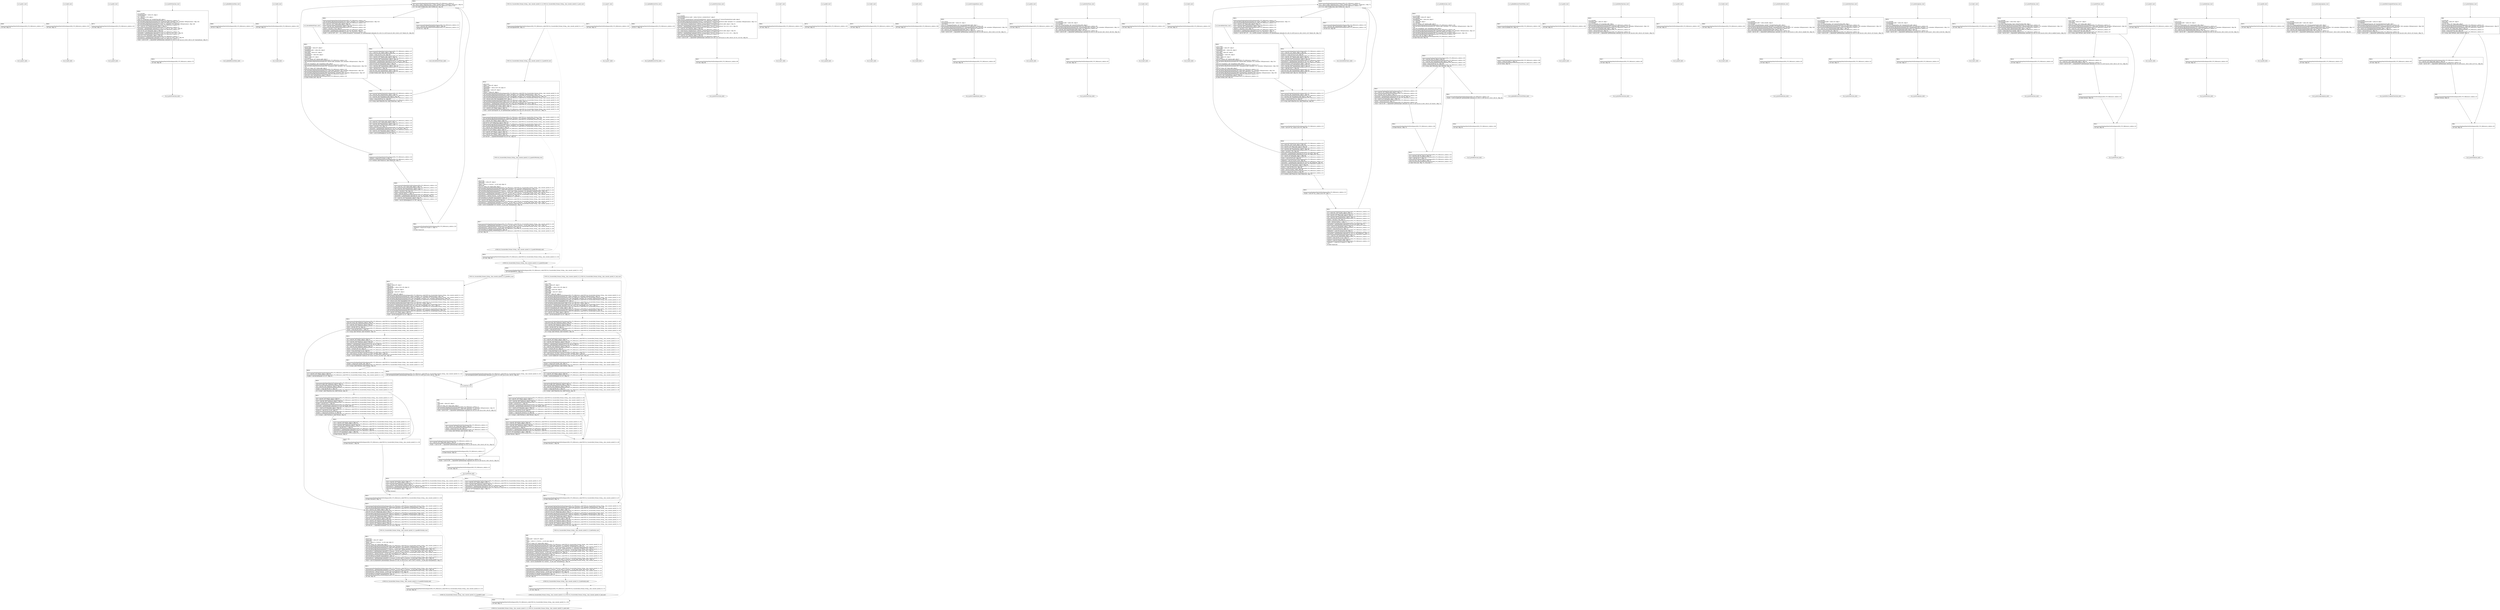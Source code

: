 digraph "icfg graph" {
BBio_ll_good1_end [label="{io_ll_good1_end}"];
BBio_ll_bad6_end [label="{io_ll_bad6_end}"];
BBio_ll_good5_end [label="{io_ll_good5_end}"];
BBio_ll_printWcharLine_end [label="{io_ll_printWcharLine_end}"];
BBio_ll_globalReturnsFalse_end [label="{io_ll_globalReturnsFalse_end}"];
BBio_ll_bad8_end [label="{io_ll_bad8_end}"];
BBio_ll_decodeHexWChars_end [label="{io_ll_decodeHexWChars_end}"];
BBCWE134_Uncontrolled_Format_String__char_console_vprintf_31_ll_goodG2B_end [label="{CWE134_Uncontrolled_Format_String__char_console_vprintf_31_ll_goodG2B_end}"];
BBio_ll_good7_end [label="{io_ll_good7_end}"];
BBCWE134_Uncontrolled_Format_String__char_console_vprintf_31_ll_badVaSink_end [label="{CWE134_Uncontrolled_Format_String__char_console_vprintf_31_ll_badVaSink_end}"];
BBio_ll_globalReturnsTrue_end [label="{io_ll_globalReturnsTrue_end}"];
BBio_ll_printStructLine_end [label="{io_ll_printStructLine_end}"];
BBio_ll_bad7_end [label="{io_ll_bad7_end}"];
BBio_ll_good6_end [label="{io_ll_good6_end}"];
BBio_ll_bad2_end [label="{io_ll_bad2_end}"];
BBio_ll_bad9_end [label="{io_ll_bad9_end}"];
BBCWE134_Uncontrolled_Format_String__char_console_vprintf_31_ll_CWE134_Uncontrolled_Format_String__char_console_vprintf_31_good_end [label="{CWE134_Uncontrolled_Format_String__char_console_vprintf_31_ll_CWE134_Uncontrolled_Format_String__char_console_vprintf_31_good_end}"];
BBio_ll_printUnsignedLine_end [label="{io_ll_printUnsignedLine_end}"];
BBio_ll_good4_end [label="{io_ll_good4_end}"];
BBio_ll_printSizeTLine_end [label="{io_ll_printSizeTLine_end}"];
BBio_ll_bad5_end [label="{io_ll_bad5_end}"];
BBCWE134_Uncontrolled_Format_String__char_console_vprintf_31_ll_goodB2G_end [label="{CWE134_Uncontrolled_Format_String__char_console_vprintf_31_ll_goodB2G_end}"];
BBio_ll_printLine_end [label="{io_ll_printLine_end}"];
BBio_ll_bad4_end [label="{io_ll_bad4_end}"];
BBio_ll_decodeHexChars_end [label="{io_ll_decodeHexChars_end}"];
BBio_ll_printBytesLine_end [label="{io_ll_printBytesLine_end}"];
BBCWE134_Uncontrolled_Format_String__char_console_vprintf_31_ll_CWE134_Uncontrolled_Format_String__char_console_vprintf_31_bad_end [label="{CWE134_Uncontrolled_Format_String__char_console_vprintf_31_ll_CWE134_Uncontrolled_Format_String__char_console_vprintf_31_bad_end}"];
BBio_ll_globalReturnsTrueOrFalse_end [label="{io_ll_globalReturnsTrueOrFalse_end}"];
BBCWE134_Uncontrolled_Format_String__char_console_vprintf_31_ll_goodG2BVaSink_end [label="{CWE134_Uncontrolled_Format_String__char_console_vprintf_31_ll_goodG2BVaSink_end}"];
BBio_ll_good3_end [label="{io_ll_good3_end}"];
BBio_ll_printHexCharLine_end [label="{io_ll_printHexCharLine_end}"];
BBio_ll_good9_end [label="{io_ll_good9_end}"];
BBio_ll_bad3_end [label="{io_ll_bad3_end}"];
BBio_ll_printDoubleLine_end [label="{io_ll_printDoubleLine_end}"];
BBio_ll_printShortLine_end [label="{io_ll_printShortLine_end}"];
BBio_ll_printLongLine_end [label="{io_ll_printLongLine_end}"];
BBio_ll_bad1_end [label="{io_ll_bad1_end}"];
BBCWE134_Uncontrolled_Format_String__char_console_vprintf_31_ll_goodB2GVaSink_end [label="{CWE134_Uncontrolled_Format_String__char_console_vprintf_31_ll_goodB2GVaSink_end}"];
BBio_ll_printFloatLine_end [label="{io_ll_printFloatLine_end}"];
BBio_ll_printWLine_end [label="{io_ll_printWLine_end}"];
BBio_ll_good2_end [label="{io_ll_good2_end}"];
BBio_ll_printIntLine_end [label="{io_ll_printIntLine_end}"];
BBio_ll_good8_end [label="{io_ll_good8_end}"];
BBio_ll_printLongLongLine_end [label="{io_ll_printLongLongLine_end}"];
BBio_ll_printHexUnsignedCharLine_end [label="{io_ll_printHexUnsignedCharLine_end}"];
BBio_ll_printSinkLine_end [label="{io_ll_printSinkLine_end}"];
BBio_ll_good1_start [label="{io_ll_good1_start}", shape=record];
io_ll_good1BB69 [label="{BB69:\l\l/home/raoxue/Desktop/MemVerif/workspace/000_079_598/source_code/io.c:187\l
  ret void, !dbg !52\l
}", shape=record];
BBio_ll_bad6_start [label="{io_ll_bad6_start}", shape=record];
io_ll_bad6BB83 [label="{BB83:\l\l/home/raoxue/Desktop/MemVerif/workspace/000_079_598/source_code/io.c:203\l
  ret void, !dbg !52\l
}", shape=record];
BBio_ll_good5_start [label="{io_ll_good5_start}", shape=record];
io_ll_good5BB73 [label="{BB73:\l\l/home/raoxue/Desktop/MemVerif/workspace/000_079_598/source_code/io.c:191\l
  ret void, !dbg !52\l
}", shape=record];
BBio_ll_printWcharLine_start [label="{io_ll_printWcharLine_start}", shape=record];
io_ll_printWcharLineBB28 [label="{BB28:\l\l/:2211005696\l
  %wideChar.addr = alloca i32, align 4\l
/:2211005696\l
  %s = alloca [2 x i32], align 4\l
/:2211005696\l
  store i32 %wideChar, i32* %wideChar.addr, align 4\l
/home/raoxue/Desktop/MemVerif/workspace/000_079_598/source_code/io.c:70\l
  call void @llvm.dbg.declare(metadata i32* %wideChar.addr, metadata !162, metadata !DIExpression()), !dbg !163\l
/home/raoxue/Desktop/MemVerif/workspace/000_079_598/source_code/io.c:74\l
  call void @llvm.dbg.declare(metadata [2 x i32]* %s, metadata !164, metadata !DIExpression()), !dbg !168\l
/home/raoxue/Desktop/MemVerif/workspace/000_079_598/source_code/io.c:75\l
  %0 = load i32, i32* %wideChar.addr, align 4, !dbg !61\l
/home/raoxue/Desktop/MemVerif/workspace/000_079_598/source_code/io.c:75\l
  %arrayidx = getelementptr inbounds [2 x i32], [2 x i32]* %s, i64 0, i64 0, !dbg !62\l
/home/raoxue/Desktop/MemVerif/workspace/000_079_598/source_code/io.c:75\l
  store i32 %0, i32* %arrayidx, align 4, !dbg !63\l
/home/raoxue/Desktop/MemVerif/workspace/000_079_598/source_code/io.c:76\l
  %arrayidx1 = getelementptr inbounds [2 x i32], [2 x i32]* %s, i64 0, i64 1, !dbg !64\l
/home/raoxue/Desktop/MemVerif/workspace/000_079_598/source_code/io.c:76\l
  store i32 0, i32* %arrayidx1, align 4, !dbg !65\l
/home/raoxue/Desktop/MemVerif/workspace/000_079_598/source_code/io.c:77\l
  %arraydecay = getelementptr inbounds [2 x i32], [2 x i32]* %s, i64 0, i64 0, !dbg !66\l
/home/raoxue/Desktop/MemVerif/workspace/000_079_598/source_code/io.c:77\l
  %call = call i32 (i8*, ...) @printf(i8* getelementptr inbounds ([5 x i8], [5 x i8]* @.str.10, i64 0, i64 0), i32* %arraydecay), !dbg !67\l
}", shape=record];
io_ll_printWcharLineBB28 [label="{BB28:\l\l/:2211005696\l
  %wideChar.addr = alloca i32, align 4\l
/:2211005696\l
  %s = alloca [2 x i32], align 4\l
/:2211005696\l
  store i32 %wideChar, i32* %wideChar.addr, align 4\l
/home/raoxue/Desktop/MemVerif/workspace/000_079_598/source_code/io.c:70\l
  call void @llvm.dbg.declare(metadata i32* %wideChar.addr, metadata !162, metadata !DIExpression()), !dbg !163\l
/home/raoxue/Desktop/MemVerif/workspace/000_079_598/source_code/io.c:74\l
  call void @llvm.dbg.declare(metadata [2 x i32]* %s, metadata !164, metadata !DIExpression()), !dbg !168\l
/home/raoxue/Desktop/MemVerif/workspace/000_079_598/source_code/io.c:75\l
  %0 = load i32, i32* %wideChar.addr, align 4, !dbg !61\l
/home/raoxue/Desktop/MemVerif/workspace/000_079_598/source_code/io.c:75\l
  %arrayidx = getelementptr inbounds [2 x i32], [2 x i32]* %s, i64 0, i64 0, !dbg !62\l
/home/raoxue/Desktop/MemVerif/workspace/000_079_598/source_code/io.c:75\l
  store i32 %0, i32* %arrayidx, align 4, !dbg !63\l
/home/raoxue/Desktop/MemVerif/workspace/000_079_598/source_code/io.c:76\l
  %arrayidx1 = getelementptr inbounds [2 x i32], [2 x i32]* %s, i64 0, i64 1, !dbg !64\l
/home/raoxue/Desktop/MemVerif/workspace/000_079_598/source_code/io.c:76\l
  store i32 0, i32* %arrayidx1, align 4, !dbg !65\l
/home/raoxue/Desktop/MemVerif/workspace/000_079_598/source_code/io.c:77\l
  %arraydecay = getelementptr inbounds [2 x i32], [2 x i32]* %s, i64 0, i64 0, !dbg !66\l
/home/raoxue/Desktop/MemVerif/workspace/000_079_598/source_code/io.c:77\l
  %call = call i32 (i8*, ...) @printf(i8* getelementptr inbounds ([5 x i8], [5 x i8]* @.str.10, i64 0, i64 0), i32* %arraydecay), !dbg !67\l
}", shape=record];
io_ll_printWcharLineBB29 [label="{BB29:\l\l/home/raoxue/Desktop/MemVerif/workspace/000_079_598/source_code/io.c:78\l
  ret void, !dbg !68\l
}", shape=record];
BBio_ll_globalReturnsFalse_start [label="{io_ll_globalReturnsFalse_start}", shape=record];
io_ll_globalReturnsFalseBB66 [label="{BB66:\l\l/home/raoxue/Desktop/MemVerif/workspace/000_079_598/source_code/io.c:163\l
  ret i32 0, !dbg !52\l
}", shape=record];
BBio_ll_bad8_start [label="{io_ll_bad8_start}", shape=record];
io_ll_bad8BB85 [label="{BB85:\l\l/home/raoxue/Desktop/MemVerif/workspace/000_079_598/source_code/io.c:205\l
  ret void, !dbg !52\l
}", shape=record];
BBio_ll_decodeHexWChars_start [label="{io_ll_decodeHexWChars_start}", shape=record];
io_ll_decodeHexWCharsBB55 [label="{BB55:\l\l/:102558280\l
  %bytes.addr = alloca i8*, align 8\l
/:102558280\l
  %numBytes.addr = alloca i64, align 8\l
/:102558280\l
  %hex.addr = alloca i32*, align 8\l
/:102558280\l
  %numWritten = alloca i64, align 8\l
/:102558280\l
  %byte = alloca i32, align 4\l
/:102558280\l
  store i8* %bytes, i8** %bytes.addr, align 8\l
/home/raoxue/Desktop/MemVerif/workspace/000_079_598/source_code/io.c:135\l
  call void @llvm.dbg.declare(metadata i8** %bytes.addr, metadata !290, metadata !DIExpression()), !dbg !291\l
/:135\l
  store i64 %numBytes, i64* %numBytes.addr, align 8\l
/home/raoxue/Desktop/MemVerif/workspace/000_079_598/source_code/io.c:135\l
  call void @llvm.dbg.declare(metadata i64* %numBytes.addr, metadata !292, metadata !DIExpression()), !dbg !293\l
/:135\l
  store i32* %hex, i32** %hex.addr, align 8\l
/home/raoxue/Desktop/MemVerif/workspace/000_079_598/source_code/io.c:135\l
  call void @llvm.dbg.declare(metadata i32** %hex.addr, metadata !294, metadata !DIExpression()), !dbg !295\l
/home/raoxue/Desktop/MemVerif/workspace/000_079_598/source_code/io.c:137\l
  call void @llvm.dbg.declare(metadata i64* %numWritten, metadata !296, metadata !DIExpression()), !dbg !297\l
/home/raoxue/Desktop/MemVerif/workspace/000_079_598/source_code/io.c:137\l
  store i64 0, i64* %numWritten, align 8, !dbg !65\l
/home/raoxue/Desktop/MemVerif/workspace/000_079_598/source_code/io.c:143\l
  br label %while.cond, !dbg !66\l
}", shape=record];
io_ll_decodeHexWCharsBB56 [label="{BB56:\l\l/home/raoxue/Desktop/MemVerif/workspace/000_079_598/source_code/io.c:143\l
  %0 = load i64, i64* %numWritten, align 8, !dbg !67\l
/home/raoxue/Desktop/MemVerif/workspace/000_079_598/source_code/io.c:143\l
  %1 = load i64, i64* %numBytes.addr, align 8, !dbg !68\l
/home/raoxue/Desktop/MemVerif/workspace/000_079_598/source_code/io.c:143\l
  %cmp = icmp ult i64 %0, %1, !dbg !69\l
/home/raoxue/Desktop/MemVerif/workspace/000_079_598/source_code/io.c:143\l
  br i1 %cmp, label %land.lhs.true, label %land.end, !dbg !70\l
}", shape=record];
io_ll_decodeHexWCharsBB57 [label="{BB57:\l\l/home/raoxue/Desktop/MemVerif/workspace/000_079_598/source_code/io.c:143\l
  %2 = load i32*, i32** %hex.addr, align 8, !dbg !71\l
/home/raoxue/Desktop/MemVerif/workspace/000_079_598/source_code/io.c:143\l
  %3 = load i64, i64* %numWritten, align 8, !dbg !72\l
/home/raoxue/Desktop/MemVerif/workspace/000_079_598/source_code/io.c:143\l
  %mul = mul i64 2, %3, !dbg !73\l
/home/raoxue/Desktop/MemVerif/workspace/000_079_598/source_code/io.c:143\l
  %arrayidx = getelementptr inbounds i32, i32* %2, i64 %mul, !dbg !71\l
/home/raoxue/Desktop/MemVerif/workspace/000_079_598/source_code/io.c:143\l
  %4 = load i32, i32* %arrayidx, align 4, !dbg !71\l
/home/raoxue/Desktop/MemVerif/workspace/000_079_598/source_code/io.c:143\l
  %call = call i32 @iswxdigit(i32 %4) #5, !dbg !74\l
}", shape=record];
io_ll_decodeHexWCharsBB57 [label="{BB57:\l\l/home/raoxue/Desktop/MemVerif/workspace/000_079_598/source_code/io.c:143\l
  %2 = load i32*, i32** %hex.addr, align 8, !dbg !71\l
/home/raoxue/Desktop/MemVerif/workspace/000_079_598/source_code/io.c:143\l
  %3 = load i64, i64* %numWritten, align 8, !dbg !72\l
/home/raoxue/Desktop/MemVerif/workspace/000_079_598/source_code/io.c:143\l
  %mul = mul i64 2, %3, !dbg !73\l
/home/raoxue/Desktop/MemVerif/workspace/000_079_598/source_code/io.c:143\l
  %arrayidx = getelementptr inbounds i32, i32* %2, i64 %mul, !dbg !71\l
/home/raoxue/Desktop/MemVerif/workspace/000_079_598/source_code/io.c:143\l
  %4 = load i32, i32* %arrayidx, align 4, !dbg !71\l
/home/raoxue/Desktop/MemVerif/workspace/000_079_598/source_code/io.c:143\l
  %call = call i32 @iswxdigit(i32 %4) #5, !dbg !74\l
}", shape=record];
io_ll_decodeHexWCharsBB59 [label="{BB59:\l\l/home/raoxue/Desktop/MemVerif/workspace/000_079_598/source_code/io.c:143\l
  %tobool = icmp ne i32 %call, 0, !dbg !74\l
/home/raoxue/Desktop/MemVerif/workspace/000_079_598/source_code/io.c:143\l
  br i1 %tobool, label %land.rhs, label %land.end, !dbg !75\l
}", shape=record];
io_ll_decodeHexWCharsBB60 [label="{BB60:\l\l/home/raoxue/Desktop/MemVerif/workspace/000_079_598/source_code/io.c:143\l
  %5 = load i32*, i32** %hex.addr, align 8, !dbg !76\l
/home/raoxue/Desktop/MemVerif/workspace/000_079_598/source_code/io.c:143\l
  %6 = load i64, i64* %numWritten, align 8, !dbg !77\l
/home/raoxue/Desktop/MemVerif/workspace/000_079_598/source_code/io.c:143\l
  %mul1 = mul i64 2, %6, !dbg !78\l
/home/raoxue/Desktop/MemVerif/workspace/000_079_598/source_code/io.c:143\l
  %add = add i64 %mul1, 1, !dbg !79\l
/home/raoxue/Desktop/MemVerif/workspace/000_079_598/source_code/io.c:143\l
  %arrayidx2 = getelementptr inbounds i32, i32* %5, i64 %add, !dbg !76\l
/home/raoxue/Desktop/MemVerif/workspace/000_079_598/source_code/io.c:143\l
  %7 = load i32, i32* %arrayidx2, align 4, !dbg !76\l
/home/raoxue/Desktop/MemVerif/workspace/000_079_598/source_code/io.c:143\l
  %call3 = call i32 @iswxdigit(i32 %7) #5, !dbg !80\l
}", shape=record];
io_ll_decodeHexWCharsBB60 [label="{BB60:\l\l/home/raoxue/Desktop/MemVerif/workspace/000_079_598/source_code/io.c:143\l
  %5 = load i32*, i32** %hex.addr, align 8, !dbg !76\l
/home/raoxue/Desktop/MemVerif/workspace/000_079_598/source_code/io.c:143\l
  %6 = load i64, i64* %numWritten, align 8, !dbg !77\l
/home/raoxue/Desktop/MemVerif/workspace/000_079_598/source_code/io.c:143\l
  %mul1 = mul i64 2, %6, !dbg !78\l
/home/raoxue/Desktop/MemVerif/workspace/000_079_598/source_code/io.c:143\l
  %add = add i64 %mul1, 1, !dbg !79\l
/home/raoxue/Desktop/MemVerif/workspace/000_079_598/source_code/io.c:143\l
  %arrayidx2 = getelementptr inbounds i32, i32* %5, i64 %add, !dbg !76\l
/home/raoxue/Desktop/MemVerif/workspace/000_079_598/source_code/io.c:143\l
  %7 = load i32, i32* %arrayidx2, align 4, !dbg !76\l
/home/raoxue/Desktop/MemVerif/workspace/000_079_598/source_code/io.c:143\l
  %call3 = call i32 @iswxdigit(i32 %7) #5, !dbg !80\l
}", shape=record];
io_ll_decodeHexWCharsBB61 [label="{BB61:\l\l/home/raoxue/Desktop/MemVerif/workspace/000_079_598/source_code/io.c:143\l
  %tobool4 = icmp ne i32 %call3, 0, !dbg !75\l
/:143\l
  br label %land.end\l
}", shape=record];
io_ll_decodeHexWCharsBB58 [label="{BB58:\l\l/home/raoxue/Desktop/MemVerif/workspace/000_079_598/source_code/io.c:0\l
  %8 = phi i1 [ false, %land.lhs.true ], [ false, %while.cond ], [ %tobool4, %land.rhs ], !dbg !81\l
/home/raoxue/Desktop/MemVerif/workspace/000_079_598/source_code/io.c:143\l
  br i1 %8, label %while.body, label %while.end, !dbg !66\l
}", shape=record];
io_ll_decodeHexWCharsBB62 [label="{BB62:\l\l/home/raoxue/Desktop/MemVerif/workspace/000_079_598/source_code/io.c:145\l
  call void @llvm.dbg.declare(metadata i32* %byte, metadata !314, metadata !DIExpression()), !dbg !316\l
/home/raoxue/Desktop/MemVerif/workspace/000_079_598/source_code/io.c:146\l
  %9 = load i32*, i32** %hex.addr, align 8, !dbg !85\l
/home/raoxue/Desktop/MemVerif/workspace/000_079_598/source_code/io.c:146\l
  %10 = load i64, i64* %numWritten, align 8, !dbg !86\l
/home/raoxue/Desktop/MemVerif/workspace/000_079_598/source_code/io.c:146\l
  %mul5 = mul i64 2, %10, !dbg !87\l
/home/raoxue/Desktop/MemVerif/workspace/000_079_598/source_code/io.c:146\l
  %arrayidx6 = getelementptr inbounds i32, i32* %9, i64 %mul5, !dbg !85\l
/home/raoxue/Desktop/MemVerif/workspace/000_079_598/source_code/io.c:146\l
  %call7 = call i32 (i32*, i32*, ...) @__isoc99_swscanf(i32* %arrayidx6, i32* getelementptr inbounds ([5 x i32], [5 x i32]* @.str.16, i64 0, i64 0), i32* %byte) #5, !dbg !88\l
}", shape=record];
io_ll_decodeHexWCharsBB62 [label="{BB62:\l\l/home/raoxue/Desktop/MemVerif/workspace/000_079_598/source_code/io.c:145\l
  call void @llvm.dbg.declare(metadata i32* %byte, metadata !314, metadata !DIExpression()), !dbg !316\l
/home/raoxue/Desktop/MemVerif/workspace/000_079_598/source_code/io.c:146\l
  %9 = load i32*, i32** %hex.addr, align 8, !dbg !85\l
/home/raoxue/Desktop/MemVerif/workspace/000_079_598/source_code/io.c:146\l
  %10 = load i64, i64* %numWritten, align 8, !dbg !86\l
/home/raoxue/Desktop/MemVerif/workspace/000_079_598/source_code/io.c:146\l
  %mul5 = mul i64 2, %10, !dbg !87\l
/home/raoxue/Desktop/MemVerif/workspace/000_079_598/source_code/io.c:146\l
  %arrayidx6 = getelementptr inbounds i32, i32* %9, i64 %mul5, !dbg !85\l
/home/raoxue/Desktop/MemVerif/workspace/000_079_598/source_code/io.c:146\l
  %call7 = call i32 (i32*, i32*, ...) @__isoc99_swscanf(i32* %arrayidx6, i32* getelementptr inbounds ([5 x i32], [5 x i32]* @.str.16, i64 0, i64 0), i32* %byte) #5, !dbg !88\l
}", shape=record];
io_ll_decodeHexWCharsBB64 [label="{BB64:\l\l/home/raoxue/Desktop/MemVerif/workspace/000_079_598/source_code/io.c:147\l
  %11 = load i32, i32* %byte, align 4, !dbg !89\l
/home/raoxue/Desktop/MemVerif/workspace/000_079_598/source_code/io.c:147\l
  %conv = trunc i32 %11 to i8, !dbg !90\l
/home/raoxue/Desktop/MemVerif/workspace/000_079_598/source_code/io.c:147\l
  %12 = load i8*, i8** %bytes.addr, align 8, !dbg !91\l
/home/raoxue/Desktop/MemVerif/workspace/000_079_598/source_code/io.c:147\l
  %13 = load i64, i64* %numWritten, align 8, !dbg !92\l
/home/raoxue/Desktop/MemVerif/workspace/000_079_598/source_code/io.c:147\l
  %arrayidx8 = getelementptr inbounds i8, i8* %12, i64 %13, !dbg !91\l
/home/raoxue/Desktop/MemVerif/workspace/000_079_598/source_code/io.c:147\l
  store i8 %conv, i8* %arrayidx8, align 1, !dbg !93\l
/home/raoxue/Desktop/MemVerif/workspace/000_079_598/source_code/io.c:148\l
  %14 = load i64, i64* %numWritten, align 8, !dbg !94\l
/home/raoxue/Desktop/MemVerif/workspace/000_079_598/source_code/io.c:148\l
  %inc = add i64 %14, 1, !dbg !94\l
/home/raoxue/Desktop/MemVerif/workspace/000_079_598/source_code/io.c:148\l
  store i64 %inc, i64* %numWritten, align 8, !dbg !94\l
/home/raoxue/Desktop/MemVerif/workspace/000_079_598/source_code/io.c:143\l
  br label %while.cond, !dbg !66, !llvm.loop !95\l
}", shape=record];
io_ll_decodeHexWCharsBB63 [label="{BB63:\l\l/home/raoxue/Desktop/MemVerif/workspace/000_079_598/source_code/io.c:151\l
  %15 = load i64, i64* %numWritten, align 8, !dbg !98\l
/home/raoxue/Desktop/MemVerif/workspace/000_079_598/source_code/io.c:151\l
  ret i64 %15, !dbg !99\l
}", shape=record];
BBCWE134_Uncontrolled_Format_String__char_console_vprintf_31_ll_goodG2B_start [label="{CWE134_Uncontrolled_Format_String__char_console_vprintf_31_ll_goodG2B_start}", shape=record];
CWE134_Uncontrolled_Format_String__char_console_vprintf_31_ll_goodG2BBB18 [label="{BB18:\l\l/:88251816\l
  %data = alloca i8*, align 8\l
/:88251816\l
  %dataBuffer = alloca [100 x i8], align 16\l
/:88251816\l
  %dataCopy = alloca i8*, align 8\l
/:88251816\l
  %data1 = alloca i8*, align 8\l
/home/raoxue/Desktop/MemVerif/workspace/000_079_598/source_code/CWE134_Uncontrolled_Format_String__char_console_vprintf_31.c:94\l
  call void @llvm.dbg.declare(metadata i8** %data, metadata !128, metadata !DIExpression()), !dbg !129\l
/home/raoxue/Desktop/MemVerif/workspace/000_079_598/source_code/CWE134_Uncontrolled_Format_String__char_console_vprintf_31.c:95\l
  call void @llvm.dbg.declare(metadata [100 x i8]* %dataBuffer, metadata !130, metadata !DIExpression()), !dbg !131\l
/home/raoxue/Desktop/MemVerif/workspace/000_079_598/source_code/CWE134_Uncontrolled_Format_String__char_console_vprintf_31.c:95\l
  %0 = bitcast [100 x i8]* %dataBuffer to i8*, !dbg !21\l
/home/raoxue/Desktop/MemVerif/workspace/000_079_598/source_code/CWE134_Uncontrolled_Format_String__char_console_vprintf_31.c:95\l
  call void @llvm.memset.p0i8.i64(i8* align 16 %0, i8 0, i64 100, i1 false), !dbg !21\l
/home/raoxue/Desktop/MemVerif/workspace/000_079_598/source_code/CWE134_Uncontrolled_Format_String__char_console_vprintf_31.c:96\l
  %arraydecay = getelementptr inbounds [100 x i8], [100 x i8]* %dataBuffer, i64 0, i64 0, !dbg !22\l
/home/raoxue/Desktop/MemVerif/workspace/000_079_598/source_code/CWE134_Uncontrolled_Format_String__char_console_vprintf_31.c:96\l
  store i8* %arraydecay, i8** %data, align 8, !dbg !23\l
/home/raoxue/Desktop/MemVerif/workspace/000_079_598/source_code/CWE134_Uncontrolled_Format_String__char_console_vprintf_31.c:98\l
  %1 = load i8*, i8** %data, align 8, !dbg !24\l
/home/raoxue/Desktop/MemVerif/workspace/000_079_598/source_code/CWE134_Uncontrolled_Format_String__char_console_vprintf_31.c:98\l
  %call = call i8* @strcpy(i8* %1, i8* getelementptr inbounds ([16 x i8], [16 x i8]* @.str.1, i64 0, i64 0)) #7, !dbg !25\l
}", shape=record];
CWE134_Uncontrolled_Format_String__char_console_vprintf_31_ll_goodG2BBB18 [label="{BB18:\l\l/:88251816\l
  %data = alloca i8*, align 8\l
/:88251816\l
  %dataBuffer = alloca [100 x i8], align 16\l
/:88251816\l
  %dataCopy = alloca i8*, align 8\l
/:88251816\l
  %data1 = alloca i8*, align 8\l
/home/raoxue/Desktop/MemVerif/workspace/000_079_598/source_code/CWE134_Uncontrolled_Format_String__char_console_vprintf_31.c:94\l
  call void @llvm.dbg.declare(metadata i8** %data, metadata !128, metadata !DIExpression()), !dbg !129\l
/home/raoxue/Desktop/MemVerif/workspace/000_079_598/source_code/CWE134_Uncontrolled_Format_String__char_console_vprintf_31.c:95\l
  call void @llvm.dbg.declare(metadata [100 x i8]* %dataBuffer, metadata !130, metadata !DIExpression()), !dbg !131\l
/home/raoxue/Desktop/MemVerif/workspace/000_079_598/source_code/CWE134_Uncontrolled_Format_String__char_console_vprintf_31.c:95\l
  %0 = bitcast [100 x i8]* %dataBuffer to i8*, !dbg !21\l
/home/raoxue/Desktop/MemVerif/workspace/000_079_598/source_code/CWE134_Uncontrolled_Format_String__char_console_vprintf_31.c:95\l
  call void @llvm.memset.p0i8.i64(i8* align 16 %0, i8 0, i64 100, i1 false), !dbg !21\l
/home/raoxue/Desktop/MemVerif/workspace/000_079_598/source_code/CWE134_Uncontrolled_Format_String__char_console_vprintf_31.c:96\l
  %arraydecay = getelementptr inbounds [100 x i8], [100 x i8]* %dataBuffer, i64 0, i64 0, !dbg !22\l
/home/raoxue/Desktop/MemVerif/workspace/000_079_598/source_code/CWE134_Uncontrolled_Format_String__char_console_vprintf_31.c:96\l
  store i8* %arraydecay, i8** %data, align 8, !dbg !23\l
/home/raoxue/Desktop/MemVerif/workspace/000_079_598/source_code/CWE134_Uncontrolled_Format_String__char_console_vprintf_31.c:98\l
  %1 = load i8*, i8** %data, align 8, !dbg !24\l
/home/raoxue/Desktop/MemVerif/workspace/000_079_598/source_code/CWE134_Uncontrolled_Format_String__char_console_vprintf_31.c:98\l
  %call = call i8* @strcpy(i8* %1, i8* getelementptr inbounds ([16 x i8], [16 x i8]* @.str.1, i64 0, i64 0)) #7, !dbg !25\l
}", shape=record];
CWE134_Uncontrolled_Format_String__char_console_vprintf_31_ll_goodG2BBB19 [label="{BB19:\l\l/home/raoxue/Desktop/MemVerif/workspace/000_079_598/source_code/CWE134_Uncontrolled_Format_String__char_console_vprintf_31.c:100\l
  call void @llvm.dbg.declare(metadata i8** %dataCopy, metadata !136, metadata !DIExpression()), !dbg !138\l
/home/raoxue/Desktop/MemVerif/workspace/000_079_598/source_code/CWE134_Uncontrolled_Format_String__char_console_vprintf_31.c:100\l
  %2 = load i8*, i8** %data, align 8, !dbg !29\l
/home/raoxue/Desktop/MemVerif/workspace/000_079_598/source_code/CWE134_Uncontrolled_Format_String__char_console_vprintf_31.c:100\l
  store i8* %2, i8** %dataCopy, align 8, !dbg !28\l
/home/raoxue/Desktop/MemVerif/workspace/000_079_598/source_code/CWE134_Uncontrolled_Format_String__char_console_vprintf_31.c:101\l
  call void @llvm.dbg.declare(metadata i8** %data1, metadata !140, metadata !DIExpression()), !dbg !141\l
/home/raoxue/Desktop/MemVerif/workspace/000_079_598/source_code/CWE134_Uncontrolled_Format_String__char_console_vprintf_31.c:101\l
  %3 = load i8*, i8** %dataCopy, align 8, !dbg !32\l
/home/raoxue/Desktop/MemVerif/workspace/000_079_598/source_code/CWE134_Uncontrolled_Format_String__char_console_vprintf_31.c:101\l
  store i8* %3, i8** %data1, align 8, !dbg !31\l
/home/raoxue/Desktop/MemVerif/workspace/000_079_598/source_code/CWE134_Uncontrolled_Format_String__char_console_vprintf_31.c:102\l
  %4 = load i8*, i8** %data1, align 8, !dbg !33\l
/home/raoxue/Desktop/MemVerif/workspace/000_079_598/source_code/CWE134_Uncontrolled_Format_String__char_console_vprintf_31.c:102\l
  %5 = load i8*, i8** %data1, align 8, !dbg !34\l
/home/raoxue/Desktop/MemVerif/workspace/000_079_598/source_code/CWE134_Uncontrolled_Format_String__char_console_vprintf_31.c:102\l
  call void (i8*, ...) @goodG2BVaSink(i8* %4, i8* %5), !dbg !35\l
}", shape=record];
CWE134_Uncontrolled_Format_String__char_console_vprintf_31_ll_goodG2BBB19 [label="{BB19:\l\l/home/raoxue/Desktop/MemVerif/workspace/000_079_598/source_code/CWE134_Uncontrolled_Format_String__char_console_vprintf_31.c:100\l
  call void @llvm.dbg.declare(metadata i8** %dataCopy, metadata !136, metadata !DIExpression()), !dbg !138\l
/home/raoxue/Desktop/MemVerif/workspace/000_079_598/source_code/CWE134_Uncontrolled_Format_String__char_console_vprintf_31.c:100\l
  %2 = load i8*, i8** %data, align 8, !dbg !29\l
/home/raoxue/Desktop/MemVerif/workspace/000_079_598/source_code/CWE134_Uncontrolled_Format_String__char_console_vprintf_31.c:100\l
  store i8* %2, i8** %dataCopy, align 8, !dbg !28\l
/home/raoxue/Desktop/MemVerif/workspace/000_079_598/source_code/CWE134_Uncontrolled_Format_String__char_console_vprintf_31.c:101\l
  call void @llvm.dbg.declare(metadata i8** %data1, metadata !140, metadata !DIExpression()), !dbg !141\l
/home/raoxue/Desktop/MemVerif/workspace/000_079_598/source_code/CWE134_Uncontrolled_Format_String__char_console_vprintf_31.c:101\l
  %3 = load i8*, i8** %dataCopy, align 8, !dbg !32\l
/home/raoxue/Desktop/MemVerif/workspace/000_079_598/source_code/CWE134_Uncontrolled_Format_String__char_console_vprintf_31.c:101\l
  store i8* %3, i8** %data1, align 8, !dbg !31\l
/home/raoxue/Desktop/MemVerif/workspace/000_079_598/source_code/CWE134_Uncontrolled_Format_String__char_console_vprintf_31.c:102\l
  %4 = load i8*, i8** %data1, align 8, !dbg !33\l
/home/raoxue/Desktop/MemVerif/workspace/000_079_598/source_code/CWE134_Uncontrolled_Format_String__char_console_vprintf_31.c:102\l
  %5 = load i8*, i8** %data1, align 8, !dbg !34\l
/home/raoxue/Desktop/MemVerif/workspace/000_079_598/source_code/CWE134_Uncontrolled_Format_String__char_console_vprintf_31.c:102\l
  call void (i8*, ...) @goodG2BVaSink(i8* %4, i8* %5), !dbg !35\l
}", shape=record];
CWE134_Uncontrolled_Format_String__char_console_vprintf_31_ll_goodG2BBB20 [label="{BB20:\l\l/home/raoxue/Desktop/MemVerif/workspace/000_079_598/source_code/CWE134_Uncontrolled_Format_String__char_console_vprintf_31.c:104\l
  ret void, !dbg !36\l
}", shape=record];
BBio_ll_good7_start [label="{io_ll_good7_start}", shape=record];
io_ll_good7BB75 [label="{BB75:\l\l/home/raoxue/Desktop/MemVerif/workspace/000_079_598/source_code/io.c:193\l
  ret void, !dbg !52\l
}", shape=record];
BBCWE134_Uncontrolled_Format_String__char_console_vprintf_31_ll_badVaSink_start [label="{CWE134_Uncontrolled_Format_String__char_console_vprintf_31_ll_badVaSink_start}", shape=record];
CWE134_Uncontrolled_Format_String__char_console_vprintf_31_ll_badVaSinkBB0 [label="{BB0:\l\l/:415\l
  %data.addr = alloca i8*, align 8\l
/:415\l
  %args = alloca [1 x %struct.__va_list_tag], align 16\l
/:415\l
  store i8* %data, i8** %data.addr, align 8\l
/home/raoxue/Desktop/MemVerif/workspace/000_079_598/source_code/CWE134_Uncontrolled_Format_String__char_console_vprintf_31.c:28\l
  call void @llvm.dbg.declare(metadata i8** %data.addr, metadata !15, metadata !DIExpression()), !dbg !16\l
/home/raoxue/Desktop/MemVerif/workspace/000_079_598/source_code/CWE134_Uncontrolled_Format_String__char_console_vprintf_31.c:31\l
  call void @llvm.dbg.declare(metadata [1 x %struct.__va_list_tag]* %args, metadata !17, metadata !DIExpression()), !dbg !34\l
/home/raoxue/Desktop/MemVerif/workspace/000_079_598/source_code/CWE134_Uncontrolled_Format_String__char_console_vprintf_31.c:32\l
  %arraydecay = getelementptr inbounds [1 x %struct.__va_list_tag], [1 x %struct.__va_list_tag]* %args, i64 0, i64 0, !dbg !35\l
/home/raoxue/Desktop/MemVerif/workspace/000_079_598/source_code/CWE134_Uncontrolled_Format_String__char_console_vprintf_31.c:32\l
  %arraydecay1 = bitcast %struct.__va_list_tag* %arraydecay to i8*, !dbg !35\l
/home/raoxue/Desktop/MemVerif/workspace/000_079_598/source_code/CWE134_Uncontrolled_Format_String__char_console_vprintf_31.c:32\l
  call void @llvm.va_start(i8* %arraydecay1), !dbg !35\l
/home/raoxue/Desktop/MemVerif/workspace/000_079_598/source_code/CWE134_Uncontrolled_Format_String__char_console_vprintf_31.c:34\l
  %0 = load i8*, i8** %data.addr, align 8, !dbg !36\l
/home/raoxue/Desktop/MemVerif/workspace/000_079_598/source_code/CWE134_Uncontrolled_Format_String__char_console_vprintf_31.c:34\l
  %arraydecay2 = getelementptr inbounds [1 x %struct.__va_list_tag], [1 x %struct.__va_list_tag]* %args, i64 0, i64 0, !dbg !37\l
/home/raoxue/Desktop/MemVerif/workspace/000_079_598/source_code/CWE134_Uncontrolled_Format_String__char_console_vprintf_31.c:34\l
  %call = call i32 @vprintf(i8* %0, %struct.__va_list_tag* %arraydecay2), !dbg !38\l
}", shape=record];
CWE134_Uncontrolled_Format_String__char_console_vprintf_31_ll_badVaSinkBB0 [label="{BB0:\l\l/:415\l
  %data.addr = alloca i8*, align 8\l
/:415\l
  %args = alloca [1 x %struct.__va_list_tag], align 16\l
/:415\l
  store i8* %data, i8** %data.addr, align 8\l
/home/raoxue/Desktop/MemVerif/workspace/000_079_598/source_code/CWE134_Uncontrolled_Format_String__char_console_vprintf_31.c:28\l
  call void @llvm.dbg.declare(metadata i8** %data.addr, metadata !15, metadata !DIExpression()), !dbg !16\l
/home/raoxue/Desktop/MemVerif/workspace/000_079_598/source_code/CWE134_Uncontrolled_Format_String__char_console_vprintf_31.c:31\l
  call void @llvm.dbg.declare(metadata [1 x %struct.__va_list_tag]* %args, metadata !17, metadata !DIExpression()), !dbg !34\l
/home/raoxue/Desktop/MemVerif/workspace/000_079_598/source_code/CWE134_Uncontrolled_Format_String__char_console_vprintf_31.c:32\l
  %arraydecay = getelementptr inbounds [1 x %struct.__va_list_tag], [1 x %struct.__va_list_tag]* %args, i64 0, i64 0, !dbg !35\l
/home/raoxue/Desktop/MemVerif/workspace/000_079_598/source_code/CWE134_Uncontrolled_Format_String__char_console_vprintf_31.c:32\l
  %arraydecay1 = bitcast %struct.__va_list_tag* %arraydecay to i8*, !dbg !35\l
/home/raoxue/Desktop/MemVerif/workspace/000_079_598/source_code/CWE134_Uncontrolled_Format_String__char_console_vprintf_31.c:32\l
  call void @llvm.va_start(i8* %arraydecay1), !dbg !35\l
/home/raoxue/Desktop/MemVerif/workspace/000_079_598/source_code/CWE134_Uncontrolled_Format_String__char_console_vprintf_31.c:34\l
  %0 = load i8*, i8** %data.addr, align 8, !dbg !36\l
/home/raoxue/Desktop/MemVerif/workspace/000_079_598/source_code/CWE134_Uncontrolled_Format_String__char_console_vprintf_31.c:34\l
  %arraydecay2 = getelementptr inbounds [1 x %struct.__va_list_tag], [1 x %struct.__va_list_tag]* %args, i64 0, i64 0, !dbg !37\l
/home/raoxue/Desktop/MemVerif/workspace/000_079_598/source_code/CWE134_Uncontrolled_Format_String__char_console_vprintf_31.c:34\l
  %call = call i32 @vprintf(i8* %0, %struct.__va_list_tag* %arraydecay2), !dbg !38\l
}", shape=record];
CWE134_Uncontrolled_Format_String__char_console_vprintf_31_ll_badVaSinkBB1 [label="{BB1:\l\l/home/raoxue/Desktop/MemVerif/workspace/000_079_598/source_code/CWE134_Uncontrolled_Format_String__char_console_vprintf_31.c:35\l
  %arraydecay3 = getelementptr inbounds [1 x %struct.__va_list_tag], [1 x %struct.__va_list_tag]* %args, i64 0, i64 0, !dbg !39\l
/home/raoxue/Desktop/MemVerif/workspace/000_079_598/source_code/CWE134_Uncontrolled_Format_String__char_console_vprintf_31.c:35\l
  %arraydecay34 = bitcast %struct.__va_list_tag* %arraydecay3 to i8*, !dbg !39\l
/home/raoxue/Desktop/MemVerif/workspace/000_079_598/source_code/CWE134_Uncontrolled_Format_String__char_console_vprintf_31.c:35\l
  call void @llvm.va_end(i8* %arraydecay34), !dbg !39\l
/home/raoxue/Desktop/MemVerif/workspace/000_079_598/source_code/CWE134_Uncontrolled_Format_String__char_console_vprintf_31.c:37\l
  ret void, !dbg !40\l
}", shape=record];
BBio_ll_globalReturnsTrue_start [label="{io_ll_globalReturnsTrue_start}", shape=record];
io_ll_globalReturnsTrueBB65 [label="{BB65:\l\l/home/raoxue/Desktop/MemVerif/workspace/000_079_598/source_code/io.c:158\l
  ret i32 1, !dbg !52\l
}", shape=record];
BBio_ll_printStructLine_start [label="{io_ll_printStructLine_start}", shape=record];
io_ll_printStructLineBB36 [label="{BB36:\l\l/:2211005696\l
  %structTwoIntsStruct.addr = alloca %struct._twoIntsStruct*, align 8\l
/:2211005696\l
  store %struct._twoIntsStruct* %structTwoIntsStruct, %struct._twoIntsStruct** %structTwoIntsStruct.addr, align 8\l
/home/raoxue/Desktop/MemVerif/workspace/000_079_598/source_code/io.c:95\l
  call void @llvm.dbg.declare(metadata %struct._twoIntsStruct** %structTwoIntsStruct.addr, metadata !212, metadata !DIExpression()), !dbg !213\l
/home/raoxue/Desktop/MemVerif/workspace/000_079_598/source_code/io.c:97\l
  %0 = load %struct._twoIntsStruct*, %struct._twoIntsStruct** %structTwoIntsStruct.addr, align 8, !dbg !61\l
/home/raoxue/Desktop/MemVerif/workspace/000_079_598/source_code/io.c:97\l
  %intOne = getelementptr inbounds %struct._twoIntsStruct, %struct._twoIntsStruct* %0, i32 0, i32 0, !dbg !62\l
/home/raoxue/Desktop/MemVerif/workspace/000_079_598/source_code/io.c:97\l
  %1 = load i32, i32* %intOne, align 4, !dbg !62\l
/home/raoxue/Desktop/MemVerif/workspace/000_079_598/source_code/io.c:97\l
  %2 = load %struct._twoIntsStruct*, %struct._twoIntsStruct** %structTwoIntsStruct.addr, align 8, !dbg !63\l
/home/raoxue/Desktop/MemVerif/workspace/000_079_598/source_code/io.c:97\l
  %intTwo = getelementptr inbounds %struct._twoIntsStruct, %struct._twoIntsStruct* %2, i32 0, i32 1, !dbg !64\l
/home/raoxue/Desktop/MemVerif/workspace/000_079_598/source_code/io.c:97\l
  %3 = load i32, i32* %intTwo, align 4, !dbg !64\l
/home/raoxue/Desktop/MemVerif/workspace/000_079_598/source_code/io.c:97\l
  %call = call i32 (i8*, ...) @printf(i8* getelementptr inbounds ([10 x i8], [10 x i8]* @.str.13, i64 0, i64 0), i32 %1, i32 %3), !dbg !65\l
}", shape=record];
io_ll_printStructLineBB36 [label="{BB36:\l\l/:2211005696\l
  %structTwoIntsStruct.addr = alloca %struct._twoIntsStruct*, align 8\l
/:2211005696\l
  store %struct._twoIntsStruct* %structTwoIntsStruct, %struct._twoIntsStruct** %structTwoIntsStruct.addr, align 8\l
/home/raoxue/Desktop/MemVerif/workspace/000_079_598/source_code/io.c:95\l
  call void @llvm.dbg.declare(metadata %struct._twoIntsStruct** %structTwoIntsStruct.addr, metadata !212, metadata !DIExpression()), !dbg !213\l
/home/raoxue/Desktop/MemVerif/workspace/000_079_598/source_code/io.c:97\l
  %0 = load %struct._twoIntsStruct*, %struct._twoIntsStruct** %structTwoIntsStruct.addr, align 8, !dbg !61\l
/home/raoxue/Desktop/MemVerif/workspace/000_079_598/source_code/io.c:97\l
  %intOne = getelementptr inbounds %struct._twoIntsStruct, %struct._twoIntsStruct* %0, i32 0, i32 0, !dbg !62\l
/home/raoxue/Desktop/MemVerif/workspace/000_079_598/source_code/io.c:97\l
  %1 = load i32, i32* %intOne, align 4, !dbg !62\l
/home/raoxue/Desktop/MemVerif/workspace/000_079_598/source_code/io.c:97\l
  %2 = load %struct._twoIntsStruct*, %struct._twoIntsStruct** %structTwoIntsStruct.addr, align 8, !dbg !63\l
/home/raoxue/Desktop/MemVerif/workspace/000_079_598/source_code/io.c:97\l
  %intTwo = getelementptr inbounds %struct._twoIntsStruct, %struct._twoIntsStruct* %2, i32 0, i32 1, !dbg !64\l
/home/raoxue/Desktop/MemVerif/workspace/000_079_598/source_code/io.c:97\l
  %3 = load i32, i32* %intTwo, align 4, !dbg !64\l
/home/raoxue/Desktop/MemVerif/workspace/000_079_598/source_code/io.c:97\l
  %call = call i32 (i8*, ...) @printf(i8* getelementptr inbounds ([10 x i8], [10 x i8]* @.str.13, i64 0, i64 0), i32 %1, i32 %3), !dbg !65\l
}", shape=record];
io_ll_printStructLineBB37 [label="{BB37:\l\l/home/raoxue/Desktop/MemVerif/workspace/000_079_598/source_code/io.c:98\l
  ret void, !dbg !66\l
}", shape=record];
BBio_ll_bad7_start [label="{io_ll_bad7_start}", shape=record];
io_ll_bad7BB84 [label="{BB84:\l\l/home/raoxue/Desktop/MemVerif/workspace/000_079_598/source_code/io.c:204\l
  ret void, !dbg !52\l
}", shape=record];
BBio_ll_good6_start [label="{io_ll_good6_start}", shape=record];
io_ll_good6BB74 [label="{BB74:\l\l/home/raoxue/Desktop/MemVerif/workspace/000_079_598/source_code/io.c:192\l
  ret void, !dbg !52\l
}", shape=record];
BBio_ll_bad2_start [label="{io_ll_bad2_start}", shape=record];
io_ll_bad2BB79 [label="{BB79:\l\l/home/raoxue/Desktop/MemVerif/workspace/000_079_598/source_code/io.c:199\l
  ret void, !dbg !52\l
}", shape=record];
BBio_ll_bad9_start [label="{io_ll_bad9_start}", shape=record];
io_ll_bad9BB86 [label="{BB86:\l\l/home/raoxue/Desktop/MemVerif/workspace/000_079_598/source_code/io.c:206\l
  ret void, !dbg !52\l
}", shape=record];
BBCWE134_Uncontrolled_Format_String__char_console_vprintf_31_ll_CWE134_Uncontrolled_Format_String__char_console_vprintf_31_good_start [label="{CWE134_Uncontrolled_Format_String__char_console_vprintf_31_ll_CWE134_Uncontrolled_Format_String__char_console_vprintf_31_good_start}", shape=record];
CWE134_Uncontrolled_Format_String__char_console_vprintf_31_ll_CWE134_Uncontrolled_Format_String__char_console_vprintf_31_goodBB37 [label="{BB37:\l\l/home/raoxue/Desktop/MemVerif/workspace/000_079_598/source_code/CWE134_Uncontrolled_Format_String__char_console_vprintf_31.c:157\l
  call void @goodG2B(), !dbg !13\l
}", shape=record];
CWE134_Uncontrolled_Format_String__char_console_vprintf_31_ll_CWE134_Uncontrolled_Format_String__char_console_vprintf_31_goodBB37 [label="{BB37:\l\l/home/raoxue/Desktop/MemVerif/workspace/000_079_598/source_code/CWE134_Uncontrolled_Format_String__char_console_vprintf_31.c:157\l
  call void @goodG2B(), !dbg !13\l
}", shape=record];
CWE134_Uncontrolled_Format_String__char_console_vprintf_31_ll_CWE134_Uncontrolled_Format_String__char_console_vprintf_31_goodBB38 [label="{BB38:\l\l/home/raoxue/Desktop/MemVerif/workspace/000_079_598/source_code/CWE134_Uncontrolled_Format_String__char_console_vprintf_31.c:158\l
  call void @goodB2G(), !dbg !14\l
}", shape=record];
CWE134_Uncontrolled_Format_String__char_console_vprintf_31_ll_CWE134_Uncontrolled_Format_String__char_console_vprintf_31_goodBB38 [label="{BB38:\l\l/home/raoxue/Desktop/MemVerif/workspace/000_079_598/source_code/CWE134_Uncontrolled_Format_String__char_console_vprintf_31.c:158\l
  call void @goodB2G(), !dbg !14\l
}", shape=record];
CWE134_Uncontrolled_Format_String__char_console_vprintf_31_ll_CWE134_Uncontrolled_Format_String__char_console_vprintf_31_goodBB39 [label="{BB39:\l\l/home/raoxue/Desktop/MemVerif/workspace/000_079_598/source_code/CWE134_Uncontrolled_Format_String__char_console_vprintf_31.c:159\l
  ret void, !dbg !15\l
}", shape=record];
BBio_ll_printUnsignedLine_start [label="{io_ll_printUnsignedLine_start}", shape=record];
io_ll_printUnsignedLineBB30 [label="{BB30:\l\l/:102719320\l
  %unsignedNumber.addr = alloca i32, align 4\l
/:102719320\l
  store i32 %unsignedNumber, i32* %unsignedNumber.addr, align 4\l
/home/raoxue/Desktop/MemVerif/workspace/000_079_598/source_code/io.c:80\l
  call void @llvm.dbg.declare(metadata i32* %unsignedNumber.addr, metadata !180, metadata !DIExpression()), !dbg !181\l
/home/raoxue/Desktop/MemVerif/workspace/000_079_598/source_code/io.c:82\l
  %0 = load i32, i32* %unsignedNumber.addr, align 4, !dbg !54\l
/home/raoxue/Desktop/MemVerif/workspace/000_079_598/source_code/io.c:82\l
  %call = call i32 (i8*, ...) @printf(i8* getelementptr inbounds ([4 x i8], [4 x i8]* @.str.11, i64 0, i64 0), i32 %0), !dbg !55\l
}", shape=record];
io_ll_printUnsignedLineBB30 [label="{BB30:\l\l/:102719320\l
  %unsignedNumber.addr = alloca i32, align 4\l
/:102719320\l
  store i32 %unsignedNumber, i32* %unsignedNumber.addr, align 4\l
/home/raoxue/Desktop/MemVerif/workspace/000_079_598/source_code/io.c:80\l
  call void @llvm.dbg.declare(metadata i32* %unsignedNumber.addr, metadata !180, metadata !DIExpression()), !dbg !181\l
/home/raoxue/Desktop/MemVerif/workspace/000_079_598/source_code/io.c:82\l
  %0 = load i32, i32* %unsignedNumber.addr, align 4, !dbg !54\l
/home/raoxue/Desktop/MemVerif/workspace/000_079_598/source_code/io.c:82\l
  %call = call i32 (i8*, ...) @printf(i8* getelementptr inbounds ([4 x i8], [4 x i8]* @.str.11, i64 0, i64 0), i32 %0), !dbg !55\l
}", shape=record];
io_ll_printUnsignedLineBB31 [label="{BB31:\l\l/home/raoxue/Desktop/MemVerif/workspace/000_079_598/source_code/io.c:83\l
  ret void, !dbg !56\l
}", shape=record];
BBio_ll_good4_start [label="{io_ll_good4_start}", shape=record];
io_ll_good4BB72 [label="{BB72:\l\l/home/raoxue/Desktop/MemVerif/workspace/000_079_598/source_code/io.c:190\l
  ret void, !dbg !52\l
}", shape=record];
BBio_ll_printSizeTLine_start [label="{io_ll_printSizeTLine_start}", shape=record];
io_ll_printSizeTLineBB24 [label="{BB24:\l\l/:2211005696\l
  %sizeTNumber.addr = alloca i64, align 8\l
/:2211005696\l
  store i64 %sizeTNumber, i64* %sizeTNumber.addr, align 8\l
/home/raoxue/Desktop/MemVerif/workspace/000_079_598/source_code/io.c:60\l
  call void @llvm.dbg.declare(metadata i64* %sizeTNumber.addr, metadata !146, metadata !DIExpression()), !dbg !147\l
/home/raoxue/Desktop/MemVerif/workspace/000_079_598/source_code/io.c:62\l
  %0 = load i64, i64* %sizeTNumber.addr, align 8, !dbg !57\l
/home/raoxue/Desktop/MemVerif/workspace/000_079_598/source_code/io.c:62\l
  %call = call i32 (i8*, ...) @printf(i8* getelementptr inbounds ([5 x i8], [5 x i8]* @.str.8, i64 0, i64 0), i64 %0), !dbg !58\l
}", shape=record];
io_ll_printSizeTLineBB24 [label="{BB24:\l\l/:2211005696\l
  %sizeTNumber.addr = alloca i64, align 8\l
/:2211005696\l
  store i64 %sizeTNumber, i64* %sizeTNumber.addr, align 8\l
/home/raoxue/Desktop/MemVerif/workspace/000_079_598/source_code/io.c:60\l
  call void @llvm.dbg.declare(metadata i64* %sizeTNumber.addr, metadata !146, metadata !DIExpression()), !dbg !147\l
/home/raoxue/Desktop/MemVerif/workspace/000_079_598/source_code/io.c:62\l
  %0 = load i64, i64* %sizeTNumber.addr, align 8, !dbg !57\l
/home/raoxue/Desktop/MemVerif/workspace/000_079_598/source_code/io.c:62\l
  %call = call i32 (i8*, ...) @printf(i8* getelementptr inbounds ([5 x i8], [5 x i8]* @.str.8, i64 0, i64 0), i64 %0), !dbg !58\l
}", shape=record];
io_ll_printSizeTLineBB25 [label="{BB25:\l\l/home/raoxue/Desktop/MemVerif/workspace/000_079_598/source_code/io.c:63\l
  ret void, !dbg !59\l
}", shape=record];
BBio_ll_bad5_start [label="{io_ll_bad5_start}", shape=record];
io_ll_bad5BB82 [label="{BB82:\l\l/home/raoxue/Desktop/MemVerif/workspace/000_079_598/source_code/io.c:202\l
  ret void, !dbg !52\l
}", shape=record];
BBCWE134_Uncontrolled_Format_String__char_console_vprintf_31_ll_goodB2G_start [label="{CWE134_Uncontrolled_Format_String__char_console_vprintf_31_ll_goodB2G_start}", shape=record];
CWE134_Uncontrolled_Format_String__char_console_vprintf_31_ll_goodB2GBB23 [label="{BB23:\l\l/:88379112\l
  %data = alloca i8*, align 8\l
/:88379112\l
  %dataBuffer = alloca [100 x i8], align 16\l
/:88379112\l
  %dataLen = alloca i64, align 8\l
/:88379112\l
  %dataCopy = alloca i8*, align 8\l
/:88379112\l
  %data19 = alloca i8*, align 8\l
/home/raoxue/Desktop/MemVerif/workspace/000_079_598/source_code/CWE134_Uncontrolled_Format_String__char_console_vprintf_31.c:120\l
  call void @llvm.dbg.declare(metadata i8** %data, metadata !159, metadata !DIExpression()), !dbg !160\l
/home/raoxue/Desktop/MemVerif/workspace/000_079_598/source_code/CWE134_Uncontrolled_Format_String__char_console_vprintf_31.c:121\l
  call void @llvm.dbg.declare(metadata [100 x i8]* %dataBuffer, metadata !161, metadata !DIExpression()), !dbg !162\l
/home/raoxue/Desktop/MemVerif/workspace/000_079_598/source_code/CWE134_Uncontrolled_Format_String__char_console_vprintf_31.c:121\l
  %0 = bitcast [100 x i8]* %dataBuffer to i8*, !dbg !21\l
/home/raoxue/Desktop/MemVerif/workspace/000_079_598/source_code/CWE134_Uncontrolled_Format_String__char_console_vprintf_31.c:121\l
  call void @llvm.memset.p0i8.i64(i8* align 16 %0, i8 0, i64 100, i1 false), !dbg !21\l
/home/raoxue/Desktop/MemVerif/workspace/000_079_598/source_code/CWE134_Uncontrolled_Format_String__char_console_vprintf_31.c:122\l
  %arraydecay = getelementptr inbounds [100 x i8], [100 x i8]* %dataBuffer, i64 0, i64 0, !dbg !22\l
/home/raoxue/Desktop/MemVerif/workspace/000_079_598/source_code/CWE134_Uncontrolled_Format_String__char_console_vprintf_31.c:122\l
  store i8* %arraydecay, i8** %data, align 8, !dbg !23\l
/home/raoxue/Desktop/MemVerif/workspace/000_079_598/source_code/CWE134_Uncontrolled_Format_String__char_console_vprintf_31.c:125\l
  call void @llvm.dbg.declare(metadata i64* %dataLen, metadata !165, metadata !DIExpression()), !dbg !167\l
/home/raoxue/Desktop/MemVerif/workspace/000_079_598/source_code/CWE134_Uncontrolled_Format_String__char_console_vprintf_31.c:125\l
  %1 = load i8*, i8** %data, align 8, !dbg !30\l
/home/raoxue/Desktop/MemVerif/workspace/000_079_598/source_code/CWE134_Uncontrolled_Format_String__char_console_vprintf_31.c:125\l
  %call = call i64 @strlen(i8* %1) #7, !dbg !31\l
}", shape=record];
CWE134_Uncontrolled_Format_String__char_console_vprintf_31_ll_goodB2GBB23 [label="{BB23:\l\l/:88379112\l
  %data = alloca i8*, align 8\l
/:88379112\l
  %dataBuffer = alloca [100 x i8], align 16\l
/:88379112\l
  %dataLen = alloca i64, align 8\l
/:88379112\l
  %dataCopy = alloca i8*, align 8\l
/:88379112\l
  %data19 = alloca i8*, align 8\l
/home/raoxue/Desktop/MemVerif/workspace/000_079_598/source_code/CWE134_Uncontrolled_Format_String__char_console_vprintf_31.c:120\l
  call void @llvm.dbg.declare(metadata i8** %data, metadata !159, metadata !DIExpression()), !dbg !160\l
/home/raoxue/Desktop/MemVerif/workspace/000_079_598/source_code/CWE134_Uncontrolled_Format_String__char_console_vprintf_31.c:121\l
  call void @llvm.dbg.declare(metadata [100 x i8]* %dataBuffer, metadata !161, metadata !DIExpression()), !dbg !162\l
/home/raoxue/Desktop/MemVerif/workspace/000_079_598/source_code/CWE134_Uncontrolled_Format_String__char_console_vprintf_31.c:121\l
  %0 = bitcast [100 x i8]* %dataBuffer to i8*, !dbg !21\l
/home/raoxue/Desktop/MemVerif/workspace/000_079_598/source_code/CWE134_Uncontrolled_Format_String__char_console_vprintf_31.c:121\l
  call void @llvm.memset.p0i8.i64(i8* align 16 %0, i8 0, i64 100, i1 false), !dbg !21\l
/home/raoxue/Desktop/MemVerif/workspace/000_079_598/source_code/CWE134_Uncontrolled_Format_String__char_console_vprintf_31.c:122\l
  %arraydecay = getelementptr inbounds [100 x i8], [100 x i8]* %dataBuffer, i64 0, i64 0, !dbg !22\l
/home/raoxue/Desktop/MemVerif/workspace/000_079_598/source_code/CWE134_Uncontrolled_Format_String__char_console_vprintf_31.c:122\l
  store i8* %arraydecay, i8** %data, align 8, !dbg !23\l
/home/raoxue/Desktop/MemVerif/workspace/000_079_598/source_code/CWE134_Uncontrolled_Format_String__char_console_vprintf_31.c:125\l
  call void @llvm.dbg.declare(metadata i64* %dataLen, metadata !165, metadata !DIExpression()), !dbg !167\l
/home/raoxue/Desktop/MemVerif/workspace/000_079_598/source_code/CWE134_Uncontrolled_Format_String__char_console_vprintf_31.c:125\l
  %1 = load i8*, i8** %data, align 8, !dbg !30\l
/home/raoxue/Desktop/MemVerif/workspace/000_079_598/source_code/CWE134_Uncontrolled_Format_String__char_console_vprintf_31.c:125\l
  %call = call i64 @strlen(i8* %1) #7, !dbg !31\l
}", shape=record];
CWE134_Uncontrolled_Format_String__char_console_vprintf_31_ll_goodB2GBB24 [label="{BB24:\l\l/home/raoxue/Desktop/MemVerif/workspace/000_079_598/source_code/CWE134_Uncontrolled_Format_String__char_console_vprintf_31.c:125\l
  store i64 %call, i64* %dataLen, align 8, !dbg !29\l
/home/raoxue/Desktop/MemVerif/workspace/000_079_598/source_code/CWE134_Uncontrolled_Format_String__char_console_vprintf_31.c:127\l
  %2 = load i64, i64* %dataLen, align 8, !dbg !32\l
/home/raoxue/Desktop/MemVerif/workspace/000_079_598/source_code/CWE134_Uncontrolled_Format_String__char_console_vprintf_31.c:127\l
  %sub = sub i64 100, %2, !dbg !34\l
/home/raoxue/Desktop/MemVerif/workspace/000_079_598/source_code/CWE134_Uncontrolled_Format_String__char_console_vprintf_31.c:127\l
  %cmp = icmp ugt i64 %sub, 1, !dbg !35\l
/home/raoxue/Desktop/MemVerif/workspace/000_079_598/source_code/CWE134_Uncontrolled_Format_String__char_console_vprintf_31.c:127\l
  br i1 %cmp, label %if.then, label %if.end18, !dbg !36\l
}", shape=record];
CWE134_Uncontrolled_Format_String__char_console_vprintf_31_ll_goodB2GBB25 [label="{BB25:\l\l/home/raoxue/Desktop/MemVerif/workspace/000_079_598/source_code/CWE134_Uncontrolled_Format_String__char_console_vprintf_31.c:130\l
  %3 = load i8*, i8** %data, align 8, !dbg !37\l
/home/raoxue/Desktop/MemVerif/workspace/000_079_598/source_code/CWE134_Uncontrolled_Format_String__char_console_vprintf_31.c:130\l
  %4 = load i64, i64* %dataLen, align 8, !dbg !40\l
/home/raoxue/Desktop/MemVerif/workspace/000_079_598/source_code/CWE134_Uncontrolled_Format_String__char_console_vprintf_31.c:130\l
  %add.ptr = getelementptr inbounds i8, i8* %3, i64 %4, !dbg !41\l
/home/raoxue/Desktop/MemVerif/workspace/000_079_598/source_code/CWE134_Uncontrolled_Format_String__char_console_vprintf_31.c:130\l
  %5 = load i64, i64* %dataLen, align 8, !dbg !42\l
/home/raoxue/Desktop/MemVerif/workspace/000_079_598/source_code/CWE134_Uncontrolled_Format_String__char_console_vprintf_31.c:130\l
  %sub1 = sub i64 100, %5, !dbg !43\l
/home/raoxue/Desktop/MemVerif/workspace/000_079_598/source_code/CWE134_Uncontrolled_Format_String__char_console_vprintf_31.c:130\l
  %conv = trunc i64 %sub1 to i32, !dbg !44\l
/home/raoxue/Desktop/MemVerif/workspace/000_079_598/source_code/CWE134_Uncontrolled_Format_String__char_console_vprintf_31.c:130\l
  %6 = load %struct._IO_FILE*, %struct._IO_FILE** @stdin, align 8, !dbg !45\l
/home/raoxue/Desktop/MemVerif/workspace/000_079_598/source_code/CWE134_Uncontrolled_Format_String__char_console_vprintf_31.c:130\l
  %call2 = call i8* @fgets(i8* %add.ptr, i32 %conv, %struct._IO_FILE* %6), !dbg !46\l
}", shape=record];
CWE134_Uncontrolled_Format_String__char_console_vprintf_31_ll_goodB2GBB25 [label="{BB25:\l\l/home/raoxue/Desktop/MemVerif/workspace/000_079_598/source_code/CWE134_Uncontrolled_Format_String__char_console_vprintf_31.c:130\l
  %3 = load i8*, i8** %data, align 8, !dbg !37\l
/home/raoxue/Desktop/MemVerif/workspace/000_079_598/source_code/CWE134_Uncontrolled_Format_String__char_console_vprintf_31.c:130\l
  %4 = load i64, i64* %dataLen, align 8, !dbg !40\l
/home/raoxue/Desktop/MemVerif/workspace/000_079_598/source_code/CWE134_Uncontrolled_Format_String__char_console_vprintf_31.c:130\l
  %add.ptr = getelementptr inbounds i8, i8* %3, i64 %4, !dbg !41\l
/home/raoxue/Desktop/MemVerif/workspace/000_079_598/source_code/CWE134_Uncontrolled_Format_String__char_console_vprintf_31.c:130\l
  %5 = load i64, i64* %dataLen, align 8, !dbg !42\l
/home/raoxue/Desktop/MemVerif/workspace/000_079_598/source_code/CWE134_Uncontrolled_Format_String__char_console_vprintf_31.c:130\l
  %sub1 = sub i64 100, %5, !dbg !43\l
/home/raoxue/Desktop/MemVerif/workspace/000_079_598/source_code/CWE134_Uncontrolled_Format_String__char_console_vprintf_31.c:130\l
  %conv = trunc i64 %sub1 to i32, !dbg !44\l
/home/raoxue/Desktop/MemVerif/workspace/000_079_598/source_code/CWE134_Uncontrolled_Format_String__char_console_vprintf_31.c:130\l
  %6 = load %struct._IO_FILE*, %struct._IO_FILE** @stdin, align 8, !dbg !45\l
/home/raoxue/Desktop/MemVerif/workspace/000_079_598/source_code/CWE134_Uncontrolled_Format_String__char_console_vprintf_31.c:130\l
  %call2 = call i8* @fgets(i8* %add.ptr, i32 %conv, %struct._IO_FILE* %6), !dbg !46\l
}", shape=record];
CWE134_Uncontrolled_Format_String__char_console_vprintf_31_ll_goodB2GBB27 [label="{BB27:\l\l/home/raoxue/Desktop/MemVerif/workspace/000_079_598/source_code/CWE134_Uncontrolled_Format_String__char_console_vprintf_31.c:130\l
  %cmp3 = icmp ne i8* %call2, null, !dbg !47\l
/home/raoxue/Desktop/MemVerif/workspace/000_079_598/source_code/CWE134_Uncontrolled_Format_String__char_console_vprintf_31.c:130\l
  br i1 %cmp3, label %if.then5, label %if.else, !dbg !48\l
}", shape=record];
CWE134_Uncontrolled_Format_String__char_console_vprintf_31_ll_goodB2GBB28 [label="{BB28:\l\l/home/raoxue/Desktop/MemVerif/workspace/000_079_598/source_code/CWE134_Uncontrolled_Format_String__char_console_vprintf_31.c:134\l
  %7 = load i8*, i8** %data, align 8, !dbg !49\l
/home/raoxue/Desktop/MemVerif/workspace/000_079_598/source_code/CWE134_Uncontrolled_Format_String__char_console_vprintf_31.c:134\l
  %call6 = call i64 @strlen(i8* %7) #7, !dbg !51\l
}", shape=record];
CWE134_Uncontrolled_Format_String__char_console_vprintf_31_ll_goodB2GBB28 [label="{BB28:\l\l/home/raoxue/Desktop/MemVerif/workspace/000_079_598/source_code/CWE134_Uncontrolled_Format_String__char_console_vprintf_31.c:134\l
  %7 = load i8*, i8** %data, align 8, !dbg !49\l
/home/raoxue/Desktop/MemVerif/workspace/000_079_598/source_code/CWE134_Uncontrolled_Format_String__char_console_vprintf_31.c:134\l
  %call6 = call i64 @strlen(i8* %7) #7, !dbg !51\l
}", shape=record];
CWE134_Uncontrolled_Format_String__char_console_vprintf_31_ll_goodB2GBB30 [label="{BB30:\l\l/home/raoxue/Desktop/MemVerif/workspace/000_079_598/source_code/CWE134_Uncontrolled_Format_String__char_console_vprintf_31.c:134\l
  store i64 %call6, i64* %dataLen, align 8, !dbg !52\l
/home/raoxue/Desktop/MemVerif/workspace/000_079_598/source_code/CWE134_Uncontrolled_Format_String__char_console_vprintf_31.c:135\l
  %8 = load i64, i64* %dataLen, align 8, !dbg !53\l
/home/raoxue/Desktop/MemVerif/workspace/000_079_598/source_code/CWE134_Uncontrolled_Format_String__char_console_vprintf_31.c:135\l
  %cmp7 = icmp ugt i64 %8, 0, !dbg !55\l
/home/raoxue/Desktop/MemVerif/workspace/000_079_598/source_code/CWE134_Uncontrolled_Format_String__char_console_vprintf_31.c:135\l
  br i1 %cmp7, label %land.lhs.true, label %if.end, !dbg !56\l
}", shape=record];
CWE134_Uncontrolled_Format_String__char_console_vprintf_31_ll_goodB2GBB31 [label="{BB31:\l\l/home/raoxue/Desktop/MemVerif/workspace/000_079_598/source_code/CWE134_Uncontrolled_Format_String__char_console_vprintf_31.c:135\l
  %9 = load i8*, i8** %data, align 8, !dbg !57\l
/home/raoxue/Desktop/MemVerif/workspace/000_079_598/source_code/CWE134_Uncontrolled_Format_String__char_console_vprintf_31.c:135\l
  %10 = load i64, i64* %dataLen, align 8, !dbg !58\l
/home/raoxue/Desktop/MemVerif/workspace/000_079_598/source_code/CWE134_Uncontrolled_Format_String__char_console_vprintf_31.c:135\l
  %sub9 = sub i64 %10, 1, !dbg !59\l
/home/raoxue/Desktop/MemVerif/workspace/000_079_598/source_code/CWE134_Uncontrolled_Format_String__char_console_vprintf_31.c:135\l
  %arrayidx = getelementptr inbounds i8, i8* %9, i64 %sub9, !dbg !57\l
/home/raoxue/Desktop/MemVerif/workspace/000_079_598/source_code/CWE134_Uncontrolled_Format_String__char_console_vprintf_31.c:135\l
  %11 = load i8, i8* %arrayidx, align 1, !dbg !57\l
/home/raoxue/Desktop/MemVerif/workspace/000_079_598/source_code/CWE134_Uncontrolled_Format_String__char_console_vprintf_31.c:135\l
  %conv10 = sext i8 %11 to i32, !dbg !57\l
/home/raoxue/Desktop/MemVerif/workspace/000_079_598/source_code/CWE134_Uncontrolled_Format_String__char_console_vprintf_31.c:135\l
  %cmp11 = icmp eq i32 %conv10, 10, !dbg !60\l
/home/raoxue/Desktop/MemVerif/workspace/000_079_598/source_code/CWE134_Uncontrolled_Format_String__char_console_vprintf_31.c:135\l
  br i1 %cmp11, label %if.then13, label %if.end, !dbg !61\l
}", shape=record];
CWE134_Uncontrolled_Format_String__char_console_vprintf_31_ll_goodB2GBB33 [label="{BB33:\l\l/home/raoxue/Desktop/MemVerif/workspace/000_079_598/source_code/CWE134_Uncontrolled_Format_String__char_console_vprintf_31.c:137\l
  %12 = load i8*, i8** %data, align 8, !dbg !62\l
/home/raoxue/Desktop/MemVerif/workspace/000_079_598/source_code/CWE134_Uncontrolled_Format_String__char_console_vprintf_31.c:137\l
  %13 = load i64, i64* %dataLen, align 8, !dbg !64\l
/home/raoxue/Desktop/MemVerif/workspace/000_079_598/source_code/CWE134_Uncontrolled_Format_String__char_console_vprintf_31.c:137\l
  %sub14 = sub i64 %13, 1, !dbg !65\l
/home/raoxue/Desktop/MemVerif/workspace/000_079_598/source_code/CWE134_Uncontrolled_Format_String__char_console_vprintf_31.c:137\l
  %arrayidx15 = getelementptr inbounds i8, i8* %12, i64 %sub14, !dbg !62\l
/home/raoxue/Desktop/MemVerif/workspace/000_079_598/source_code/CWE134_Uncontrolled_Format_String__char_console_vprintf_31.c:137\l
  store i8 0, i8* %arrayidx15, align 1, !dbg !66\l
/home/raoxue/Desktop/MemVerif/workspace/000_079_598/source_code/CWE134_Uncontrolled_Format_String__char_console_vprintf_31.c:138\l
  br label %if.end, !dbg !67\l
}", shape=record];
CWE134_Uncontrolled_Format_String__char_console_vprintf_31_ll_goodB2GBB32 [label="{BB32:\l\l/home/raoxue/Desktop/MemVerif/workspace/000_079_598/source_code/CWE134_Uncontrolled_Format_String__char_console_vprintf_31.c:139\l
  br label %if.end17, !dbg !68\l
}", shape=record];
CWE134_Uncontrolled_Format_String__char_console_vprintf_31_ll_goodB2GBB29 [label="{BB29:\l\l/home/raoxue/Desktop/MemVerif/workspace/000_079_598/source_code/CWE134_Uncontrolled_Format_String__char_console_vprintf_31.c:142\l
  call void @printLine(i8* getelementptr inbounds ([15 x i8], [15 x i8]* @.str, i64 0, i64 0)), !dbg !69\l
}", shape=record];
CWE134_Uncontrolled_Format_String__char_console_vprintf_31_ll_goodB2GBB29 [label="{BB29:\l\l/home/raoxue/Desktop/MemVerif/workspace/000_079_598/source_code/CWE134_Uncontrolled_Format_String__char_console_vprintf_31.c:142\l
  call void @printLine(i8* getelementptr inbounds ([15 x i8], [15 x i8]* @.str, i64 0, i64 0)), !dbg !69\l
}", shape=record];
CWE134_Uncontrolled_Format_String__char_console_vprintf_31_ll_goodB2GBB35 [label="{BB35:\l\l/home/raoxue/Desktop/MemVerif/workspace/000_079_598/source_code/CWE134_Uncontrolled_Format_String__char_console_vprintf_31.c:144\l
  %14 = load i8*, i8** %data, align 8, !dbg !71\l
/home/raoxue/Desktop/MemVerif/workspace/000_079_598/source_code/CWE134_Uncontrolled_Format_String__char_console_vprintf_31.c:144\l
  %15 = load i64, i64* %dataLen, align 8, !dbg !72\l
/home/raoxue/Desktop/MemVerif/workspace/000_079_598/source_code/CWE134_Uncontrolled_Format_String__char_console_vprintf_31.c:144\l
  %arrayidx16 = getelementptr inbounds i8, i8* %14, i64 %15, !dbg !71\l
/home/raoxue/Desktop/MemVerif/workspace/000_079_598/source_code/CWE134_Uncontrolled_Format_String__char_console_vprintf_31.c:144\l
  store i8 0, i8* %arrayidx16, align 1, !dbg !73\l
/:144\l
  br label %if.end17\l
}", shape=record];
CWE134_Uncontrolled_Format_String__char_console_vprintf_31_ll_goodB2GBB34 [label="{BB34:\l\l/home/raoxue/Desktop/MemVerif/workspace/000_079_598/source_code/CWE134_Uncontrolled_Format_String__char_console_vprintf_31.c:146\l
  br label %if.end18, !dbg !74\l
}", shape=record];
CWE134_Uncontrolled_Format_String__char_console_vprintf_31_ll_goodB2GBB26 [label="{BB26:\l\l/home/raoxue/Desktop/MemVerif/workspace/000_079_598/source_code/CWE134_Uncontrolled_Format_String__char_console_vprintf_31.c:149\l
  call void @llvm.dbg.declare(metadata i8** %dataCopy, metadata !213, metadata !DIExpression()), !dbg !215\l
/home/raoxue/Desktop/MemVerif/workspace/000_079_598/source_code/CWE134_Uncontrolled_Format_String__char_console_vprintf_31.c:149\l
  %16 = load i8*, i8** %data, align 8, !dbg !78\l
/home/raoxue/Desktop/MemVerif/workspace/000_079_598/source_code/CWE134_Uncontrolled_Format_String__char_console_vprintf_31.c:149\l
  store i8* %16, i8** %dataCopy, align 8, !dbg !77\l
/home/raoxue/Desktop/MemVerif/workspace/000_079_598/source_code/CWE134_Uncontrolled_Format_String__char_console_vprintf_31.c:150\l
  call void @llvm.dbg.declare(metadata i8** %data19, metadata !217, metadata !DIExpression()), !dbg !218\l
/home/raoxue/Desktop/MemVerif/workspace/000_079_598/source_code/CWE134_Uncontrolled_Format_String__char_console_vprintf_31.c:150\l
  %17 = load i8*, i8** %dataCopy, align 8, !dbg !81\l
/home/raoxue/Desktop/MemVerif/workspace/000_079_598/source_code/CWE134_Uncontrolled_Format_String__char_console_vprintf_31.c:150\l
  store i8* %17, i8** %data19, align 8, !dbg !80\l
/home/raoxue/Desktop/MemVerif/workspace/000_079_598/source_code/CWE134_Uncontrolled_Format_String__char_console_vprintf_31.c:151\l
  %18 = load i8*, i8** %data19, align 8, !dbg !82\l
/home/raoxue/Desktop/MemVerif/workspace/000_079_598/source_code/CWE134_Uncontrolled_Format_String__char_console_vprintf_31.c:151\l
  %19 = load i8*, i8** %data19, align 8, !dbg !83\l
/home/raoxue/Desktop/MemVerif/workspace/000_079_598/source_code/CWE134_Uncontrolled_Format_String__char_console_vprintf_31.c:151\l
  call void (i8*, ...) @goodB2GVaSink(i8* %18, i8* %19), !dbg !84\l
}", shape=record];
CWE134_Uncontrolled_Format_String__char_console_vprintf_31_ll_goodB2GBB26 [label="{BB26:\l\l/home/raoxue/Desktop/MemVerif/workspace/000_079_598/source_code/CWE134_Uncontrolled_Format_String__char_console_vprintf_31.c:149\l
  call void @llvm.dbg.declare(metadata i8** %dataCopy, metadata !213, metadata !DIExpression()), !dbg !215\l
/home/raoxue/Desktop/MemVerif/workspace/000_079_598/source_code/CWE134_Uncontrolled_Format_String__char_console_vprintf_31.c:149\l
  %16 = load i8*, i8** %data, align 8, !dbg !78\l
/home/raoxue/Desktop/MemVerif/workspace/000_079_598/source_code/CWE134_Uncontrolled_Format_String__char_console_vprintf_31.c:149\l
  store i8* %16, i8** %dataCopy, align 8, !dbg !77\l
/home/raoxue/Desktop/MemVerif/workspace/000_079_598/source_code/CWE134_Uncontrolled_Format_String__char_console_vprintf_31.c:150\l
  call void @llvm.dbg.declare(metadata i8** %data19, metadata !217, metadata !DIExpression()), !dbg !218\l
/home/raoxue/Desktop/MemVerif/workspace/000_079_598/source_code/CWE134_Uncontrolled_Format_String__char_console_vprintf_31.c:150\l
  %17 = load i8*, i8** %dataCopy, align 8, !dbg !81\l
/home/raoxue/Desktop/MemVerif/workspace/000_079_598/source_code/CWE134_Uncontrolled_Format_String__char_console_vprintf_31.c:150\l
  store i8* %17, i8** %data19, align 8, !dbg !80\l
/home/raoxue/Desktop/MemVerif/workspace/000_079_598/source_code/CWE134_Uncontrolled_Format_String__char_console_vprintf_31.c:151\l
  %18 = load i8*, i8** %data19, align 8, !dbg !82\l
/home/raoxue/Desktop/MemVerif/workspace/000_079_598/source_code/CWE134_Uncontrolled_Format_String__char_console_vprintf_31.c:151\l
  %19 = load i8*, i8** %data19, align 8, !dbg !83\l
/home/raoxue/Desktop/MemVerif/workspace/000_079_598/source_code/CWE134_Uncontrolled_Format_String__char_console_vprintf_31.c:151\l
  call void (i8*, ...) @goodB2GVaSink(i8* %18, i8* %19), !dbg !84\l
}", shape=record];
CWE134_Uncontrolled_Format_String__char_console_vprintf_31_ll_goodB2GBB36 [label="{BB36:\l\l/home/raoxue/Desktop/MemVerif/workspace/000_079_598/source_code/CWE134_Uncontrolled_Format_String__char_console_vprintf_31.c:153\l
  ret void, !dbg !85\l
}", shape=record];
BBio_ll_printLine_start [label="{io_ll_printLine_start}", shape=record];
io_ll_printLineBB0 [label="{BB0:\l\l/:415\l
  %line.addr = alloca i8*, align 8\l
/:415\l
  store i8* %line, i8** %line.addr, align 8\l
/home/raoxue/Desktop/MemVerif/workspace/000_079_598/source_code/io.c:11\l
  call void @llvm.dbg.declare(metadata i8** %line.addr, metadata !52, metadata !DIExpression()), !dbg !53\l
/home/raoxue/Desktop/MemVerif/workspace/000_079_598/source_code/io.c:13\l
  %call = call i32 (i8*, ...) @printf(i8* getelementptr inbounds ([9 x i8], [9 x i8]* @.str, i64 0, i64 0)), !dbg !54\l
}", shape=record];
io_ll_printLineBB0 [label="{BB0:\l\l/:415\l
  %line.addr = alloca i8*, align 8\l
/:415\l
  store i8* %line, i8** %line.addr, align 8\l
/home/raoxue/Desktop/MemVerif/workspace/000_079_598/source_code/io.c:11\l
  call void @llvm.dbg.declare(metadata i8** %line.addr, metadata !52, metadata !DIExpression()), !dbg !53\l
/home/raoxue/Desktop/MemVerif/workspace/000_079_598/source_code/io.c:13\l
  %call = call i32 (i8*, ...) @printf(i8* getelementptr inbounds ([9 x i8], [9 x i8]* @.str, i64 0, i64 0)), !dbg !54\l
}", shape=record];
io_ll_printLineBB1 [label="{BB1:\l\l/home/raoxue/Desktop/MemVerif/workspace/000_079_598/source_code/io.c:14\l
  %0 = load i8*, i8** %line.addr, align 8, !dbg !55\l
/home/raoxue/Desktop/MemVerif/workspace/000_079_598/source_code/io.c:14\l
  %cmp = icmp ne i8* %0, null, !dbg !57\l
/home/raoxue/Desktop/MemVerif/workspace/000_079_598/source_code/io.c:14\l
  br i1 %cmp, label %if.then, label %if.end, !dbg !58\l
}", shape=record];
io_ll_printLineBB2 [label="{BB2:\l\l/home/raoxue/Desktop/MemVerif/workspace/000_079_598/source_code/io.c:16\l
  %1 = load i8*, i8** %line.addr, align 8, !dbg !59\l
/home/raoxue/Desktop/MemVerif/workspace/000_079_598/source_code/io.c:16\l
  %call1 = call i32 (i8*, ...) @printf(i8* getelementptr inbounds ([4 x i8], [4 x i8]* @.str.1, i64 0, i64 0), i8* %1), !dbg !61\l
}", shape=record];
io_ll_printLineBB2 [label="{BB2:\l\l/home/raoxue/Desktop/MemVerif/workspace/000_079_598/source_code/io.c:16\l
  %1 = load i8*, i8** %line.addr, align 8, !dbg !59\l
/home/raoxue/Desktop/MemVerif/workspace/000_079_598/source_code/io.c:16\l
  %call1 = call i32 (i8*, ...) @printf(i8* getelementptr inbounds ([4 x i8], [4 x i8]* @.str.1, i64 0, i64 0), i8* %1), !dbg !61\l
}", shape=record];
io_ll_printLineBB4 [label="{BB4:\l\l/home/raoxue/Desktop/MemVerif/workspace/000_079_598/source_code/io.c:17\l
  br label %if.end, !dbg !62\l
}", shape=record];
io_ll_printLineBB3 [label="{BB3:\l\l/home/raoxue/Desktop/MemVerif/workspace/000_079_598/source_code/io.c:18\l
  %call2 = call i32 (i8*, ...) @printf(i8* getelementptr inbounds ([9 x i8], [9 x i8]* @.str.2, i64 0, i64 0)), !dbg !63\l
}", shape=record];
io_ll_printLineBB3 [label="{BB3:\l\l/home/raoxue/Desktop/MemVerif/workspace/000_079_598/source_code/io.c:18\l
  %call2 = call i32 (i8*, ...) @printf(i8* getelementptr inbounds ([9 x i8], [9 x i8]* @.str.2, i64 0, i64 0)), !dbg !63\l
}", shape=record];
io_ll_printLineBB5 [label="{BB5:\l\l/home/raoxue/Desktop/MemVerif/workspace/000_079_598/source_code/io.c:19\l
  ret void, !dbg !64\l
}", shape=record];
BBio_ll_bad4_start [label="{io_ll_bad4_start}", shape=record];
io_ll_bad4BB81 [label="{BB81:\l\l/home/raoxue/Desktop/MemVerif/workspace/000_079_598/source_code/io.c:201\l
  ret void, !dbg !52\l
}", shape=record];
BBio_ll_decodeHexChars_start [label="{io_ll_decodeHexChars_start}", shape=record];
io_ll_decodeHexCharsBB45 [label="{BB45:\l\l/:102572608\l
  %bytes.addr = alloca i8*, align 8\l
/:102572608\l
  %numBytes.addr = alloca i64, align 8\l
/:102572608\l
  %hex.addr = alloca i8*, align 8\l
/:102572608\l
  %numWritten = alloca i64, align 8\l
/:102572608\l
  %byte = alloca i32, align 4\l
/:102572608\l
  store i8* %bytes, i8** %bytes.addr, align 8\l
/home/raoxue/Desktop/MemVerif/workspace/000_079_598/source_code/io.c:113\l
  call void @llvm.dbg.declare(metadata i8** %bytes.addr, metadata !253, metadata !DIExpression()), !dbg !254\l
/:113\l
  store i64 %numBytes, i64* %numBytes.addr, align 8\l
/home/raoxue/Desktop/MemVerif/workspace/000_079_598/source_code/io.c:113\l
  call void @llvm.dbg.declare(metadata i64* %numBytes.addr, metadata !255, metadata !DIExpression()), !dbg !256\l
/:113\l
  store i8* %hex, i8** %hex.addr, align 8\l
/home/raoxue/Desktop/MemVerif/workspace/000_079_598/source_code/io.c:113\l
  call void @llvm.dbg.declare(metadata i8** %hex.addr, metadata !257, metadata !DIExpression()), !dbg !258\l
/home/raoxue/Desktop/MemVerif/workspace/000_079_598/source_code/io.c:115\l
  call void @llvm.dbg.declare(metadata i64* %numWritten, metadata !259, metadata !DIExpression()), !dbg !260\l
/home/raoxue/Desktop/MemVerif/workspace/000_079_598/source_code/io.c:115\l
  store i64 0, i64* %numWritten, align 8, !dbg !63\l
/home/raoxue/Desktop/MemVerif/workspace/000_079_598/source_code/io.c:121\l
  br label %while.cond, !dbg !64\l
}", shape=record];
io_ll_decodeHexCharsBB46 [label="{BB46:\l\l/home/raoxue/Desktop/MemVerif/workspace/000_079_598/source_code/io.c:121\l
  %0 = load i64, i64* %numWritten, align 8, !dbg !65\l
/home/raoxue/Desktop/MemVerif/workspace/000_079_598/source_code/io.c:121\l
  %1 = load i64, i64* %numBytes.addr, align 8, !dbg !66\l
/home/raoxue/Desktop/MemVerif/workspace/000_079_598/source_code/io.c:121\l
  %cmp = icmp ult i64 %0, %1, !dbg !67\l
/home/raoxue/Desktop/MemVerif/workspace/000_079_598/source_code/io.c:121\l
  br i1 %cmp, label %land.lhs.true, label %land.end, !dbg !68\l
}", shape=record];
io_ll_decodeHexCharsBB47 [label="{BB47:\l\l/home/raoxue/Desktop/MemVerif/workspace/000_079_598/source_code/io.c:121\l
  %call = call i16** @__ctype_b_loc() #5, !dbg !69\l
}", shape=record];
io_ll_decodeHexCharsBB47 [label="{BB47:\l\l/home/raoxue/Desktop/MemVerif/workspace/000_079_598/source_code/io.c:121\l
  %call = call i16** @__ctype_b_loc() #5, !dbg !69\l
}", shape=record];
io_ll_decodeHexCharsBB49 [label="{BB49:\l\l/home/raoxue/Desktop/MemVerif/workspace/000_079_598/source_code/io.c:121\l
  %2 = load i16*, i16** %call, align 8, !dbg !69\l
/home/raoxue/Desktop/MemVerif/workspace/000_079_598/source_code/io.c:121\l
  %3 = load i8*, i8** %hex.addr, align 8, !dbg !69\l
/home/raoxue/Desktop/MemVerif/workspace/000_079_598/source_code/io.c:121\l
  %4 = load i64, i64* %numWritten, align 8, !dbg !69\l
/home/raoxue/Desktop/MemVerif/workspace/000_079_598/source_code/io.c:121\l
  %mul = mul i64 2, %4, !dbg !69\l
/home/raoxue/Desktop/MemVerif/workspace/000_079_598/source_code/io.c:121\l
  %arrayidx = getelementptr inbounds i8, i8* %3, i64 %mul, !dbg !69\l
/home/raoxue/Desktop/MemVerif/workspace/000_079_598/source_code/io.c:121\l
  %5 = load i8, i8* %arrayidx, align 1, !dbg !69\l
/home/raoxue/Desktop/MemVerif/workspace/000_079_598/source_code/io.c:121\l
  %conv = sext i8 %5 to i32, !dbg !69\l
/home/raoxue/Desktop/MemVerif/workspace/000_079_598/source_code/io.c:121\l
  %idxprom = sext i32 %conv to i64, !dbg !69\l
/home/raoxue/Desktop/MemVerif/workspace/000_079_598/source_code/io.c:121\l
  %arrayidx1 = getelementptr inbounds i16, i16* %2, i64 %idxprom, !dbg !69\l
/home/raoxue/Desktop/MemVerif/workspace/000_079_598/source_code/io.c:121\l
  %6 = load i16, i16* %arrayidx1, align 2, !dbg !69\l
/home/raoxue/Desktop/MemVerif/workspace/000_079_598/source_code/io.c:121\l
  %conv2 = zext i16 %6 to i32, !dbg !69\l
/home/raoxue/Desktop/MemVerif/workspace/000_079_598/source_code/io.c:121\l
  %and = and i32 %conv2, 4096, !dbg !69\l
/home/raoxue/Desktop/MemVerif/workspace/000_079_598/source_code/io.c:121\l
  %tobool = icmp ne i32 %and, 0, !dbg !69\l
/home/raoxue/Desktop/MemVerif/workspace/000_079_598/source_code/io.c:121\l
  br i1 %tobool, label %land.rhs, label %land.end, !dbg !70\l
}", shape=record];
io_ll_decodeHexCharsBB50 [label="{BB50:\l\l/home/raoxue/Desktop/MemVerif/workspace/000_079_598/source_code/io.c:121\l
  %call3 = call i16** @__ctype_b_loc() #5, !dbg !71\l
}", shape=record];
io_ll_decodeHexCharsBB50 [label="{BB50:\l\l/home/raoxue/Desktop/MemVerif/workspace/000_079_598/source_code/io.c:121\l
  %call3 = call i16** @__ctype_b_loc() #5, !dbg !71\l
}", shape=record];
io_ll_decodeHexCharsBB51 [label="{BB51:\l\l/home/raoxue/Desktop/MemVerif/workspace/000_079_598/source_code/io.c:121\l
  %7 = load i16*, i16** %call3, align 8, !dbg !71\l
/home/raoxue/Desktop/MemVerif/workspace/000_079_598/source_code/io.c:121\l
  %8 = load i8*, i8** %hex.addr, align 8, !dbg !71\l
/home/raoxue/Desktop/MemVerif/workspace/000_079_598/source_code/io.c:121\l
  %9 = load i64, i64* %numWritten, align 8, !dbg !71\l
/home/raoxue/Desktop/MemVerif/workspace/000_079_598/source_code/io.c:121\l
  %mul4 = mul i64 2, %9, !dbg !71\l
/home/raoxue/Desktop/MemVerif/workspace/000_079_598/source_code/io.c:121\l
  %add = add i64 %mul4, 1, !dbg !71\l
/home/raoxue/Desktop/MemVerif/workspace/000_079_598/source_code/io.c:121\l
  %arrayidx5 = getelementptr inbounds i8, i8* %8, i64 %add, !dbg !71\l
/home/raoxue/Desktop/MemVerif/workspace/000_079_598/source_code/io.c:121\l
  %10 = load i8, i8* %arrayidx5, align 1, !dbg !71\l
/home/raoxue/Desktop/MemVerif/workspace/000_079_598/source_code/io.c:121\l
  %conv6 = sext i8 %10 to i32, !dbg !71\l
/home/raoxue/Desktop/MemVerif/workspace/000_079_598/source_code/io.c:121\l
  %idxprom7 = sext i32 %conv6 to i64, !dbg !71\l
/home/raoxue/Desktop/MemVerif/workspace/000_079_598/source_code/io.c:121\l
  %arrayidx8 = getelementptr inbounds i16, i16* %7, i64 %idxprom7, !dbg !71\l
/home/raoxue/Desktop/MemVerif/workspace/000_079_598/source_code/io.c:121\l
  %11 = load i16, i16* %arrayidx8, align 2, !dbg !71\l
/home/raoxue/Desktop/MemVerif/workspace/000_079_598/source_code/io.c:121\l
  %conv9 = zext i16 %11 to i32, !dbg !71\l
/home/raoxue/Desktop/MemVerif/workspace/000_079_598/source_code/io.c:121\l
  %and10 = and i32 %conv9, 4096, !dbg !71\l
/home/raoxue/Desktop/MemVerif/workspace/000_079_598/source_code/io.c:121\l
  %tobool11 = icmp ne i32 %and10, 0, !dbg !70\l
/:121\l
  br label %land.end\l
}", shape=record];
io_ll_decodeHexCharsBB48 [label="{BB48:\l\l/home/raoxue/Desktop/MemVerif/workspace/000_079_598/source_code/io.c:0\l
  %12 = phi i1 [ false, %land.lhs.true ], [ false, %while.cond ], [ %tobool11, %land.rhs ], !dbg !72\l
/home/raoxue/Desktop/MemVerif/workspace/000_079_598/source_code/io.c:121\l
  br i1 %12, label %while.body, label %while.end, !dbg !64\l
}", shape=record];
io_ll_decodeHexCharsBB52 [label="{BB52:\l\l/home/raoxue/Desktop/MemVerif/workspace/000_079_598/source_code/io.c:123\l
  call void @llvm.dbg.declare(metadata i32* %byte, metadata !270, metadata !DIExpression()), !dbg !272\l
/home/raoxue/Desktop/MemVerif/workspace/000_079_598/source_code/io.c:124\l
  %13 = load i8*, i8** %hex.addr, align 8, !dbg !76\l
/home/raoxue/Desktop/MemVerif/workspace/000_079_598/source_code/io.c:124\l
  %14 = load i64, i64* %numWritten, align 8, !dbg !77\l
/home/raoxue/Desktop/MemVerif/workspace/000_079_598/source_code/io.c:124\l
  %mul12 = mul i64 2, %14, !dbg !78\l
/home/raoxue/Desktop/MemVerif/workspace/000_079_598/source_code/io.c:124\l
  %arrayidx13 = getelementptr inbounds i8, i8* %13, i64 %mul12, !dbg !76\l
/home/raoxue/Desktop/MemVerif/workspace/000_079_598/source_code/io.c:124\l
  %call14 = call i32 (i8*, i8*, ...) @__isoc99_sscanf(i8* %arrayidx13, i8* getelementptr inbounds ([5 x i8], [5 x i8]* @.str.14, i64 0, i64 0), i32* %byte) #6, !dbg !79\l
}", shape=record];
io_ll_decodeHexCharsBB52 [label="{BB52:\l\l/home/raoxue/Desktop/MemVerif/workspace/000_079_598/source_code/io.c:123\l
  call void @llvm.dbg.declare(metadata i32* %byte, metadata !270, metadata !DIExpression()), !dbg !272\l
/home/raoxue/Desktop/MemVerif/workspace/000_079_598/source_code/io.c:124\l
  %13 = load i8*, i8** %hex.addr, align 8, !dbg !76\l
/home/raoxue/Desktop/MemVerif/workspace/000_079_598/source_code/io.c:124\l
  %14 = load i64, i64* %numWritten, align 8, !dbg !77\l
/home/raoxue/Desktop/MemVerif/workspace/000_079_598/source_code/io.c:124\l
  %mul12 = mul i64 2, %14, !dbg !78\l
/home/raoxue/Desktop/MemVerif/workspace/000_079_598/source_code/io.c:124\l
  %arrayidx13 = getelementptr inbounds i8, i8* %13, i64 %mul12, !dbg !76\l
/home/raoxue/Desktop/MemVerif/workspace/000_079_598/source_code/io.c:124\l
  %call14 = call i32 (i8*, i8*, ...) @__isoc99_sscanf(i8* %arrayidx13, i8* getelementptr inbounds ([5 x i8], [5 x i8]* @.str.14, i64 0, i64 0), i32* %byte) #6, !dbg !79\l
}", shape=record];
io_ll_decodeHexCharsBB54 [label="{BB54:\l\l/home/raoxue/Desktop/MemVerif/workspace/000_079_598/source_code/io.c:125\l
  %15 = load i32, i32* %byte, align 4, !dbg !80\l
/home/raoxue/Desktop/MemVerif/workspace/000_079_598/source_code/io.c:125\l
  %conv15 = trunc i32 %15 to i8, !dbg !81\l
/home/raoxue/Desktop/MemVerif/workspace/000_079_598/source_code/io.c:125\l
  %16 = load i8*, i8** %bytes.addr, align 8, !dbg !82\l
/home/raoxue/Desktop/MemVerif/workspace/000_079_598/source_code/io.c:125\l
  %17 = load i64, i64* %numWritten, align 8, !dbg !83\l
/home/raoxue/Desktop/MemVerif/workspace/000_079_598/source_code/io.c:125\l
  %arrayidx16 = getelementptr inbounds i8, i8* %16, i64 %17, !dbg !82\l
/home/raoxue/Desktop/MemVerif/workspace/000_079_598/source_code/io.c:125\l
  store i8 %conv15, i8* %arrayidx16, align 1, !dbg !84\l
/home/raoxue/Desktop/MemVerif/workspace/000_079_598/source_code/io.c:126\l
  %18 = load i64, i64* %numWritten, align 8, !dbg !85\l
/home/raoxue/Desktop/MemVerif/workspace/000_079_598/source_code/io.c:126\l
  %inc = add i64 %18, 1, !dbg !85\l
/home/raoxue/Desktop/MemVerif/workspace/000_079_598/source_code/io.c:126\l
  store i64 %inc, i64* %numWritten, align 8, !dbg !85\l
/home/raoxue/Desktop/MemVerif/workspace/000_079_598/source_code/io.c:121\l
  br label %while.cond, !dbg !64, !llvm.loop !86\l
}", shape=record];
io_ll_decodeHexCharsBB53 [label="{BB53:\l\l/home/raoxue/Desktop/MemVerif/workspace/000_079_598/source_code/io.c:129\l
  %19 = load i64, i64* %numWritten, align 8, !dbg !89\l
/home/raoxue/Desktop/MemVerif/workspace/000_079_598/source_code/io.c:129\l
  ret i64 %19, !dbg !90\l
}", shape=record];
BBio_ll_printBytesLine_start [label="{io_ll_printBytesLine_start}", shape=record];
io_ll_printBytesLineBB38 [label="{BB38:\l\l/:2211005696\l
  %bytes.addr = alloca i8*, align 8\l
/:2211005696\l
  %numBytes.addr = alloca i64, align 8\l
/:2211005696\l
  %i = alloca i64, align 8\l
/:2211005696\l
  store i8* %bytes, i8** %bytes.addr, align 8\l
/home/raoxue/Desktop/MemVerif/workspace/000_079_598/source_code/io.c:100\l
  call void @llvm.dbg.declare(metadata i8** %bytes.addr, metadata !224, metadata !DIExpression()), !dbg !225\l
/:100\l
  store i64 %numBytes, i64* %numBytes.addr, align 8\l
/home/raoxue/Desktop/MemVerif/workspace/000_079_598/source_code/io.c:100\l
  call void @llvm.dbg.declare(metadata i64* %numBytes.addr, metadata !226, metadata !DIExpression()), !dbg !227\l
/home/raoxue/Desktop/MemVerif/workspace/000_079_598/source_code/io.c:102\l
  call void @llvm.dbg.declare(metadata i64* %i, metadata !228, metadata !DIExpression()), !dbg !229\l
/home/raoxue/Desktop/MemVerif/workspace/000_079_598/source_code/io.c:103\l
  store i64 0, i64* %i, align 8, !dbg !62\l
/home/raoxue/Desktop/MemVerif/workspace/000_079_598/source_code/io.c:103\l
  br label %for.cond, !dbg !64\l
}", shape=record];
io_ll_printBytesLineBB39 [label="{BB39:\l\l/home/raoxue/Desktop/MemVerif/workspace/000_079_598/source_code/io.c:103\l
  %0 = load i64, i64* %i, align 8, !dbg !65\l
/home/raoxue/Desktop/MemVerif/workspace/000_079_598/source_code/io.c:103\l
  %1 = load i64, i64* %numBytes.addr, align 8, !dbg !67\l
/home/raoxue/Desktop/MemVerif/workspace/000_079_598/source_code/io.c:103\l
  %cmp = icmp ult i64 %0, %1, !dbg !68\l
/home/raoxue/Desktop/MemVerif/workspace/000_079_598/source_code/io.c:103\l
  br i1 %cmp, label %for.body, label %for.end, !dbg !69\l
}", shape=record];
io_ll_printBytesLineBB40 [label="{BB40:\l\l/home/raoxue/Desktop/MemVerif/workspace/000_079_598/source_code/io.c:105\l
  %2 = load i8*, i8** %bytes.addr, align 8, !dbg !70\l
/home/raoxue/Desktop/MemVerif/workspace/000_079_598/source_code/io.c:105\l
  %3 = load i64, i64* %i, align 8, !dbg !72\l
/home/raoxue/Desktop/MemVerif/workspace/000_079_598/source_code/io.c:105\l
  %arrayidx = getelementptr inbounds i8, i8* %2, i64 %3, !dbg !70\l
/home/raoxue/Desktop/MemVerif/workspace/000_079_598/source_code/io.c:105\l
  %4 = load i8, i8* %arrayidx, align 1, !dbg !70\l
/home/raoxue/Desktop/MemVerif/workspace/000_079_598/source_code/io.c:105\l
  %conv = zext i8 %4 to i32, !dbg !70\l
/home/raoxue/Desktop/MemVerif/workspace/000_079_598/source_code/io.c:105\l
  %call = call i32 (i8*, ...) @printf(i8* getelementptr inbounds ([5 x i8], [5 x i8]* @.str.14, i64 0, i64 0), i32 %conv), !dbg !73\l
}", shape=record];
io_ll_printBytesLineBB40 [label="{BB40:\l\l/home/raoxue/Desktop/MemVerif/workspace/000_079_598/source_code/io.c:105\l
  %2 = load i8*, i8** %bytes.addr, align 8, !dbg !70\l
/home/raoxue/Desktop/MemVerif/workspace/000_079_598/source_code/io.c:105\l
  %3 = load i64, i64* %i, align 8, !dbg !72\l
/home/raoxue/Desktop/MemVerif/workspace/000_079_598/source_code/io.c:105\l
  %arrayidx = getelementptr inbounds i8, i8* %2, i64 %3, !dbg !70\l
/home/raoxue/Desktop/MemVerif/workspace/000_079_598/source_code/io.c:105\l
  %4 = load i8, i8* %arrayidx, align 1, !dbg !70\l
/home/raoxue/Desktop/MemVerif/workspace/000_079_598/source_code/io.c:105\l
  %conv = zext i8 %4 to i32, !dbg !70\l
/home/raoxue/Desktop/MemVerif/workspace/000_079_598/source_code/io.c:105\l
  %call = call i32 (i8*, ...) @printf(i8* getelementptr inbounds ([5 x i8], [5 x i8]* @.str.14, i64 0, i64 0), i32 %conv), !dbg !73\l
}", shape=record];
io_ll_printBytesLineBB42 [label="{BB42:\l\l/home/raoxue/Desktop/MemVerif/workspace/000_079_598/source_code/io.c:106\l
  br label %for.inc, !dbg !74\l
}", shape=record];
io_ll_printBytesLineBB43 [label="{BB43:\l\l/home/raoxue/Desktop/MemVerif/workspace/000_079_598/source_code/io.c:103\l
  %5 = load i64, i64* %i, align 8, !dbg !75\l
/home/raoxue/Desktop/MemVerif/workspace/000_079_598/source_code/io.c:103\l
  %inc = add i64 %5, 1, !dbg !75\l
/home/raoxue/Desktop/MemVerif/workspace/000_079_598/source_code/io.c:103\l
  store i64 %inc, i64* %i, align 8, !dbg !75\l
/home/raoxue/Desktop/MemVerif/workspace/000_079_598/source_code/io.c:103\l
  br label %for.cond, !dbg !76, !llvm.loop !77\l
}", shape=record];
io_ll_printBytesLineBB41 [label="{BB41:\l\l/home/raoxue/Desktop/MemVerif/workspace/000_079_598/source_code/io.c:107\l
  %call1 = call i32 @puts(i8* getelementptr inbounds ([1 x i8], [1 x i8]* @.str.15, i64 0, i64 0)), !dbg !80\l
}", shape=record];
io_ll_printBytesLineBB41 [label="{BB41:\l\l/home/raoxue/Desktop/MemVerif/workspace/000_079_598/source_code/io.c:107\l
  %call1 = call i32 @puts(i8* getelementptr inbounds ([1 x i8], [1 x i8]* @.str.15, i64 0, i64 0)), !dbg !80\l
}", shape=record];
io_ll_printBytesLineBB44 [label="{BB44:\l\l/home/raoxue/Desktop/MemVerif/workspace/000_079_598/source_code/io.c:108\l
  ret void, !dbg !81\l
}", shape=record];
BBCWE134_Uncontrolled_Format_String__char_console_vprintf_31_ll_CWE134_Uncontrolled_Format_String__char_console_vprintf_31_bad_start [label="{CWE134_Uncontrolled_Format_String__char_console_vprintf_31_ll_CWE134_Uncontrolled_Format_String__char_console_vprintf_31_bad_start}", shape=record];
CWE134_Uncontrolled_Format_String__char_console_vprintf_31_ll_CWE134_Uncontrolled_Format_String__char_console_vprintf_31_badBB2 [label="{BB2:\l\l/:88227896\l
  %data = alloca i8*, align 8\l
/:88227896\l
  %dataBuffer = alloca [100 x i8], align 16\l
/:88227896\l
  %dataLen = alloca i64, align 8\l
/:88227896\l
  %dataCopy = alloca i8*, align 8\l
/:88227896\l
  %data19 = alloca i8*, align 8\l
/home/raoxue/Desktop/MemVerif/workspace/000_079_598/source_code/CWE134_Uncontrolled_Format_String__char_console_vprintf_31.c:41\l
  call void @llvm.dbg.declare(metadata i8** %data, metadata !44, metadata !DIExpression()), !dbg !45\l
/home/raoxue/Desktop/MemVerif/workspace/000_079_598/source_code/CWE134_Uncontrolled_Format_String__char_console_vprintf_31.c:42\l
  call void @llvm.dbg.declare(metadata [100 x i8]* %dataBuffer, metadata !46, metadata !DIExpression()), !dbg !50\l
/home/raoxue/Desktop/MemVerif/workspace/000_079_598/source_code/CWE134_Uncontrolled_Format_String__char_console_vprintf_31.c:42\l
  %0 = bitcast [100 x i8]* %dataBuffer to i8*, !dbg !21\l
/home/raoxue/Desktop/MemVerif/workspace/000_079_598/source_code/CWE134_Uncontrolled_Format_String__char_console_vprintf_31.c:42\l
  call void @llvm.memset.p0i8.i64(i8* align 16 %0, i8 0, i64 100, i1 false), !dbg !21\l
/home/raoxue/Desktop/MemVerif/workspace/000_079_598/source_code/CWE134_Uncontrolled_Format_String__char_console_vprintf_31.c:43\l
  %arraydecay = getelementptr inbounds [100 x i8], [100 x i8]* %dataBuffer, i64 0, i64 0, !dbg !22\l
/home/raoxue/Desktop/MemVerif/workspace/000_079_598/source_code/CWE134_Uncontrolled_Format_String__char_console_vprintf_31.c:43\l
  store i8* %arraydecay, i8** %data, align 8, !dbg !23\l
/home/raoxue/Desktop/MemVerif/workspace/000_079_598/source_code/CWE134_Uncontrolled_Format_String__char_console_vprintf_31.c:46\l
  call void @llvm.dbg.declare(metadata i64* %dataLen, metadata !53, metadata !DIExpression()), !dbg !58\l
/home/raoxue/Desktop/MemVerif/workspace/000_079_598/source_code/CWE134_Uncontrolled_Format_String__char_console_vprintf_31.c:46\l
  %1 = load i8*, i8** %data, align 8, !dbg !30\l
/home/raoxue/Desktop/MemVerif/workspace/000_079_598/source_code/CWE134_Uncontrolled_Format_String__char_console_vprintf_31.c:46\l
  %call = call i64 @strlen(i8* %1) #7, !dbg !31\l
}", shape=record];
CWE134_Uncontrolled_Format_String__char_console_vprintf_31_ll_CWE134_Uncontrolled_Format_String__char_console_vprintf_31_badBB2 [label="{BB2:\l\l/:88227896\l
  %data = alloca i8*, align 8\l
/:88227896\l
  %dataBuffer = alloca [100 x i8], align 16\l
/:88227896\l
  %dataLen = alloca i64, align 8\l
/:88227896\l
  %dataCopy = alloca i8*, align 8\l
/:88227896\l
  %data19 = alloca i8*, align 8\l
/home/raoxue/Desktop/MemVerif/workspace/000_079_598/source_code/CWE134_Uncontrolled_Format_String__char_console_vprintf_31.c:41\l
  call void @llvm.dbg.declare(metadata i8** %data, metadata !44, metadata !DIExpression()), !dbg !45\l
/home/raoxue/Desktop/MemVerif/workspace/000_079_598/source_code/CWE134_Uncontrolled_Format_String__char_console_vprintf_31.c:42\l
  call void @llvm.dbg.declare(metadata [100 x i8]* %dataBuffer, metadata !46, metadata !DIExpression()), !dbg !50\l
/home/raoxue/Desktop/MemVerif/workspace/000_079_598/source_code/CWE134_Uncontrolled_Format_String__char_console_vprintf_31.c:42\l
  %0 = bitcast [100 x i8]* %dataBuffer to i8*, !dbg !21\l
/home/raoxue/Desktop/MemVerif/workspace/000_079_598/source_code/CWE134_Uncontrolled_Format_String__char_console_vprintf_31.c:42\l
  call void @llvm.memset.p0i8.i64(i8* align 16 %0, i8 0, i64 100, i1 false), !dbg !21\l
/home/raoxue/Desktop/MemVerif/workspace/000_079_598/source_code/CWE134_Uncontrolled_Format_String__char_console_vprintf_31.c:43\l
  %arraydecay = getelementptr inbounds [100 x i8], [100 x i8]* %dataBuffer, i64 0, i64 0, !dbg !22\l
/home/raoxue/Desktop/MemVerif/workspace/000_079_598/source_code/CWE134_Uncontrolled_Format_String__char_console_vprintf_31.c:43\l
  store i8* %arraydecay, i8** %data, align 8, !dbg !23\l
/home/raoxue/Desktop/MemVerif/workspace/000_079_598/source_code/CWE134_Uncontrolled_Format_String__char_console_vprintf_31.c:46\l
  call void @llvm.dbg.declare(metadata i64* %dataLen, metadata !53, metadata !DIExpression()), !dbg !58\l
/home/raoxue/Desktop/MemVerif/workspace/000_079_598/source_code/CWE134_Uncontrolled_Format_String__char_console_vprintf_31.c:46\l
  %1 = load i8*, i8** %data, align 8, !dbg !30\l
/home/raoxue/Desktop/MemVerif/workspace/000_079_598/source_code/CWE134_Uncontrolled_Format_String__char_console_vprintf_31.c:46\l
  %call = call i64 @strlen(i8* %1) #7, !dbg !31\l
}", shape=record];
CWE134_Uncontrolled_Format_String__char_console_vprintf_31_ll_CWE134_Uncontrolled_Format_String__char_console_vprintf_31_badBB3 [label="{BB3:\l\l/home/raoxue/Desktop/MemVerif/workspace/000_079_598/source_code/CWE134_Uncontrolled_Format_String__char_console_vprintf_31.c:46\l
  store i64 %call, i64* %dataLen, align 8, !dbg !29\l
/home/raoxue/Desktop/MemVerif/workspace/000_079_598/source_code/CWE134_Uncontrolled_Format_String__char_console_vprintf_31.c:48\l
  %2 = load i64, i64* %dataLen, align 8, !dbg !32\l
/home/raoxue/Desktop/MemVerif/workspace/000_079_598/source_code/CWE134_Uncontrolled_Format_String__char_console_vprintf_31.c:48\l
  %sub = sub i64 100, %2, !dbg !34\l
/home/raoxue/Desktop/MemVerif/workspace/000_079_598/source_code/CWE134_Uncontrolled_Format_String__char_console_vprintf_31.c:48\l
  %cmp = icmp ugt i64 %sub, 1, !dbg !35\l
/home/raoxue/Desktop/MemVerif/workspace/000_079_598/source_code/CWE134_Uncontrolled_Format_String__char_console_vprintf_31.c:48\l
  br i1 %cmp, label %if.then, label %if.end18, !dbg !36\l
}", shape=record];
CWE134_Uncontrolled_Format_String__char_console_vprintf_31_ll_CWE134_Uncontrolled_Format_String__char_console_vprintf_31_badBB4 [label="{BB4:\l\l/home/raoxue/Desktop/MemVerif/workspace/000_079_598/source_code/CWE134_Uncontrolled_Format_String__char_console_vprintf_31.c:51\l
  %3 = load i8*, i8** %data, align 8, !dbg !37\l
/home/raoxue/Desktop/MemVerif/workspace/000_079_598/source_code/CWE134_Uncontrolled_Format_String__char_console_vprintf_31.c:51\l
  %4 = load i64, i64* %dataLen, align 8, !dbg !40\l
/home/raoxue/Desktop/MemVerif/workspace/000_079_598/source_code/CWE134_Uncontrolled_Format_String__char_console_vprintf_31.c:51\l
  %add.ptr = getelementptr inbounds i8, i8* %3, i64 %4, !dbg !41\l
/home/raoxue/Desktop/MemVerif/workspace/000_079_598/source_code/CWE134_Uncontrolled_Format_String__char_console_vprintf_31.c:51\l
  %5 = load i64, i64* %dataLen, align 8, !dbg !42\l
/home/raoxue/Desktop/MemVerif/workspace/000_079_598/source_code/CWE134_Uncontrolled_Format_String__char_console_vprintf_31.c:51\l
  %sub1 = sub i64 100, %5, !dbg !43\l
/home/raoxue/Desktop/MemVerif/workspace/000_079_598/source_code/CWE134_Uncontrolled_Format_String__char_console_vprintf_31.c:51\l
  %conv = trunc i64 %sub1 to i32, !dbg !44\l
/home/raoxue/Desktop/MemVerif/workspace/000_079_598/source_code/CWE134_Uncontrolled_Format_String__char_console_vprintf_31.c:51\l
  %6 = load %struct._IO_FILE*, %struct._IO_FILE** @stdin, align 8, !dbg !45\l
/home/raoxue/Desktop/MemVerif/workspace/000_079_598/source_code/CWE134_Uncontrolled_Format_String__char_console_vprintf_31.c:51\l
  %call2 = call i8* @fgets(i8* %add.ptr, i32 %conv, %struct._IO_FILE* %6), !dbg !46\l
}", shape=record];
CWE134_Uncontrolled_Format_String__char_console_vprintf_31_ll_CWE134_Uncontrolled_Format_String__char_console_vprintf_31_badBB4 [label="{BB4:\l\l/home/raoxue/Desktop/MemVerif/workspace/000_079_598/source_code/CWE134_Uncontrolled_Format_String__char_console_vprintf_31.c:51\l
  %3 = load i8*, i8** %data, align 8, !dbg !37\l
/home/raoxue/Desktop/MemVerif/workspace/000_079_598/source_code/CWE134_Uncontrolled_Format_String__char_console_vprintf_31.c:51\l
  %4 = load i64, i64* %dataLen, align 8, !dbg !40\l
/home/raoxue/Desktop/MemVerif/workspace/000_079_598/source_code/CWE134_Uncontrolled_Format_String__char_console_vprintf_31.c:51\l
  %add.ptr = getelementptr inbounds i8, i8* %3, i64 %4, !dbg !41\l
/home/raoxue/Desktop/MemVerif/workspace/000_079_598/source_code/CWE134_Uncontrolled_Format_String__char_console_vprintf_31.c:51\l
  %5 = load i64, i64* %dataLen, align 8, !dbg !42\l
/home/raoxue/Desktop/MemVerif/workspace/000_079_598/source_code/CWE134_Uncontrolled_Format_String__char_console_vprintf_31.c:51\l
  %sub1 = sub i64 100, %5, !dbg !43\l
/home/raoxue/Desktop/MemVerif/workspace/000_079_598/source_code/CWE134_Uncontrolled_Format_String__char_console_vprintf_31.c:51\l
  %conv = trunc i64 %sub1 to i32, !dbg !44\l
/home/raoxue/Desktop/MemVerif/workspace/000_079_598/source_code/CWE134_Uncontrolled_Format_String__char_console_vprintf_31.c:51\l
  %6 = load %struct._IO_FILE*, %struct._IO_FILE** @stdin, align 8, !dbg !45\l
/home/raoxue/Desktop/MemVerif/workspace/000_079_598/source_code/CWE134_Uncontrolled_Format_String__char_console_vprintf_31.c:51\l
  %call2 = call i8* @fgets(i8* %add.ptr, i32 %conv, %struct._IO_FILE* %6), !dbg !46\l
}", shape=record];
CWE134_Uncontrolled_Format_String__char_console_vprintf_31_ll_CWE134_Uncontrolled_Format_String__char_console_vprintf_31_badBB6 [label="{BB6:\l\l/home/raoxue/Desktop/MemVerif/workspace/000_079_598/source_code/CWE134_Uncontrolled_Format_String__char_console_vprintf_31.c:51\l
  %cmp3 = icmp ne i8* %call2, null, !dbg !47\l
/home/raoxue/Desktop/MemVerif/workspace/000_079_598/source_code/CWE134_Uncontrolled_Format_String__char_console_vprintf_31.c:51\l
  br i1 %cmp3, label %if.then5, label %if.else, !dbg !48\l
}", shape=record];
CWE134_Uncontrolled_Format_String__char_console_vprintf_31_ll_CWE134_Uncontrolled_Format_String__char_console_vprintf_31_badBB7 [label="{BB7:\l\l/home/raoxue/Desktop/MemVerif/workspace/000_079_598/source_code/CWE134_Uncontrolled_Format_String__char_console_vprintf_31.c:55\l
  %7 = load i8*, i8** %data, align 8, !dbg !49\l
/home/raoxue/Desktop/MemVerif/workspace/000_079_598/source_code/CWE134_Uncontrolled_Format_String__char_console_vprintf_31.c:55\l
  %call6 = call i64 @strlen(i8* %7) #7, !dbg !51\l
}", shape=record];
CWE134_Uncontrolled_Format_String__char_console_vprintf_31_ll_CWE134_Uncontrolled_Format_String__char_console_vprintf_31_badBB7 [label="{BB7:\l\l/home/raoxue/Desktop/MemVerif/workspace/000_079_598/source_code/CWE134_Uncontrolled_Format_String__char_console_vprintf_31.c:55\l
  %7 = load i8*, i8** %data, align 8, !dbg !49\l
/home/raoxue/Desktop/MemVerif/workspace/000_079_598/source_code/CWE134_Uncontrolled_Format_String__char_console_vprintf_31.c:55\l
  %call6 = call i64 @strlen(i8* %7) #7, !dbg !51\l
}", shape=record];
CWE134_Uncontrolled_Format_String__char_console_vprintf_31_ll_CWE134_Uncontrolled_Format_String__char_console_vprintf_31_badBB9 [label="{BB9:\l\l/home/raoxue/Desktop/MemVerif/workspace/000_079_598/source_code/CWE134_Uncontrolled_Format_String__char_console_vprintf_31.c:55\l
  store i64 %call6, i64* %dataLen, align 8, !dbg !52\l
/home/raoxue/Desktop/MemVerif/workspace/000_079_598/source_code/CWE134_Uncontrolled_Format_String__char_console_vprintf_31.c:56\l
  %8 = load i64, i64* %dataLen, align 8, !dbg !53\l
/home/raoxue/Desktop/MemVerif/workspace/000_079_598/source_code/CWE134_Uncontrolled_Format_String__char_console_vprintf_31.c:56\l
  %cmp7 = icmp ugt i64 %8, 0, !dbg !55\l
/home/raoxue/Desktop/MemVerif/workspace/000_079_598/source_code/CWE134_Uncontrolled_Format_String__char_console_vprintf_31.c:56\l
  br i1 %cmp7, label %land.lhs.true, label %if.end, !dbg !56\l
}", shape=record];
CWE134_Uncontrolled_Format_String__char_console_vprintf_31_ll_CWE134_Uncontrolled_Format_String__char_console_vprintf_31_badBB10 [label="{BB10:\l\l/home/raoxue/Desktop/MemVerif/workspace/000_079_598/source_code/CWE134_Uncontrolled_Format_String__char_console_vprintf_31.c:56\l
  %9 = load i8*, i8** %data, align 8, !dbg !57\l
/home/raoxue/Desktop/MemVerif/workspace/000_079_598/source_code/CWE134_Uncontrolled_Format_String__char_console_vprintf_31.c:56\l
  %10 = load i64, i64* %dataLen, align 8, !dbg !58\l
/home/raoxue/Desktop/MemVerif/workspace/000_079_598/source_code/CWE134_Uncontrolled_Format_String__char_console_vprintf_31.c:56\l
  %sub9 = sub i64 %10, 1, !dbg !59\l
/home/raoxue/Desktop/MemVerif/workspace/000_079_598/source_code/CWE134_Uncontrolled_Format_String__char_console_vprintf_31.c:56\l
  %arrayidx = getelementptr inbounds i8, i8* %9, i64 %sub9, !dbg !57\l
/home/raoxue/Desktop/MemVerif/workspace/000_079_598/source_code/CWE134_Uncontrolled_Format_String__char_console_vprintf_31.c:56\l
  %11 = load i8, i8* %arrayidx, align 1, !dbg !57\l
/home/raoxue/Desktop/MemVerif/workspace/000_079_598/source_code/CWE134_Uncontrolled_Format_String__char_console_vprintf_31.c:56\l
  %conv10 = sext i8 %11 to i32, !dbg !57\l
/home/raoxue/Desktop/MemVerif/workspace/000_079_598/source_code/CWE134_Uncontrolled_Format_String__char_console_vprintf_31.c:56\l
  %cmp11 = icmp eq i32 %conv10, 10, !dbg !60\l
/home/raoxue/Desktop/MemVerif/workspace/000_079_598/source_code/CWE134_Uncontrolled_Format_String__char_console_vprintf_31.c:56\l
  br i1 %cmp11, label %if.then13, label %if.end, !dbg !61\l
}", shape=record];
CWE134_Uncontrolled_Format_String__char_console_vprintf_31_ll_CWE134_Uncontrolled_Format_String__char_console_vprintf_31_badBB12 [label="{BB12:\l\l/home/raoxue/Desktop/MemVerif/workspace/000_079_598/source_code/CWE134_Uncontrolled_Format_String__char_console_vprintf_31.c:58\l
  %12 = load i8*, i8** %data, align 8, !dbg !62\l
/home/raoxue/Desktop/MemVerif/workspace/000_079_598/source_code/CWE134_Uncontrolled_Format_String__char_console_vprintf_31.c:58\l
  %13 = load i64, i64* %dataLen, align 8, !dbg !64\l
/home/raoxue/Desktop/MemVerif/workspace/000_079_598/source_code/CWE134_Uncontrolled_Format_String__char_console_vprintf_31.c:58\l
  %sub14 = sub i64 %13, 1, !dbg !65\l
/home/raoxue/Desktop/MemVerif/workspace/000_079_598/source_code/CWE134_Uncontrolled_Format_String__char_console_vprintf_31.c:58\l
  %arrayidx15 = getelementptr inbounds i8, i8* %12, i64 %sub14, !dbg !62\l
/home/raoxue/Desktop/MemVerif/workspace/000_079_598/source_code/CWE134_Uncontrolled_Format_String__char_console_vprintf_31.c:58\l
  store i8 0, i8* %arrayidx15, align 1, !dbg !66\l
/home/raoxue/Desktop/MemVerif/workspace/000_079_598/source_code/CWE134_Uncontrolled_Format_String__char_console_vprintf_31.c:59\l
  br label %if.end, !dbg !67\l
}", shape=record];
CWE134_Uncontrolled_Format_String__char_console_vprintf_31_ll_CWE134_Uncontrolled_Format_String__char_console_vprintf_31_badBB11 [label="{BB11:\l\l/home/raoxue/Desktop/MemVerif/workspace/000_079_598/source_code/CWE134_Uncontrolled_Format_String__char_console_vprintf_31.c:60\l
  br label %if.end17, !dbg !68\l
}", shape=record];
CWE134_Uncontrolled_Format_String__char_console_vprintf_31_ll_CWE134_Uncontrolled_Format_String__char_console_vprintf_31_badBB8 [label="{BB8:\l\l/home/raoxue/Desktop/MemVerif/workspace/000_079_598/source_code/CWE134_Uncontrolled_Format_String__char_console_vprintf_31.c:63\l
  call void @printLine(i8* getelementptr inbounds ([15 x i8], [15 x i8]* @.str, i64 0, i64 0)), !dbg !69\l
}", shape=record];
CWE134_Uncontrolled_Format_String__char_console_vprintf_31_ll_CWE134_Uncontrolled_Format_String__char_console_vprintf_31_badBB8 [label="{BB8:\l\l/home/raoxue/Desktop/MemVerif/workspace/000_079_598/source_code/CWE134_Uncontrolled_Format_String__char_console_vprintf_31.c:63\l
  call void @printLine(i8* getelementptr inbounds ([15 x i8], [15 x i8]* @.str, i64 0, i64 0)), !dbg !69\l
}", shape=record];
CWE134_Uncontrolled_Format_String__char_console_vprintf_31_ll_CWE134_Uncontrolled_Format_String__char_console_vprintf_31_badBB14 [label="{BB14:\l\l/home/raoxue/Desktop/MemVerif/workspace/000_079_598/source_code/CWE134_Uncontrolled_Format_String__char_console_vprintf_31.c:65\l
  %14 = load i8*, i8** %data, align 8, !dbg !71\l
/home/raoxue/Desktop/MemVerif/workspace/000_079_598/source_code/CWE134_Uncontrolled_Format_String__char_console_vprintf_31.c:65\l
  %15 = load i64, i64* %dataLen, align 8, !dbg !72\l
/home/raoxue/Desktop/MemVerif/workspace/000_079_598/source_code/CWE134_Uncontrolled_Format_String__char_console_vprintf_31.c:65\l
  %arrayidx16 = getelementptr inbounds i8, i8* %14, i64 %15, !dbg !71\l
/home/raoxue/Desktop/MemVerif/workspace/000_079_598/source_code/CWE134_Uncontrolled_Format_String__char_console_vprintf_31.c:65\l
  store i8 0, i8* %arrayidx16, align 1, !dbg !73\l
/:65\l
  br label %if.end17\l
}", shape=record];
CWE134_Uncontrolled_Format_String__char_console_vprintf_31_ll_CWE134_Uncontrolled_Format_String__char_console_vprintf_31_badBB13 [label="{BB13:\l\l/home/raoxue/Desktop/MemVerif/workspace/000_079_598/source_code/CWE134_Uncontrolled_Format_String__char_console_vprintf_31.c:67\l
  br label %if.end18, !dbg !74\l
}", shape=record];
CWE134_Uncontrolled_Format_String__char_console_vprintf_31_ll_CWE134_Uncontrolled_Format_String__char_console_vprintf_31_badBB5 [label="{BB5:\l\l/home/raoxue/Desktop/MemVerif/workspace/000_079_598/source_code/CWE134_Uncontrolled_Format_String__char_console_vprintf_31.c:70\l
  call void @llvm.dbg.declare(metadata i8** %dataCopy, metadata !104, metadata !DIExpression()), !dbg !106\l
/home/raoxue/Desktop/MemVerif/workspace/000_079_598/source_code/CWE134_Uncontrolled_Format_String__char_console_vprintf_31.c:70\l
  %16 = load i8*, i8** %data, align 8, !dbg !78\l
/home/raoxue/Desktop/MemVerif/workspace/000_079_598/source_code/CWE134_Uncontrolled_Format_String__char_console_vprintf_31.c:70\l
  store i8* %16, i8** %dataCopy, align 8, !dbg !77\l
/home/raoxue/Desktop/MemVerif/workspace/000_079_598/source_code/CWE134_Uncontrolled_Format_String__char_console_vprintf_31.c:71\l
  call void @llvm.dbg.declare(metadata i8** %data19, metadata !108, metadata !DIExpression()), !dbg !109\l
/home/raoxue/Desktop/MemVerif/workspace/000_079_598/source_code/CWE134_Uncontrolled_Format_String__char_console_vprintf_31.c:71\l
  %17 = load i8*, i8** %dataCopy, align 8, !dbg !81\l
/home/raoxue/Desktop/MemVerif/workspace/000_079_598/source_code/CWE134_Uncontrolled_Format_String__char_console_vprintf_31.c:71\l
  store i8* %17, i8** %data19, align 8, !dbg !80\l
/home/raoxue/Desktop/MemVerif/workspace/000_079_598/source_code/CWE134_Uncontrolled_Format_String__char_console_vprintf_31.c:72\l
  %18 = load i8*, i8** %data19, align 8, !dbg !82\l
/home/raoxue/Desktop/MemVerif/workspace/000_079_598/source_code/CWE134_Uncontrolled_Format_String__char_console_vprintf_31.c:72\l
  %19 = load i8*, i8** %data19, align 8, !dbg !83\l
/home/raoxue/Desktop/MemVerif/workspace/000_079_598/source_code/CWE134_Uncontrolled_Format_String__char_console_vprintf_31.c:72\l
  call void (i8*, ...) @badVaSink(i8* %18, i8* %19), !dbg !84\l
}", shape=record];
CWE134_Uncontrolled_Format_String__char_console_vprintf_31_ll_CWE134_Uncontrolled_Format_String__char_console_vprintf_31_badBB5 [label="{BB5:\l\l/home/raoxue/Desktop/MemVerif/workspace/000_079_598/source_code/CWE134_Uncontrolled_Format_String__char_console_vprintf_31.c:70\l
  call void @llvm.dbg.declare(metadata i8** %dataCopy, metadata !104, metadata !DIExpression()), !dbg !106\l
/home/raoxue/Desktop/MemVerif/workspace/000_079_598/source_code/CWE134_Uncontrolled_Format_String__char_console_vprintf_31.c:70\l
  %16 = load i8*, i8** %data, align 8, !dbg !78\l
/home/raoxue/Desktop/MemVerif/workspace/000_079_598/source_code/CWE134_Uncontrolled_Format_String__char_console_vprintf_31.c:70\l
  store i8* %16, i8** %dataCopy, align 8, !dbg !77\l
/home/raoxue/Desktop/MemVerif/workspace/000_079_598/source_code/CWE134_Uncontrolled_Format_String__char_console_vprintf_31.c:71\l
  call void @llvm.dbg.declare(metadata i8** %data19, metadata !108, metadata !DIExpression()), !dbg !109\l
/home/raoxue/Desktop/MemVerif/workspace/000_079_598/source_code/CWE134_Uncontrolled_Format_String__char_console_vprintf_31.c:71\l
  %17 = load i8*, i8** %dataCopy, align 8, !dbg !81\l
/home/raoxue/Desktop/MemVerif/workspace/000_079_598/source_code/CWE134_Uncontrolled_Format_String__char_console_vprintf_31.c:71\l
  store i8* %17, i8** %data19, align 8, !dbg !80\l
/home/raoxue/Desktop/MemVerif/workspace/000_079_598/source_code/CWE134_Uncontrolled_Format_String__char_console_vprintf_31.c:72\l
  %18 = load i8*, i8** %data19, align 8, !dbg !82\l
/home/raoxue/Desktop/MemVerif/workspace/000_079_598/source_code/CWE134_Uncontrolled_Format_String__char_console_vprintf_31.c:72\l
  %19 = load i8*, i8** %data19, align 8, !dbg !83\l
/home/raoxue/Desktop/MemVerif/workspace/000_079_598/source_code/CWE134_Uncontrolled_Format_String__char_console_vprintf_31.c:72\l
  call void (i8*, ...) @badVaSink(i8* %18, i8* %19), !dbg !84\l
}", shape=record];
CWE134_Uncontrolled_Format_String__char_console_vprintf_31_ll_CWE134_Uncontrolled_Format_String__char_console_vprintf_31_badBB15 [label="{BB15:\l\l/home/raoxue/Desktop/MemVerif/workspace/000_079_598/source_code/CWE134_Uncontrolled_Format_String__char_console_vprintf_31.c:74\l
  ret void, !dbg !85\l
}", shape=record];
BBio_ll_globalReturnsTrueOrFalse_start [label="{io_ll_globalReturnsTrueOrFalse_start}", shape=record];
io_ll_globalReturnsTrueOrFalseBB67 [label="{BB67:\l\l/home/raoxue/Desktop/MemVerif/workspace/000_079_598/source_code/io.c:168\l
  %call = call i32 @rand() #5, !dbg !52\l
}", shape=record];
io_ll_globalReturnsTrueOrFalseBB67 [label="{BB67:\l\l/home/raoxue/Desktop/MemVerif/workspace/000_079_598/source_code/io.c:168\l
  %call = call i32 @rand() #5, !dbg !52\l
}", shape=record];
io_ll_globalReturnsTrueOrFalseBB68 [label="{BB68:\l\l/home/raoxue/Desktop/MemVerif/workspace/000_079_598/source_code/io.c:168\l
  %rem = srem i32 %call, 2, !dbg !53\l
/home/raoxue/Desktop/MemVerif/workspace/000_079_598/source_code/io.c:168\l
  ret i32 %rem, !dbg !54\l
}", shape=record];
BBCWE134_Uncontrolled_Format_String__char_console_vprintf_31_ll_goodG2BVaSink_start [label="{CWE134_Uncontrolled_Format_String__char_console_vprintf_31_ll_goodG2BVaSink_start}", shape=record];
CWE134_Uncontrolled_Format_String__char_console_vprintf_31_ll_goodG2BVaSinkBB16 [label="{BB16:\l\l/:88233208\l
  %data.addr = alloca i8*, align 8\l
/:88233208\l
  %args = alloca [1 x %struct.__va_list_tag], align 16\l
/:88233208\l
  store i8* %data, i8** %data.addr, align 8\l
/home/raoxue/Desktop/MemVerif/workspace/000_079_598/source_code/CWE134_Uncontrolled_Format_String__char_console_vprintf_31.c:81\l
  call void @llvm.dbg.declare(metadata i8** %data.addr, metadata !116, metadata !DIExpression()), !dbg !117\l
/home/raoxue/Desktop/MemVerif/workspace/000_079_598/source_code/CWE134_Uncontrolled_Format_String__char_console_vprintf_31.c:84\l
  call void @llvm.dbg.declare(metadata [1 x %struct.__va_list_tag]* %args, metadata !118, metadata !DIExpression()), !dbg !120\l
/home/raoxue/Desktop/MemVerif/workspace/000_079_598/source_code/CWE134_Uncontrolled_Format_String__char_console_vprintf_31.c:85\l
  %arraydecay = getelementptr inbounds [1 x %struct.__va_list_tag], [1 x %struct.__va_list_tag]* %args, i64 0, i64 0, !dbg !35\l
/home/raoxue/Desktop/MemVerif/workspace/000_079_598/source_code/CWE134_Uncontrolled_Format_String__char_console_vprintf_31.c:85\l
  %arraydecay1 = bitcast %struct.__va_list_tag* %arraydecay to i8*, !dbg !35\l
/home/raoxue/Desktop/MemVerif/workspace/000_079_598/source_code/CWE134_Uncontrolled_Format_String__char_console_vprintf_31.c:85\l
  call void @llvm.va_start(i8* %arraydecay1), !dbg !35\l
/home/raoxue/Desktop/MemVerif/workspace/000_079_598/source_code/CWE134_Uncontrolled_Format_String__char_console_vprintf_31.c:87\l
  %0 = load i8*, i8** %data.addr, align 8, !dbg !36\l
/home/raoxue/Desktop/MemVerif/workspace/000_079_598/source_code/CWE134_Uncontrolled_Format_String__char_console_vprintf_31.c:87\l
  %arraydecay2 = getelementptr inbounds [1 x %struct.__va_list_tag], [1 x %struct.__va_list_tag]* %args, i64 0, i64 0, !dbg !37\l
/home/raoxue/Desktop/MemVerif/workspace/000_079_598/source_code/CWE134_Uncontrolled_Format_String__char_console_vprintf_31.c:87\l
  %call = call i32 @vprintf(i8* %0, %struct.__va_list_tag* %arraydecay2), !dbg !38\l
}", shape=record];
CWE134_Uncontrolled_Format_String__char_console_vprintf_31_ll_goodG2BVaSinkBB16 [label="{BB16:\l\l/:88233208\l
  %data.addr = alloca i8*, align 8\l
/:88233208\l
  %args = alloca [1 x %struct.__va_list_tag], align 16\l
/:88233208\l
  store i8* %data, i8** %data.addr, align 8\l
/home/raoxue/Desktop/MemVerif/workspace/000_079_598/source_code/CWE134_Uncontrolled_Format_String__char_console_vprintf_31.c:81\l
  call void @llvm.dbg.declare(metadata i8** %data.addr, metadata !116, metadata !DIExpression()), !dbg !117\l
/home/raoxue/Desktop/MemVerif/workspace/000_079_598/source_code/CWE134_Uncontrolled_Format_String__char_console_vprintf_31.c:84\l
  call void @llvm.dbg.declare(metadata [1 x %struct.__va_list_tag]* %args, metadata !118, metadata !DIExpression()), !dbg !120\l
/home/raoxue/Desktop/MemVerif/workspace/000_079_598/source_code/CWE134_Uncontrolled_Format_String__char_console_vprintf_31.c:85\l
  %arraydecay = getelementptr inbounds [1 x %struct.__va_list_tag], [1 x %struct.__va_list_tag]* %args, i64 0, i64 0, !dbg !35\l
/home/raoxue/Desktop/MemVerif/workspace/000_079_598/source_code/CWE134_Uncontrolled_Format_String__char_console_vprintf_31.c:85\l
  %arraydecay1 = bitcast %struct.__va_list_tag* %arraydecay to i8*, !dbg !35\l
/home/raoxue/Desktop/MemVerif/workspace/000_079_598/source_code/CWE134_Uncontrolled_Format_String__char_console_vprintf_31.c:85\l
  call void @llvm.va_start(i8* %arraydecay1), !dbg !35\l
/home/raoxue/Desktop/MemVerif/workspace/000_079_598/source_code/CWE134_Uncontrolled_Format_String__char_console_vprintf_31.c:87\l
  %0 = load i8*, i8** %data.addr, align 8, !dbg !36\l
/home/raoxue/Desktop/MemVerif/workspace/000_079_598/source_code/CWE134_Uncontrolled_Format_String__char_console_vprintf_31.c:87\l
  %arraydecay2 = getelementptr inbounds [1 x %struct.__va_list_tag], [1 x %struct.__va_list_tag]* %args, i64 0, i64 0, !dbg !37\l
/home/raoxue/Desktop/MemVerif/workspace/000_079_598/source_code/CWE134_Uncontrolled_Format_String__char_console_vprintf_31.c:87\l
  %call = call i32 @vprintf(i8* %0, %struct.__va_list_tag* %arraydecay2), !dbg !38\l
}", shape=record];
CWE134_Uncontrolled_Format_String__char_console_vprintf_31_ll_goodG2BVaSinkBB17 [label="{BB17:\l\l/home/raoxue/Desktop/MemVerif/workspace/000_079_598/source_code/CWE134_Uncontrolled_Format_String__char_console_vprintf_31.c:88\l
  %arraydecay3 = getelementptr inbounds [1 x %struct.__va_list_tag], [1 x %struct.__va_list_tag]* %args, i64 0, i64 0, !dbg !39\l
/home/raoxue/Desktop/MemVerif/workspace/000_079_598/source_code/CWE134_Uncontrolled_Format_String__char_console_vprintf_31.c:88\l
  %arraydecay34 = bitcast %struct.__va_list_tag* %arraydecay3 to i8*, !dbg !39\l
/home/raoxue/Desktop/MemVerif/workspace/000_079_598/source_code/CWE134_Uncontrolled_Format_String__char_console_vprintf_31.c:88\l
  call void @llvm.va_end(i8* %arraydecay34), !dbg !39\l
/home/raoxue/Desktop/MemVerif/workspace/000_079_598/source_code/CWE134_Uncontrolled_Format_String__char_console_vprintf_31.c:90\l
  ret void, !dbg !40\l
}", shape=record];
BBio_ll_good3_start [label="{io_ll_good3_start}", shape=record];
io_ll_good3BB71 [label="{BB71:\l\l/home/raoxue/Desktop/MemVerif/workspace/000_079_598/source_code/io.c:189\l
  ret void, !dbg !52\l
}", shape=record];
BBio_ll_printHexCharLine_start [label="{io_ll_printHexCharLine_start}", shape=record];
io_ll_printHexCharLineBB26 [label="{BB26:\l\l/:2211005696\l
  %charHex.addr = alloca i8, align 1\l
/:2211005696\l
  store i8 %charHex, i8* %charHex.addr, align 1\l
/home/raoxue/Desktop/MemVerif/workspace/000_079_598/source_code/io.c:65\l
  call void @llvm.dbg.declare(metadata i8* %charHex.addr, metadata !154, metadata !DIExpression()), !dbg !155\l
/home/raoxue/Desktop/MemVerif/workspace/000_079_598/source_code/io.c:67\l
  %0 = load i8, i8* %charHex.addr, align 1, !dbg !54\l
/home/raoxue/Desktop/MemVerif/workspace/000_079_598/source_code/io.c:67\l
  %conv = sext i8 %0 to i32, !dbg !54\l
/home/raoxue/Desktop/MemVerif/workspace/000_079_598/source_code/io.c:67\l
  %call = call i32 (i8*, ...) @printf(i8* getelementptr inbounds ([6 x i8], [6 x i8]* @.str.9, i64 0, i64 0), i32 %conv), !dbg !55\l
}", shape=record];
io_ll_printHexCharLineBB26 [label="{BB26:\l\l/:2211005696\l
  %charHex.addr = alloca i8, align 1\l
/:2211005696\l
  store i8 %charHex, i8* %charHex.addr, align 1\l
/home/raoxue/Desktop/MemVerif/workspace/000_079_598/source_code/io.c:65\l
  call void @llvm.dbg.declare(metadata i8* %charHex.addr, metadata !154, metadata !DIExpression()), !dbg !155\l
/home/raoxue/Desktop/MemVerif/workspace/000_079_598/source_code/io.c:67\l
  %0 = load i8, i8* %charHex.addr, align 1, !dbg !54\l
/home/raoxue/Desktop/MemVerif/workspace/000_079_598/source_code/io.c:67\l
  %conv = sext i8 %0 to i32, !dbg !54\l
/home/raoxue/Desktop/MemVerif/workspace/000_079_598/source_code/io.c:67\l
  %call = call i32 (i8*, ...) @printf(i8* getelementptr inbounds ([6 x i8], [6 x i8]* @.str.9, i64 0, i64 0), i32 %conv), !dbg !55\l
}", shape=record];
io_ll_printHexCharLineBB27 [label="{BB27:\l\l/home/raoxue/Desktop/MemVerif/workspace/000_079_598/source_code/io.c:68\l
  ret void, !dbg !56\l
}", shape=record];
BBio_ll_good9_start [label="{io_ll_good9_start}", shape=record];
io_ll_good9BB77 [label="{BB77:\l\l/home/raoxue/Desktop/MemVerif/workspace/000_079_598/source_code/io.c:195\l
  ret void, !dbg !52\l
}", shape=record];
BBio_ll_bad3_start [label="{io_ll_bad3_start}", shape=record];
io_ll_bad3BB80 [label="{BB80:\l\l/home/raoxue/Desktop/MemVerif/workspace/000_079_598/source_code/io.c:200\l
  ret void, !dbg !52\l
}", shape=record];
BBio_ll_printDoubleLine_start [label="{io_ll_printDoubleLine_start}", shape=record];
io_ll_printDoubleLineBB34 [label="{BB34:\l\l/:2211005696\l
  %doubleNumber.addr = alloca double, align 8\l
/:2211005696\l
  store double %doubleNumber, double* %doubleNumber.addr, align 8\l
/home/raoxue/Desktop/MemVerif/workspace/000_079_598/source_code/io.c:90\l
  call void @llvm.dbg.declare(metadata double* %doubleNumber.addr, metadata !197, metadata !DIExpression()), !dbg !198\l
/home/raoxue/Desktop/MemVerif/workspace/000_079_598/source_code/io.c:92\l
  %0 = load double, double* %doubleNumber.addr, align 8, !dbg !55\l
/home/raoxue/Desktop/MemVerif/workspace/000_079_598/source_code/io.c:92\l
  %call = call i32 (i8*, ...) @printf(i8* getelementptr inbounds ([4 x i8], [4 x i8]* @.str.12, i64 0, i64 0), double %0), !dbg !56\l
}", shape=record];
io_ll_printDoubleLineBB34 [label="{BB34:\l\l/:2211005696\l
  %doubleNumber.addr = alloca double, align 8\l
/:2211005696\l
  store double %doubleNumber, double* %doubleNumber.addr, align 8\l
/home/raoxue/Desktop/MemVerif/workspace/000_079_598/source_code/io.c:90\l
  call void @llvm.dbg.declare(metadata double* %doubleNumber.addr, metadata !197, metadata !DIExpression()), !dbg !198\l
/home/raoxue/Desktop/MemVerif/workspace/000_079_598/source_code/io.c:92\l
  %0 = load double, double* %doubleNumber.addr, align 8, !dbg !55\l
/home/raoxue/Desktop/MemVerif/workspace/000_079_598/source_code/io.c:92\l
  %call = call i32 (i8*, ...) @printf(i8* getelementptr inbounds ([4 x i8], [4 x i8]* @.str.12, i64 0, i64 0), double %0), !dbg !56\l
}", shape=record];
io_ll_printDoubleLineBB35 [label="{BB35:\l\l/home/raoxue/Desktop/MemVerif/workspace/000_079_598/source_code/io.c:93\l
  ret void, !dbg !57\l
}", shape=record];
BBio_ll_printShortLine_start [label="{io_ll_printShortLine_start}", shape=record];
io_ll_printShortLineBB16 [label="{BB16:\l\l/:2211005696\l
  %shortNumber.addr = alloca i16, align 2\l
/:2211005696\l
  store i16 %shortNumber, i16* %shortNumber.addr, align 2\l
/home/raoxue/Desktop/MemVerif/workspace/000_079_598/source_code/io.c:40\l
  call void @llvm.dbg.declare(metadata i16* %shortNumber.addr, metadata !106, metadata !DIExpression()), !dbg !107\l
/home/raoxue/Desktop/MemVerif/workspace/000_079_598/source_code/io.c:42\l
  %0 = load i16, i16* %shortNumber.addr, align 2, !dbg !55\l
/home/raoxue/Desktop/MemVerif/workspace/000_079_598/source_code/io.c:42\l
  %conv = sext i16 %0 to i32, !dbg !55\l
/home/raoxue/Desktop/MemVerif/workspace/000_079_598/source_code/io.c:42\l
  %call = call i32 (i8*, ...) @printf(i8* getelementptr inbounds ([5 x i8], [5 x i8]* @.str.5, i64 0, i64 0), i32 %conv), !dbg !56\l
}", shape=record];
io_ll_printShortLineBB16 [label="{BB16:\l\l/:2211005696\l
  %shortNumber.addr = alloca i16, align 2\l
/:2211005696\l
  store i16 %shortNumber, i16* %shortNumber.addr, align 2\l
/home/raoxue/Desktop/MemVerif/workspace/000_079_598/source_code/io.c:40\l
  call void @llvm.dbg.declare(metadata i16* %shortNumber.addr, metadata !106, metadata !DIExpression()), !dbg !107\l
/home/raoxue/Desktop/MemVerif/workspace/000_079_598/source_code/io.c:42\l
  %0 = load i16, i16* %shortNumber.addr, align 2, !dbg !55\l
/home/raoxue/Desktop/MemVerif/workspace/000_079_598/source_code/io.c:42\l
  %conv = sext i16 %0 to i32, !dbg !55\l
/home/raoxue/Desktop/MemVerif/workspace/000_079_598/source_code/io.c:42\l
  %call = call i32 (i8*, ...) @printf(i8* getelementptr inbounds ([5 x i8], [5 x i8]* @.str.5, i64 0, i64 0), i32 %conv), !dbg !56\l
}", shape=record];
io_ll_printShortLineBB17 [label="{BB17:\l\l/home/raoxue/Desktop/MemVerif/workspace/000_079_598/source_code/io.c:43\l
  ret void, !dbg !57\l
}", shape=record];
BBio_ll_printLongLine_start [label="{io_ll_printLongLine_start}", shape=record];
io_ll_printLongLineBB20 [label="{BB20:\l\l/:2211005696\l
  %longNumber.addr = alloca i64, align 8\l
/:2211005696\l
  store i64 %longNumber, i64* %longNumber.addr, align 8\l
/home/raoxue/Desktop/MemVerif/workspace/000_079_598/source_code/io.c:50\l
  call void @llvm.dbg.declare(metadata i64* %longNumber.addr, metadata !124, metadata !DIExpression()), !dbg !125\l
/home/raoxue/Desktop/MemVerif/workspace/000_079_598/source_code/io.c:52\l
  %0 = load i64, i64* %longNumber.addr, align 8, !dbg !55\l
/home/raoxue/Desktop/MemVerif/workspace/000_079_598/source_code/io.c:52\l
  %call = call i32 (i8*, ...) @printf(i8* getelementptr inbounds ([5 x i8], [5 x i8]* @.str.7, i64 0, i64 0), i64 %0), !dbg !56\l
}", shape=record];
io_ll_printLongLineBB20 [label="{BB20:\l\l/:2211005696\l
  %longNumber.addr = alloca i64, align 8\l
/:2211005696\l
  store i64 %longNumber, i64* %longNumber.addr, align 8\l
/home/raoxue/Desktop/MemVerif/workspace/000_079_598/source_code/io.c:50\l
  call void @llvm.dbg.declare(metadata i64* %longNumber.addr, metadata !124, metadata !DIExpression()), !dbg !125\l
/home/raoxue/Desktop/MemVerif/workspace/000_079_598/source_code/io.c:52\l
  %0 = load i64, i64* %longNumber.addr, align 8, !dbg !55\l
/home/raoxue/Desktop/MemVerif/workspace/000_079_598/source_code/io.c:52\l
  %call = call i32 (i8*, ...) @printf(i8* getelementptr inbounds ([5 x i8], [5 x i8]* @.str.7, i64 0, i64 0), i64 %0), !dbg !56\l
}", shape=record];
io_ll_printLongLineBB21 [label="{BB21:\l\l/home/raoxue/Desktop/MemVerif/workspace/000_079_598/source_code/io.c:53\l
  ret void, !dbg !57\l
}", shape=record];
BBio_ll_bad1_start [label="{io_ll_bad1_start}", shape=record];
io_ll_bad1BB78 [label="{BB78:\l\l/home/raoxue/Desktop/MemVerif/workspace/000_079_598/source_code/io.c:198\l
  ret void, !dbg !52\l
}", shape=record];
BBCWE134_Uncontrolled_Format_String__char_console_vprintf_31_ll_goodB2GVaSink_start [label="{CWE134_Uncontrolled_Format_String__char_console_vprintf_31_ll_goodB2GVaSink_start}", shape=record];
CWE134_Uncontrolled_Format_String__char_console_vprintf_31_ll_goodB2GVaSinkBB21 [label="{BB21:\l\l/:88303328\l
  %data.addr = alloca i8*, align 8\l
/:88303328\l
  %args = alloca [1 x %struct.__va_list_tag], align 16\l
/:88303328\l
  store i8* %data, i8** %data.addr, align 8\l
/home/raoxue/Desktop/MemVerif/workspace/000_079_598/source_code/CWE134_Uncontrolled_Format_String__char_console_vprintf_31.c:107\l
  call void @llvm.dbg.declare(metadata i8** %data.addr, metadata !148, metadata !DIExpression()), !dbg !149\l
/home/raoxue/Desktop/MemVerif/workspace/000_079_598/source_code/CWE134_Uncontrolled_Format_String__char_console_vprintf_31.c:110\l
  call void @llvm.dbg.declare(metadata [1 x %struct.__va_list_tag]* %args, metadata !150, metadata !DIExpression()), !dbg !152\l
/home/raoxue/Desktop/MemVerif/workspace/000_079_598/source_code/CWE134_Uncontrolled_Format_String__char_console_vprintf_31.c:111\l
  %arraydecay = getelementptr inbounds [1 x %struct.__va_list_tag], [1 x %struct.__va_list_tag]* %args, i64 0, i64 0, !dbg !35\l
/home/raoxue/Desktop/MemVerif/workspace/000_079_598/source_code/CWE134_Uncontrolled_Format_String__char_console_vprintf_31.c:111\l
  %arraydecay1 = bitcast %struct.__va_list_tag* %arraydecay to i8*, !dbg !35\l
/home/raoxue/Desktop/MemVerif/workspace/000_079_598/source_code/CWE134_Uncontrolled_Format_String__char_console_vprintf_31.c:111\l
  call void @llvm.va_start(i8* %arraydecay1), !dbg !35\l
/home/raoxue/Desktop/MemVerif/workspace/000_079_598/source_code/CWE134_Uncontrolled_Format_String__char_console_vprintf_31.c:113\l
  %arraydecay2 = getelementptr inbounds [1 x %struct.__va_list_tag], [1 x %struct.__va_list_tag]* %args, i64 0, i64 0, !dbg !36\l
/home/raoxue/Desktop/MemVerif/workspace/000_079_598/source_code/CWE134_Uncontrolled_Format_String__char_console_vprintf_31.c:113\l
  %call = call i32 @vprintf(i8* getelementptr inbounds ([3 x i8], [3 x i8]* @.str.2, i64 0, i64 0), %struct.__va_list_tag* %arraydecay2), !dbg !37\l
}", shape=record];
CWE134_Uncontrolled_Format_String__char_console_vprintf_31_ll_goodB2GVaSinkBB21 [label="{BB21:\l\l/:88303328\l
  %data.addr = alloca i8*, align 8\l
/:88303328\l
  %args = alloca [1 x %struct.__va_list_tag], align 16\l
/:88303328\l
  store i8* %data, i8** %data.addr, align 8\l
/home/raoxue/Desktop/MemVerif/workspace/000_079_598/source_code/CWE134_Uncontrolled_Format_String__char_console_vprintf_31.c:107\l
  call void @llvm.dbg.declare(metadata i8** %data.addr, metadata !148, metadata !DIExpression()), !dbg !149\l
/home/raoxue/Desktop/MemVerif/workspace/000_079_598/source_code/CWE134_Uncontrolled_Format_String__char_console_vprintf_31.c:110\l
  call void @llvm.dbg.declare(metadata [1 x %struct.__va_list_tag]* %args, metadata !150, metadata !DIExpression()), !dbg !152\l
/home/raoxue/Desktop/MemVerif/workspace/000_079_598/source_code/CWE134_Uncontrolled_Format_String__char_console_vprintf_31.c:111\l
  %arraydecay = getelementptr inbounds [1 x %struct.__va_list_tag], [1 x %struct.__va_list_tag]* %args, i64 0, i64 0, !dbg !35\l
/home/raoxue/Desktop/MemVerif/workspace/000_079_598/source_code/CWE134_Uncontrolled_Format_String__char_console_vprintf_31.c:111\l
  %arraydecay1 = bitcast %struct.__va_list_tag* %arraydecay to i8*, !dbg !35\l
/home/raoxue/Desktop/MemVerif/workspace/000_079_598/source_code/CWE134_Uncontrolled_Format_String__char_console_vprintf_31.c:111\l
  call void @llvm.va_start(i8* %arraydecay1), !dbg !35\l
/home/raoxue/Desktop/MemVerif/workspace/000_079_598/source_code/CWE134_Uncontrolled_Format_String__char_console_vprintf_31.c:113\l
  %arraydecay2 = getelementptr inbounds [1 x %struct.__va_list_tag], [1 x %struct.__va_list_tag]* %args, i64 0, i64 0, !dbg !36\l
/home/raoxue/Desktop/MemVerif/workspace/000_079_598/source_code/CWE134_Uncontrolled_Format_String__char_console_vprintf_31.c:113\l
  %call = call i32 @vprintf(i8* getelementptr inbounds ([3 x i8], [3 x i8]* @.str.2, i64 0, i64 0), %struct.__va_list_tag* %arraydecay2), !dbg !37\l
}", shape=record];
CWE134_Uncontrolled_Format_String__char_console_vprintf_31_ll_goodB2GVaSinkBB22 [label="{BB22:\l\l/home/raoxue/Desktop/MemVerif/workspace/000_079_598/source_code/CWE134_Uncontrolled_Format_String__char_console_vprintf_31.c:114\l
  %arraydecay3 = getelementptr inbounds [1 x %struct.__va_list_tag], [1 x %struct.__va_list_tag]* %args, i64 0, i64 0, !dbg !38\l
/home/raoxue/Desktop/MemVerif/workspace/000_079_598/source_code/CWE134_Uncontrolled_Format_String__char_console_vprintf_31.c:114\l
  %arraydecay34 = bitcast %struct.__va_list_tag* %arraydecay3 to i8*, !dbg !38\l
/home/raoxue/Desktop/MemVerif/workspace/000_079_598/source_code/CWE134_Uncontrolled_Format_String__char_console_vprintf_31.c:114\l
  call void @llvm.va_end(i8* %arraydecay34), !dbg !38\l
/home/raoxue/Desktop/MemVerif/workspace/000_079_598/source_code/CWE134_Uncontrolled_Format_String__char_console_vprintf_31.c:116\l
  ret void, !dbg !39\l
}", shape=record];
BBio_ll_printFloatLine_start [label="{io_ll_printFloatLine_start}", shape=record];
io_ll_printFloatLineBB18 [label="{BB18:\l\l/:2211005696\l
  %floatNumber.addr = alloca float, align 4\l
/:2211005696\l
  store float %floatNumber, float* %floatNumber.addr, align 4\l
/home/raoxue/Desktop/MemVerif/workspace/000_079_598/source_code/io.c:45\l
  call void @llvm.dbg.declare(metadata float* %floatNumber.addr, metadata !115, metadata !DIExpression()), !dbg !116\l
/home/raoxue/Desktop/MemVerif/workspace/000_079_598/source_code/io.c:47\l
  %0 = load float, float* %floatNumber.addr, align 4, !dbg !55\l
/home/raoxue/Desktop/MemVerif/workspace/000_079_598/source_code/io.c:47\l
  %conv = fpext float %0 to double, !dbg !55\l
/home/raoxue/Desktop/MemVerif/workspace/000_079_598/source_code/io.c:47\l
  %call = call i32 (i8*, ...) @printf(i8* getelementptr inbounds ([4 x i8], [4 x i8]* @.str.6, i64 0, i64 0), double %conv), !dbg !56\l
}", shape=record];
io_ll_printFloatLineBB18 [label="{BB18:\l\l/:2211005696\l
  %floatNumber.addr = alloca float, align 4\l
/:2211005696\l
  store float %floatNumber, float* %floatNumber.addr, align 4\l
/home/raoxue/Desktop/MemVerif/workspace/000_079_598/source_code/io.c:45\l
  call void @llvm.dbg.declare(metadata float* %floatNumber.addr, metadata !115, metadata !DIExpression()), !dbg !116\l
/home/raoxue/Desktop/MemVerif/workspace/000_079_598/source_code/io.c:47\l
  %0 = load float, float* %floatNumber.addr, align 4, !dbg !55\l
/home/raoxue/Desktop/MemVerif/workspace/000_079_598/source_code/io.c:47\l
  %conv = fpext float %0 to double, !dbg !55\l
/home/raoxue/Desktop/MemVerif/workspace/000_079_598/source_code/io.c:47\l
  %call = call i32 (i8*, ...) @printf(i8* getelementptr inbounds ([4 x i8], [4 x i8]* @.str.6, i64 0, i64 0), double %conv), !dbg !56\l
}", shape=record];
io_ll_printFloatLineBB19 [label="{BB19:\l\l/home/raoxue/Desktop/MemVerif/workspace/000_079_598/source_code/io.c:48\l
  ret void, !dbg !57\l
}", shape=record];
BBio_ll_printWLine_start [label="{io_ll_printWLine_start}", shape=record];
io_ll_printWLineBB10 [label="{BB10:\l\l/:102730408\l
  %line.addr = alloca i32*, align 8\l
/:102730408\l
  store i32* %line, i32** %line.addr, align 8\l
/home/raoxue/Desktop/MemVerif/workspace/000_079_598/source_code/io.c:27\l
  call void @llvm.dbg.declare(metadata i32** %line.addr, metadata !83, metadata !DIExpression()), !dbg !84\l
/home/raoxue/Desktop/MemVerif/workspace/000_079_598/source_code/io.c:29\l
  %0 = load i32*, i32** %line.addr, align 8, !dbg !57\l
/home/raoxue/Desktop/MemVerif/workspace/000_079_598/source_code/io.c:29\l
  %cmp = icmp ne i32* %0, null, !dbg !59\l
/home/raoxue/Desktop/MemVerif/workspace/000_079_598/source_code/io.c:29\l
  br i1 %cmp, label %if.then, label %if.end, !dbg !60\l
}", shape=record];
io_ll_printWLineBB11 [label="{BB11:\l\l/home/raoxue/Desktop/MemVerif/workspace/000_079_598/source_code/io.c:31\l
  %1 = load i32*, i32** %line.addr, align 8, !dbg !61\l
/home/raoxue/Desktop/MemVerif/workspace/000_079_598/source_code/io.c:31\l
  %call = call i32 (i32*, ...) @wprintf(i32* getelementptr inbounds ([5 x i32], [5 x i32]* @.str.3, i64 0, i64 0), i32* %1), !dbg !63\l
}", shape=record];
io_ll_printWLineBB11 [label="{BB11:\l\l/home/raoxue/Desktop/MemVerif/workspace/000_079_598/source_code/io.c:31\l
  %1 = load i32*, i32** %line.addr, align 8, !dbg !61\l
/home/raoxue/Desktop/MemVerif/workspace/000_079_598/source_code/io.c:31\l
  %call = call i32 (i32*, ...) @wprintf(i32* getelementptr inbounds ([5 x i32], [5 x i32]* @.str.3, i64 0, i64 0), i32* %1), !dbg !63\l
}", shape=record];
io_ll_printWLineBB13 [label="{BB13:\l\l/home/raoxue/Desktop/MemVerif/workspace/000_079_598/source_code/io.c:32\l
  br label %if.end, !dbg !64\l
}", shape=record];
io_ll_printWLineBB12 [label="{BB12:\l\l/home/raoxue/Desktop/MemVerif/workspace/000_079_598/source_code/io.c:33\l
  ret void, !dbg !65\l
}", shape=record];
BBio_ll_good2_start [label="{io_ll_good2_start}", shape=record];
io_ll_good2BB70 [label="{BB70:\l\l/home/raoxue/Desktop/MemVerif/workspace/000_079_598/source_code/io.c:188\l
  ret void, !dbg !52\l
}", shape=record];
BBio_ll_printIntLine_start [label="{io_ll_printIntLine_start}", shape=record];
io_ll_printIntLineBB14 [label="{BB14:\l\l/:102731352\l
  %intNumber.addr = alloca i32, align 4\l
/:102731352\l
  store i32 %intNumber, i32* %intNumber.addr, align 4\l
/home/raoxue/Desktop/MemVerif/workspace/000_079_598/source_code/io.c:35\l
  call void @llvm.dbg.declare(metadata i32* %intNumber.addr, metadata !97, metadata !DIExpression()), !dbg !98\l
/home/raoxue/Desktop/MemVerif/workspace/000_079_598/source_code/io.c:37\l
  %0 = load i32, i32* %intNumber.addr, align 4, !dbg !54\l
/home/raoxue/Desktop/MemVerif/workspace/000_079_598/source_code/io.c:37\l
  %call = call i32 (i8*, ...) @printf(i8* getelementptr inbounds ([4 x i8], [4 x i8]* @.str.4, i64 0, i64 0), i32 %0), !dbg !55\l
}", shape=record];
io_ll_printIntLineBB14 [label="{BB14:\l\l/:102731352\l
  %intNumber.addr = alloca i32, align 4\l
/:102731352\l
  store i32 %intNumber, i32* %intNumber.addr, align 4\l
/home/raoxue/Desktop/MemVerif/workspace/000_079_598/source_code/io.c:35\l
  call void @llvm.dbg.declare(metadata i32* %intNumber.addr, metadata !97, metadata !DIExpression()), !dbg !98\l
/home/raoxue/Desktop/MemVerif/workspace/000_079_598/source_code/io.c:37\l
  %0 = load i32, i32* %intNumber.addr, align 4, !dbg !54\l
/home/raoxue/Desktop/MemVerif/workspace/000_079_598/source_code/io.c:37\l
  %call = call i32 (i8*, ...) @printf(i8* getelementptr inbounds ([4 x i8], [4 x i8]* @.str.4, i64 0, i64 0), i32 %0), !dbg !55\l
}", shape=record];
io_ll_printIntLineBB15 [label="{BB15:\l\l/home/raoxue/Desktop/MemVerif/workspace/000_079_598/source_code/io.c:38\l
  ret void, !dbg !56\l
}", shape=record];
BBio_ll_good8_start [label="{io_ll_good8_start}", shape=record];
io_ll_good8BB76 [label="{BB76:\l\l/home/raoxue/Desktop/MemVerif/workspace/000_079_598/source_code/io.c:194\l
  ret void, !dbg !52\l
}", shape=record];
BBio_ll_printLongLongLine_start [label="{io_ll_printLongLongLine_start}", shape=record];
io_ll_printLongLongLineBB22 [label="{BB22:\l\l/:2211005696\l
  %longLongIntNumber.addr = alloca i64, align 8\l
/:2211005696\l
  store i64 %longLongIntNumber, i64* %longLongIntNumber.addr, align 8\l
/home/raoxue/Desktop/MemVerif/workspace/000_079_598/source_code/io.c:55\l
  call void @llvm.dbg.declare(metadata i64* %longLongIntNumber.addr, metadata !136, metadata !DIExpression()), !dbg !137\l
/home/raoxue/Desktop/MemVerif/workspace/000_079_598/source_code/io.c:57\l
  %0 = load i64, i64* %longLongIntNumber.addr, align 8, !dbg !59\l
/home/raoxue/Desktop/MemVerif/workspace/000_079_598/source_code/io.c:57\l
  %call = call i32 (i8*, ...) @printf(i8* getelementptr inbounds ([5 x i8], [5 x i8]* @.str.7, i64 0, i64 0), i64 %0), !dbg !60\l
}", shape=record];
io_ll_printLongLongLineBB22 [label="{BB22:\l\l/:2211005696\l
  %longLongIntNumber.addr = alloca i64, align 8\l
/:2211005696\l
  store i64 %longLongIntNumber, i64* %longLongIntNumber.addr, align 8\l
/home/raoxue/Desktop/MemVerif/workspace/000_079_598/source_code/io.c:55\l
  call void @llvm.dbg.declare(metadata i64* %longLongIntNumber.addr, metadata !136, metadata !DIExpression()), !dbg !137\l
/home/raoxue/Desktop/MemVerif/workspace/000_079_598/source_code/io.c:57\l
  %0 = load i64, i64* %longLongIntNumber.addr, align 8, !dbg !59\l
/home/raoxue/Desktop/MemVerif/workspace/000_079_598/source_code/io.c:57\l
  %call = call i32 (i8*, ...) @printf(i8* getelementptr inbounds ([5 x i8], [5 x i8]* @.str.7, i64 0, i64 0), i64 %0), !dbg !60\l
}", shape=record];
io_ll_printLongLongLineBB23 [label="{BB23:\l\l/home/raoxue/Desktop/MemVerif/workspace/000_079_598/source_code/io.c:58\l
  ret void, !dbg !61\l
}", shape=record];
BBio_ll_printHexUnsignedCharLine_start [label="{io_ll_printHexUnsignedCharLine_start}", shape=record];
io_ll_printHexUnsignedCharLineBB32 [label="{BB32:\l\l/:2211005696\l
  %unsignedCharacter.addr = alloca i8, align 1\l
/:2211005696\l
  store i8 %unsignedCharacter, i8* %unsignedCharacter.addr, align 1\l
/home/raoxue/Desktop/MemVerif/workspace/000_079_598/source_code/io.c:85\l
  call void @llvm.dbg.declare(metadata i8* %unsignedCharacter.addr, metadata !188, metadata !DIExpression()), !dbg !189\l
/home/raoxue/Desktop/MemVerif/workspace/000_079_598/source_code/io.c:87\l
  %0 = load i8, i8* %unsignedCharacter.addr, align 1, !dbg !54\l
/home/raoxue/Desktop/MemVerif/workspace/000_079_598/source_code/io.c:87\l
  %conv = zext i8 %0 to i32, !dbg !54\l
/home/raoxue/Desktop/MemVerif/workspace/000_079_598/source_code/io.c:87\l
  %call = call i32 (i8*, ...) @printf(i8* getelementptr inbounds ([6 x i8], [6 x i8]* @.str.9, i64 0, i64 0), i32 %conv), !dbg !55\l
}", shape=record];
io_ll_printHexUnsignedCharLineBB32 [label="{BB32:\l\l/:2211005696\l
  %unsignedCharacter.addr = alloca i8, align 1\l
/:2211005696\l
  store i8 %unsignedCharacter, i8* %unsignedCharacter.addr, align 1\l
/home/raoxue/Desktop/MemVerif/workspace/000_079_598/source_code/io.c:85\l
  call void @llvm.dbg.declare(metadata i8* %unsignedCharacter.addr, metadata !188, metadata !DIExpression()), !dbg !189\l
/home/raoxue/Desktop/MemVerif/workspace/000_079_598/source_code/io.c:87\l
  %0 = load i8, i8* %unsignedCharacter.addr, align 1, !dbg !54\l
/home/raoxue/Desktop/MemVerif/workspace/000_079_598/source_code/io.c:87\l
  %conv = zext i8 %0 to i32, !dbg !54\l
/home/raoxue/Desktop/MemVerif/workspace/000_079_598/source_code/io.c:87\l
  %call = call i32 (i8*, ...) @printf(i8* getelementptr inbounds ([6 x i8], [6 x i8]* @.str.9, i64 0, i64 0), i32 %conv), !dbg !55\l
}", shape=record];
io_ll_printHexUnsignedCharLineBB33 [label="{BB33:\l\l/home/raoxue/Desktop/MemVerif/workspace/000_079_598/source_code/io.c:88\l
  ret void, !dbg !56\l
}", shape=record];
BBio_ll_printSinkLine_start [label="{io_ll_printSinkLine_start}", shape=record];
io_ll_printSinkLineBB6 [label="{BB6:\l\l/:102485168\l
  %line.addr = alloca i8*, align 8\l
/:102485168\l
  store i8* %line, i8** %line.addr, align 8\l
/home/raoxue/Desktop/MemVerif/workspace/000_079_598/source_code/io.c:20\l
  call void @llvm.dbg.declare(metadata i8** %line.addr, metadata !66, metadata !DIExpression()), !dbg !67\l
/home/raoxue/Desktop/MemVerif/workspace/000_079_598/source_code/io.c:22\l
  %0 = load i8*, i8** %line.addr, align 8, !dbg !54\l
/home/raoxue/Desktop/MemVerif/workspace/000_079_598/source_code/io.c:22\l
  %cmp = icmp ne i8* %0, null, !dbg !56\l
/home/raoxue/Desktop/MemVerif/workspace/000_079_598/source_code/io.c:22\l
  br i1 %cmp, label %if.then, label %if.end, !dbg !57\l
}", shape=record];
io_ll_printSinkLineBB7 [label="{BB7:\l\l/home/raoxue/Desktop/MemVerif/workspace/000_079_598/source_code/io.c:24\l
  %1 = load i8*, i8** %line.addr, align 8, !dbg !58\l
/home/raoxue/Desktop/MemVerif/workspace/000_079_598/source_code/io.c:24\l
  %call = call i32 (i8*, ...) @printf(i8* getelementptr inbounds ([4 x i8], [4 x i8]* @.str.1, i64 0, i64 0), i8* %1), !dbg !60\l
}", shape=record];
io_ll_printSinkLineBB7 [label="{BB7:\l\l/home/raoxue/Desktop/MemVerif/workspace/000_079_598/source_code/io.c:24\l
  %1 = load i8*, i8** %line.addr, align 8, !dbg !58\l
/home/raoxue/Desktop/MemVerif/workspace/000_079_598/source_code/io.c:24\l
  %call = call i32 (i8*, ...) @printf(i8* getelementptr inbounds ([4 x i8], [4 x i8]* @.str.1, i64 0, i64 0), i8* %1), !dbg !60\l
}", shape=record];
io_ll_printSinkLineBB9 [label="{BB9:\l\l/home/raoxue/Desktop/MemVerif/workspace/000_079_598/source_code/io.c:25\l
  br label %if.end, !dbg !61\l
}", shape=record];
io_ll_printSinkLineBB8 [label="{BB8:\l\l/home/raoxue/Desktop/MemVerif/workspace/000_079_598/source_code/io.c:26\l
  ret void, !dbg !62\l
}", shape=record];
io_ll_good1BB69 -> BBio_ll_good1_end;
io_ll_bad6BB83 -> BBio_ll_bad6_end;
io_ll_good5BB73 -> BBio_ll_good5_end;
io_ll_printWcharLineBB29 -> BBio_ll_printWcharLine_end;
io_ll_globalReturnsFalseBB66 -> BBio_ll_globalReturnsFalse_end;
io_ll_bad8BB85 -> BBio_ll_bad8_end;
io_ll_decodeHexWCharsBB63 -> BBio_ll_decodeHexWChars_end;
CWE134_Uncontrolled_Format_String__char_console_vprintf_31_ll_goodG2BBB20 -> BBCWE134_Uncontrolled_Format_String__char_console_vprintf_31_ll_goodG2B_end;
io_ll_good7BB75 -> BBio_ll_good7_end;
CWE134_Uncontrolled_Format_String__char_console_vprintf_31_ll_badVaSinkBB1 -> BBCWE134_Uncontrolled_Format_String__char_console_vprintf_31_ll_badVaSink_end;
io_ll_globalReturnsTrueBB65 -> BBio_ll_globalReturnsTrue_end;
io_ll_printStructLineBB37 -> BBio_ll_printStructLine_end;
io_ll_bad7BB84 -> BBio_ll_bad7_end;
io_ll_good6BB74 -> BBio_ll_good6_end;
io_ll_bad2BB79 -> BBio_ll_bad2_end;
io_ll_bad9BB86 -> BBio_ll_bad9_end;
CWE134_Uncontrolled_Format_String__char_console_vprintf_31_ll_CWE134_Uncontrolled_Format_String__char_console_vprintf_31_goodBB39 -> BBCWE134_Uncontrolled_Format_String__char_console_vprintf_31_ll_CWE134_Uncontrolled_Format_String__char_console_vprintf_31_good_end;
io_ll_printUnsignedLineBB31 -> BBio_ll_printUnsignedLine_end;
io_ll_good4BB72 -> BBio_ll_good4_end;
io_ll_printSizeTLineBB25 -> BBio_ll_printSizeTLine_end;
io_ll_bad5BB82 -> BBio_ll_bad5_end;
CWE134_Uncontrolled_Format_String__char_console_vprintf_31_ll_goodB2GBB36 -> BBCWE134_Uncontrolled_Format_String__char_console_vprintf_31_ll_goodB2G_end;
io_ll_printLineBB5 -> BBio_ll_printLine_end;
io_ll_bad4BB81 -> BBio_ll_bad4_end;
io_ll_decodeHexCharsBB53 -> BBio_ll_decodeHexChars_end;
io_ll_printBytesLineBB44 -> BBio_ll_printBytesLine_end;
CWE134_Uncontrolled_Format_String__char_console_vprintf_31_ll_CWE134_Uncontrolled_Format_String__char_console_vprintf_31_badBB15 -> BBCWE134_Uncontrolled_Format_String__char_console_vprintf_31_ll_CWE134_Uncontrolled_Format_String__char_console_vprintf_31_bad_end;
io_ll_globalReturnsTrueOrFalseBB68 -> BBio_ll_globalReturnsTrueOrFalse_end;
CWE134_Uncontrolled_Format_String__char_console_vprintf_31_ll_goodG2BVaSinkBB17 -> BBCWE134_Uncontrolled_Format_String__char_console_vprintf_31_ll_goodG2BVaSink_end;
io_ll_good3BB71 -> BBio_ll_good3_end;
io_ll_printHexCharLineBB27 -> BBio_ll_printHexCharLine_end;
io_ll_good9BB77 -> BBio_ll_good9_end;
io_ll_bad3BB80 -> BBio_ll_bad3_end;
io_ll_printDoubleLineBB35 -> BBio_ll_printDoubleLine_end;
io_ll_printShortLineBB17 -> BBio_ll_printShortLine_end;
io_ll_printLongLineBB21 -> BBio_ll_printLongLine_end;
io_ll_bad1BB78 -> BBio_ll_bad1_end;
CWE134_Uncontrolled_Format_String__char_console_vprintf_31_ll_goodB2GVaSinkBB22 -> BBCWE134_Uncontrolled_Format_String__char_console_vprintf_31_ll_goodB2GVaSink_end;
io_ll_printFloatLineBB19 -> BBio_ll_printFloatLine_end;
io_ll_printWLineBB12 -> BBio_ll_printWLine_end;
io_ll_good2BB70 -> BBio_ll_good2_end;
io_ll_printIntLineBB15 -> BBio_ll_printIntLine_end;
io_ll_good8BB76 -> BBio_ll_good8_end;
io_ll_printLongLongLineBB23 -> BBio_ll_printLongLongLine_end;
io_ll_printHexUnsignedCharLineBB33 -> BBio_ll_printHexUnsignedCharLine_end;
io_ll_printSinkLineBB8 -> BBio_ll_printSinkLine_end;
BBio_ll_good1_start -> io_ll_good1BB69;
BBio_ll_bad6_start -> io_ll_bad6BB83;
BBio_ll_good5_start -> io_ll_good5BB73;
BBio_ll_printWcharLine_start -> io_ll_printWcharLineBB28;
io_ll_printWcharLineBB28 -> io_ll_printWcharLineBB29;
BBio_ll_globalReturnsFalse_start -> io_ll_globalReturnsFalseBB66;
BBio_ll_bad8_start -> io_ll_bad8BB85;
BBio_ll_decodeHexWChars_start -> io_ll_decodeHexWCharsBB55;
io_ll_decodeHexWCharsBB55 -> io_ll_decodeHexWCharsBB56;
io_ll_decodeHexWCharsBB56 -> io_ll_decodeHexWCharsBB57;
io_ll_decodeHexWCharsBB56 -> io_ll_decodeHexWCharsBB58;
io_ll_decodeHexWCharsBB57 -> io_ll_decodeHexWCharsBB59;
io_ll_decodeHexWCharsBB59 -> io_ll_decodeHexWCharsBB60;
io_ll_decodeHexWCharsBB59 -> io_ll_decodeHexWCharsBB58;
io_ll_decodeHexWCharsBB60 -> io_ll_decodeHexWCharsBB61;
io_ll_decodeHexWCharsBB61 -> io_ll_decodeHexWCharsBB58;
io_ll_decodeHexWCharsBB58 -> io_ll_decodeHexWCharsBB62;
io_ll_decodeHexWCharsBB58 -> io_ll_decodeHexWCharsBB63;
io_ll_decodeHexWCharsBB62 -> io_ll_decodeHexWCharsBB64;
io_ll_decodeHexWCharsBB64 -> io_ll_decodeHexWCharsBB56;
CWE134_Uncontrolled_Format_String__char_console_vprintf_31_ll_goodG2BBB19 -> BBCWE134_Uncontrolled_Format_String__char_console_vprintf_31_ll_goodG2BVaSink_start;
BBCWE134_Uncontrolled_Format_String__char_console_vprintf_31_ll_goodG2BVaSink_end -> CWE134_Uncontrolled_Format_String__char_console_vprintf_31_ll_goodG2BBB20;
BBCWE134_Uncontrolled_Format_String__char_console_vprintf_31_ll_goodG2B_start -> CWE134_Uncontrolled_Format_String__char_console_vprintf_31_ll_goodG2BBB18;
CWE134_Uncontrolled_Format_String__char_console_vprintf_31_ll_goodG2BBB18 -> CWE134_Uncontrolled_Format_String__char_console_vprintf_31_ll_goodG2BBB19;
CWE134_Uncontrolled_Format_String__char_console_vprintf_31_ll_goodG2BBB19 -> CWE134_Uncontrolled_Format_String__char_console_vprintf_31_ll_goodG2BBB20  [style=dotted];
BBio_ll_good7_start -> io_ll_good7BB75;
BBCWE134_Uncontrolled_Format_String__char_console_vprintf_31_ll_badVaSink_start -> CWE134_Uncontrolled_Format_String__char_console_vprintf_31_ll_badVaSinkBB0;
CWE134_Uncontrolled_Format_String__char_console_vprintf_31_ll_badVaSinkBB0 -> CWE134_Uncontrolled_Format_String__char_console_vprintf_31_ll_badVaSinkBB1;
BBio_ll_globalReturnsTrue_start -> io_ll_globalReturnsTrueBB65;
BBio_ll_printStructLine_start -> io_ll_printStructLineBB36;
io_ll_printStructLineBB36 -> io_ll_printStructLineBB37;
BBio_ll_bad7_start -> io_ll_bad7BB84;
BBio_ll_good6_start -> io_ll_good6BB74;
BBio_ll_bad2_start -> io_ll_bad2BB79;
BBio_ll_bad9_start -> io_ll_bad9BB86;
CWE134_Uncontrolled_Format_String__char_console_vprintf_31_ll_CWE134_Uncontrolled_Format_String__char_console_vprintf_31_goodBB37 -> BBCWE134_Uncontrolled_Format_String__char_console_vprintf_31_ll_goodG2B_start;
BBCWE134_Uncontrolled_Format_String__char_console_vprintf_31_ll_goodG2B_end -> CWE134_Uncontrolled_Format_String__char_console_vprintf_31_ll_CWE134_Uncontrolled_Format_String__char_console_vprintf_31_goodBB38;
CWE134_Uncontrolled_Format_String__char_console_vprintf_31_ll_CWE134_Uncontrolled_Format_String__char_console_vprintf_31_goodBB38 -> BBCWE134_Uncontrolled_Format_String__char_console_vprintf_31_ll_goodB2G_start;
BBCWE134_Uncontrolled_Format_String__char_console_vprintf_31_ll_goodB2G_end -> CWE134_Uncontrolled_Format_String__char_console_vprintf_31_ll_CWE134_Uncontrolled_Format_String__char_console_vprintf_31_goodBB39;
BBCWE134_Uncontrolled_Format_String__char_console_vprintf_31_ll_CWE134_Uncontrolled_Format_String__char_console_vprintf_31_good_start -> CWE134_Uncontrolled_Format_String__char_console_vprintf_31_ll_CWE134_Uncontrolled_Format_String__char_console_vprintf_31_goodBB37;
CWE134_Uncontrolled_Format_String__char_console_vprintf_31_ll_CWE134_Uncontrolled_Format_String__char_console_vprintf_31_goodBB37 -> CWE134_Uncontrolled_Format_String__char_console_vprintf_31_ll_CWE134_Uncontrolled_Format_String__char_console_vprintf_31_goodBB38  [style=dotted];
CWE134_Uncontrolled_Format_String__char_console_vprintf_31_ll_CWE134_Uncontrolled_Format_String__char_console_vprintf_31_goodBB38 -> CWE134_Uncontrolled_Format_String__char_console_vprintf_31_ll_CWE134_Uncontrolled_Format_String__char_console_vprintf_31_goodBB39  [style=dotted];
BBio_ll_printUnsignedLine_start -> io_ll_printUnsignedLineBB30;
io_ll_printUnsignedLineBB30 -> io_ll_printUnsignedLineBB31;
BBio_ll_good4_start -> io_ll_good4BB72;
BBio_ll_printSizeTLine_start -> io_ll_printSizeTLineBB24;
io_ll_printSizeTLineBB24 -> io_ll_printSizeTLineBB25;
BBio_ll_bad5_start -> io_ll_bad5BB82;
CWE134_Uncontrolled_Format_String__char_console_vprintf_31_ll_goodB2GBB29 -> BBio_ll_printLine_start;
BBio_ll_printLine_end -> CWE134_Uncontrolled_Format_String__char_console_vprintf_31_ll_goodB2GBB35;
CWE134_Uncontrolled_Format_String__char_console_vprintf_31_ll_goodB2GBB26 -> BBCWE134_Uncontrolled_Format_String__char_console_vprintf_31_ll_goodB2GVaSink_start;
BBCWE134_Uncontrolled_Format_String__char_console_vprintf_31_ll_goodB2GVaSink_end -> CWE134_Uncontrolled_Format_String__char_console_vprintf_31_ll_goodB2GBB36;
BBCWE134_Uncontrolled_Format_String__char_console_vprintf_31_ll_goodB2G_start -> CWE134_Uncontrolled_Format_String__char_console_vprintf_31_ll_goodB2GBB23;
CWE134_Uncontrolled_Format_String__char_console_vprintf_31_ll_goodB2GBB23 -> CWE134_Uncontrolled_Format_String__char_console_vprintf_31_ll_goodB2GBB24;
CWE134_Uncontrolled_Format_String__char_console_vprintf_31_ll_goodB2GBB24 -> CWE134_Uncontrolled_Format_String__char_console_vprintf_31_ll_goodB2GBB25;
CWE134_Uncontrolled_Format_String__char_console_vprintf_31_ll_goodB2GBB24 -> CWE134_Uncontrolled_Format_String__char_console_vprintf_31_ll_goodB2GBB26;
CWE134_Uncontrolled_Format_String__char_console_vprintf_31_ll_goodB2GBB25 -> CWE134_Uncontrolled_Format_String__char_console_vprintf_31_ll_goodB2GBB27;
CWE134_Uncontrolled_Format_String__char_console_vprintf_31_ll_goodB2GBB27 -> CWE134_Uncontrolled_Format_String__char_console_vprintf_31_ll_goodB2GBB28;
CWE134_Uncontrolled_Format_String__char_console_vprintf_31_ll_goodB2GBB27 -> CWE134_Uncontrolled_Format_String__char_console_vprintf_31_ll_goodB2GBB29;
CWE134_Uncontrolled_Format_String__char_console_vprintf_31_ll_goodB2GBB28 -> CWE134_Uncontrolled_Format_String__char_console_vprintf_31_ll_goodB2GBB30;
CWE134_Uncontrolled_Format_String__char_console_vprintf_31_ll_goodB2GBB30 -> CWE134_Uncontrolled_Format_String__char_console_vprintf_31_ll_goodB2GBB31;
CWE134_Uncontrolled_Format_String__char_console_vprintf_31_ll_goodB2GBB30 -> CWE134_Uncontrolled_Format_String__char_console_vprintf_31_ll_goodB2GBB32;
CWE134_Uncontrolled_Format_String__char_console_vprintf_31_ll_goodB2GBB31 -> CWE134_Uncontrolled_Format_String__char_console_vprintf_31_ll_goodB2GBB33;
CWE134_Uncontrolled_Format_String__char_console_vprintf_31_ll_goodB2GBB31 -> CWE134_Uncontrolled_Format_String__char_console_vprintf_31_ll_goodB2GBB32;
CWE134_Uncontrolled_Format_String__char_console_vprintf_31_ll_goodB2GBB33 -> CWE134_Uncontrolled_Format_String__char_console_vprintf_31_ll_goodB2GBB32;
CWE134_Uncontrolled_Format_String__char_console_vprintf_31_ll_goodB2GBB32 -> CWE134_Uncontrolled_Format_String__char_console_vprintf_31_ll_goodB2GBB34;
CWE134_Uncontrolled_Format_String__char_console_vprintf_31_ll_goodB2GBB29 -> CWE134_Uncontrolled_Format_String__char_console_vprintf_31_ll_goodB2GBB35  [style=dotted];
CWE134_Uncontrolled_Format_String__char_console_vprintf_31_ll_goodB2GBB35 -> CWE134_Uncontrolled_Format_String__char_console_vprintf_31_ll_goodB2GBB34;
CWE134_Uncontrolled_Format_String__char_console_vprintf_31_ll_goodB2GBB34 -> CWE134_Uncontrolled_Format_String__char_console_vprintf_31_ll_goodB2GBB26;
CWE134_Uncontrolled_Format_String__char_console_vprintf_31_ll_goodB2GBB26 -> CWE134_Uncontrolled_Format_String__char_console_vprintf_31_ll_goodB2GBB36  [style=dotted];
BBio_ll_printLine_start -> io_ll_printLineBB0;
io_ll_printLineBB0 -> io_ll_printLineBB1;
io_ll_printLineBB1 -> io_ll_printLineBB2;
io_ll_printLineBB1 -> io_ll_printLineBB3;
io_ll_printLineBB2 -> io_ll_printLineBB4;
io_ll_printLineBB4 -> io_ll_printLineBB3;
io_ll_printLineBB3 -> io_ll_printLineBB5;
BBio_ll_bad4_start -> io_ll_bad4BB81;
BBio_ll_decodeHexChars_start -> io_ll_decodeHexCharsBB45;
io_ll_decodeHexCharsBB45 -> io_ll_decodeHexCharsBB46;
io_ll_decodeHexCharsBB46 -> io_ll_decodeHexCharsBB47;
io_ll_decodeHexCharsBB46 -> io_ll_decodeHexCharsBB48;
io_ll_decodeHexCharsBB47 -> io_ll_decodeHexCharsBB49;
io_ll_decodeHexCharsBB49 -> io_ll_decodeHexCharsBB50;
io_ll_decodeHexCharsBB49 -> io_ll_decodeHexCharsBB48;
io_ll_decodeHexCharsBB50 -> io_ll_decodeHexCharsBB51;
io_ll_decodeHexCharsBB51 -> io_ll_decodeHexCharsBB48;
io_ll_decodeHexCharsBB48 -> io_ll_decodeHexCharsBB52;
io_ll_decodeHexCharsBB48 -> io_ll_decodeHexCharsBB53;
io_ll_decodeHexCharsBB52 -> io_ll_decodeHexCharsBB54;
io_ll_decodeHexCharsBB54 -> io_ll_decodeHexCharsBB46;
BBio_ll_printBytesLine_start -> io_ll_printBytesLineBB38;
io_ll_printBytesLineBB38 -> io_ll_printBytesLineBB39;
io_ll_printBytesLineBB39 -> io_ll_printBytesLineBB40;
io_ll_printBytesLineBB39 -> io_ll_printBytesLineBB41;
io_ll_printBytesLineBB40 -> io_ll_printBytesLineBB42;
io_ll_printBytesLineBB42 -> io_ll_printBytesLineBB43;
io_ll_printBytesLineBB43 -> io_ll_printBytesLineBB39;
io_ll_printBytesLineBB41 -> io_ll_printBytesLineBB44;
CWE134_Uncontrolled_Format_String__char_console_vprintf_31_ll_CWE134_Uncontrolled_Format_String__char_console_vprintf_31_badBB8 -> BBio_ll_printLine_start;
BBio_ll_printLine_end -> CWE134_Uncontrolled_Format_String__char_console_vprintf_31_ll_CWE134_Uncontrolled_Format_String__char_console_vprintf_31_badBB14;
CWE134_Uncontrolled_Format_String__char_console_vprintf_31_ll_CWE134_Uncontrolled_Format_String__char_console_vprintf_31_badBB5 -> BBCWE134_Uncontrolled_Format_String__char_console_vprintf_31_ll_badVaSink_start;
BBCWE134_Uncontrolled_Format_String__char_console_vprintf_31_ll_badVaSink_end -> CWE134_Uncontrolled_Format_String__char_console_vprintf_31_ll_CWE134_Uncontrolled_Format_String__char_console_vprintf_31_badBB15;
BBCWE134_Uncontrolled_Format_String__char_console_vprintf_31_ll_CWE134_Uncontrolled_Format_String__char_console_vprintf_31_bad_start -> CWE134_Uncontrolled_Format_String__char_console_vprintf_31_ll_CWE134_Uncontrolled_Format_String__char_console_vprintf_31_badBB2;
CWE134_Uncontrolled_Format_String__char_console_vprintf_31_ll_CWE134_Uncontrolled_Format_String__char_console_vprintf_31_badBB2 -> CWE134_Uncontrolled_Format_String__char_console_vprintf_31_ll_CWE134_Uncontrolled_Format_String__char_console_vprintf_31_badBB3;
CWE134_Uncontrolled_Format_String__char_console_vprintf_31_ll_CWE134_Uncontrolled_Format_String__char_console_vprintf_31_badBB3 -> CWE134_Uncontrolled_Format_String__char_console_vprintf_31_ll_CWE134_Uncontrolled_Format_String__char_console_vprintf_31_badBB4;
CWE134_Uncontrolled_Format_String__char_console_vprintf_31_ll_CWE134_Uncontrolled_Format_String__char_console_vprintf_31_badBB3 -> CWE134_Uncontrolled_Format_String__char_console_vprintf_31_ll_CWE134_Uncontrolled_Format_String__char_console_vprintf_31_badBB5;
CWE134_Uncontrolled_Format_String__char_console_vprintf_31_ll_CWE134_Uncontrolled_Format_String__char_console_vprintf_31_badBB4 -> CWE134_Uncontrolled_Format_String__char_console_vprintf_31_ll_CWE134_Uncontrolled_Format_String__char_console_vprintf_31_badBB6;
CWE134_Uncontrolled_Format_String__char_console_vprintf_31_ll_CWE134_Uncontrolled_Format_String__char_console_vprintf_31_badBB6 -> CWE134_Uncontrolled_Format_String__char_console_vprintf_31_ll_CWE134_Uncontrolled_Format_String__char_console_vprintf_31_badBB7;
CWE134_Uncontrolled_Format_String__char_console_vprintf_31_ll_CWE134_Uncontrolled_Format_String__char_console_vprintf_31_badBB6 -> CWE134_Uncontrolled_Format_String__char_console_vprintf_31_ll_CWE134_Uncontrolled_Format_String__char_console_vprintf_31_badBB8;
CWE134_Uncontrolled_Format_String__char_console_vprintf_31_ll_CWE134_Uncontrolled_Format_String__char_console_vprintf_31_badBB7 -> CWE134_Uncontrolled_Format_String__char_console_vprintf_31_ll_CWE134_Uncontrolled_Format_String__char_console_vprintf_31_badBB9;
CWE134_Uncontrolled_Format_String__char_console_vprintf_31_ll_CWE134_Uncontrolled_Format_String__char_console_vprintf_31_badBB9 -> CWE134_Uncontrolled_Format_String__char_console_vprintf_31_ll_CWE134_Uncontrolled_Format_String__char_console_vprintf_31_badBB10;
CWE134_Uncontrolled_Format_String__char_console_vprintf_31_ll_CWE134_Uncontrolled_Format_String__char_console_vprintf_31_badBB9 -> CWE134_Uncontrolled_Format_String__char_console_vprintf_31_ll_CWE134_Uncontrolled_Format_String__char_console_vprintf_31_badBB11;
CWE134_Uncontrolled_Format_String__char_console_vprintf_31_ll_CWE134_Uncontrolled_Format_String__char_console_vprintf_31_badBB10 -> CWE134_Uncontrolled_Format_String__char_console_vprintf_31_ll_CWE134_Uncontrolled_Format_String__char_console_vprintf_31_badBB12;
CWE134_Uncontrolled_Format_String__char_console_vprintf_31_ll_CWE134_Uncontrolled_Format_String__char_console_vprintf_31_badBB10 -> CWE134_Uncontrolled_Format_String__char_console_vprintf_31_ll_CWE134_Uncontrolled_Format_String__char_console_vprintf_31_badBB11;
CWE134_Uncontrolled_Format_String__char_console_vprintf_31_ll_CWE134_Uncontrolled_Format_String__char_console_vprintf_31_badBB12 -> CWE134_Uncontrolled_Format_String__char_console_vprintf_31_ll_CWE134_Uncontrolled_Format_String__char_console_vprintf_31_badBB11;
CWE134_Uncontrolled_Format_String__char_console_vprintf_31_ll_CWE134_Uncontrolled_Format_String__char_console_vprintf_31_badBB11 -> CWE134_Uncontrolled_Format_String__char_console_vprintf_31_ll_CWE134_Uncontrolled_Format_String__char_console_vprintf_31_badBB13;
CWE134_Uncontrolled_Format_String__char_console_vprintf_31_ll_CWE134_Uncontrolled_Format_String__char_console_vprintf_31_badBB8 -> CWE134_Uncontrolled_Format_String__char_console_vprintf_31_ll_CWE134_Uncontrolled_Format_String__char_console_vprintf_31_badBB14  [style=dotted];
CWE134_Uncontrolled_Format_String__char_console_vprintf_31_ll_CWE134_Uncontrolled_Format_String__char_console_vprintf_31_badBB14 -> CWE134_Uncontrolled_Format_String__char_console_vprintf_31_ll_CWE134_Uncontrolled_Format_String__char_console_vprintf_31_badBB13;
CWE134_Uncontrolled_Format_String__char_console_vprintf_31_ll_CWE134_Uncontrolled_Format_String__char_console_vprintf_31_badBB13 -> CWE134_Uncontrolled_Format_String__char_console_vprintf_31_ll_CWE134_Uncontrolled_Format_String__char_console_vprintf_31_badBB5;
CWE134_Uncontrolled_Format_String__char_console_vprintf_31_ll_CWE134_Uncontrolled_Format_String__char_console_vprintf_31_badBB5 -> CWE134_Uncontrolled_Format_String__char_console_vprintf_31_ll_CWE134_Uncontrolled_Format_String__char_console_vprintf_31_badBB15  [style=dotted];
BBio_ll_globalReturnsTrueOrFalse_start -> io_ll_globalReturnsTrueOrFalseBB67;
io_ll_globalReturnsTrueOrFalseBB67 -> io_ll_globalReturnsTrueOrFalseBB68;
BBCWE134_Uncontrolled_Format_String__char_console_vprintf_31_ll_goodG2BVaSink_start -> CWE134_Uncontrolled_Format_String__char_console_vprintf_31_ll_goodG2BVaSinkBB16;
CWE134_Uncontrolled_Format_String__char_console_vprintf_31_ll_goodG2BVaSinkBB16 -> CWE134_Uncontrolled_Format_String__char_console_vprintf_31_ll_goodG2BVaSinkBB17;
BBio_ll_good3_start -> io_ll_good3BB71;
BBio_ll_printHexCharLine_start -> io_ll_printHexCharLineBB26;
io_ll_printHexCharLineBB26 -> io_ll_printHexCharLineBB27;
BBio_ll_good9_start -> io_ll_good9BB77;
BBio_ll_bad3_start -> io_ll_bad3BB80;
BBio_ll_printDoubleLine_start -> io_ll_printDoubleLineBB34;
io_ll_printDoubleLineBB34 -> io_ll_printDoubleLineBB35;
BBio_ll_printShortLine_start -> io_ll_printShortLineBB16;
io_ll_printShortLineBB16 -> io_ll_printShortLineBB17;
BBio_ll_printLongLine_start -> io_ll_printLongLineBB20;
io_ll_printLongLineBB20 -> io_ll_printLongLineBB21;
BBio_ll_bad1_start -> io_ll_bad1BB78;
BBCWE134_Uncontrolled_Format_String__char_console_vprintf_31_ll_goodB2GVaSink_start -> CWE134_Uncontrolled_Format_String__char_console_vprintf_31_ll_goodB2GVaSinkBB21;
CWE134_Uncontrolled_Format_String__char_console_vprintf_31_ll_goodB2GVaSinkBB21 -> CWE134_Uncontrolled_Format_String__char_console_vprintf_31_ll_goodB2GVaSinkBB22;
BBio_ll_printFloatLine_start -> io_ll_printFloatLineBB18;
io_ll_printFloatLineBB18 -> io_ll_printFloatLineBB19;
BBio_ll_printWLine_start -> io_ll_printWLineBB10;
io_ll_printWLineBB10 -> io_ll_printWLineBB11;
io_ll_printWLineBB10 -> io_ll_printWLineBB12;
io_ll_printWLineBB11 -> io_ll_printWLineBB13;
io_ll_printWLineBB13 -> io_ll_printWLineBB12;
BBio_ll_good2_start -> io_ll_good2BB70;
BBio_ll_printIntLine_start -> io_ll_printIntLineBB14;
io_ll_printIntLineBB14 -> io_ll_printIntLineBB15;
BBio_ll_good8_start -> io_ll_good8BB76;
BBio_ll_printLongLongLine_start -> io_ll_printLongLongLineBB22;
io_ll_printLongLongLineBB22 -> io_ll_printLongLongLineBB23;
BBio_ll_printHexUnsignedCharLine_start -> io_ll_printHexUnsignedCharLineBB32;
io_ll_printHexUnsignedCharLineBB32 -> io_ll_printHexUnsignedCharLineBB33;
BBio_ll_printSinkLine_start -> io_ll_printSinkLineBB6;
io_ll_printSinkLineBB6 -> io_ll_printSinkLineBB7;
io_ll_printSinkLineBB6 -> io_ll_printSinkLineBB8;
io_ll_printSinkLineBB7 -> io_ll_printSinkLineBB9;
io_ll_printSinkLineBB9 -> io_ll_printSinkLineBB8;
}
